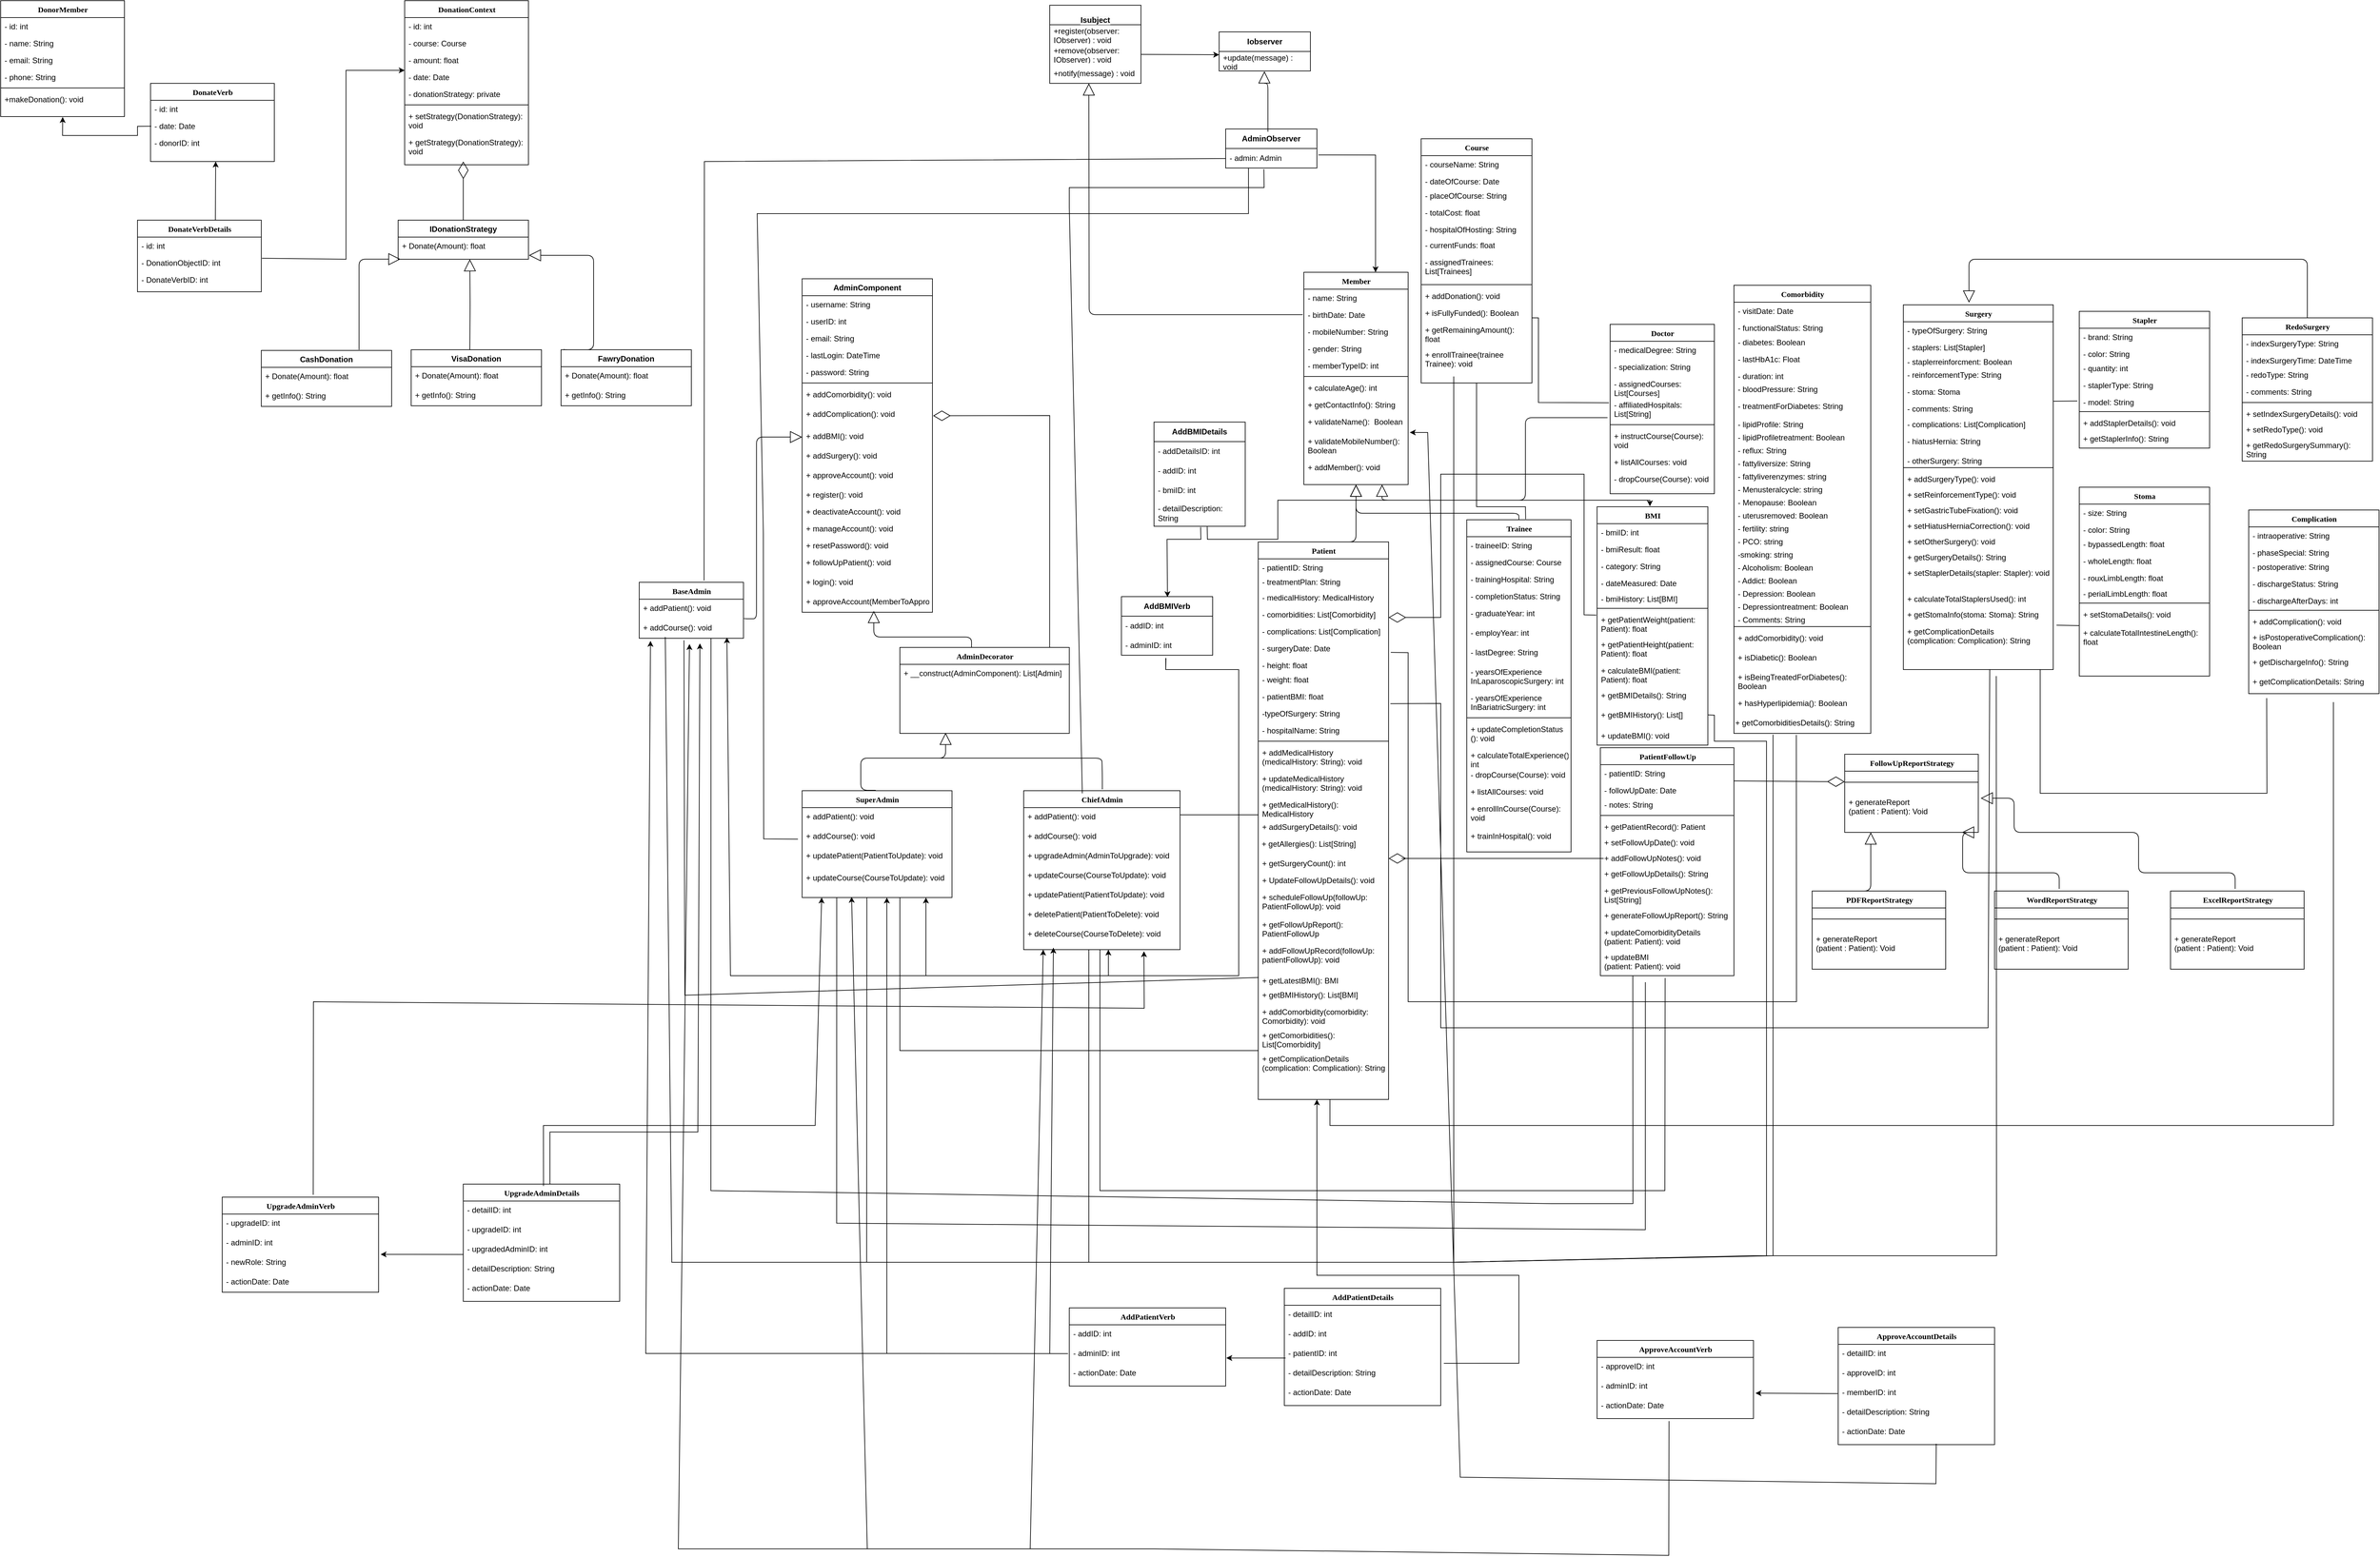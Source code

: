 <mxfile version="18.0.1" type="device"><diagram name="Page-1" id="9f46799a-70d6-7492-0946-bef42562c5a5"><mxGraphModel dx="2193" dy="1533" grid="1" gridSize="10" guides="1" tooltips="1" connect="0" arrows="1" fold="1" page="1" pageScale="1" pageWidth="1100" pageHeight="850" background="none" math="0" shadow="0"><root><mxCell id="0"/><mxCell id="1" parent="0"/><mxCell id="78961159f06e98e8-43" value="BaseAdmin" style="swimlane;html=1;fontStyle=1;align=center;verticalAlign=top;childLayout=stackLayout;horizontal=1;startSize=26;horizontalStack=0;resizeParent=1;resizeLast=0;collapsible=1;marginBottom=0;swimlaneFillColor=#ffffff;rounded=0;shadow=0;comic=0;labelBackgroundColor=none;strokeWidth=1;fillColor=none;fontFamily=Verdana;fontSize=12" parent="1" vertex="1"><mxGeometry x="480" y="536" width="160" height="86" as="geometry"/></mxCell><mxCell id="L81gvNP6htk4QRTGX1Mt-19" value="+ addPatient(): void" style="text;align=left;verticalAlign=top;rounded=0;spacingLeft=4;spacingRight=4;" parent="78961159f06e98e8-43" vertex="1"><mxGeometry y="26" width="160" height="30" as="geometry"/></mxCell><mxCell id="L81gvNP6htk4QRTGX1Mt-20" value="+ addCourse(): void" style="text;align=left;verticalAlign=top;rounded=0;spacingLeft=4;spacingRight=4;" parent="78961159f06e98e8-43" vertex="1"><mxGeometry y="56" width="160" height="30" as="geometry"/></mxCell><mxCell id="78961159f06e98e8-82" value="SuperAdmin" style="swimlane;html=1;fontStyle=1;align=center;verticalAlign=top;childLayout=stackLayout;horizontal=1;startSize=26;horizontalStack=0;resizeParent=1;resizeLast=0;collapsible=1;marginBottom=0;swimlaneFillColor=#ffffff;rounded=0;shadow=0;comic=0;labelBackgroundColor=none;strokeWidth=1;fillColor=none;fontFamily=Verdana;fontSize=12" parent="1" vertex="1"><mxGeometry x="730" y="856" width="230" height="164" as="geometry"/></mxCell><mxCell id="L81gvNP6htk4QRTGX1Mt-23" value="+ addPatient(): void" style="text;align=left;verticalAlign=top;rounded=0;spacingLeft=4;spacingRight=4;" parent="78961159f06e98e8-82" vertex="1"><mxGeometry y="26" width="230" height="30" as="geometry"/></mxCell><mxCell id="L81gvNP6htk4QRTGX1Mt-24" value="+ addCourse(): void" style="text;align=left;verticalAlign=top;rounded=0;spacingLeft=4;spacingRight=4;" parent="78961159f06e98e8-82" vertex="1"><mxGeometry y="56" width="230" height="30" as="geometry"/></mxCell><mxCell id="5Ewd-5cM2eOHaf23yUe5-27" value="+ updatePatient(&lt;span style=&quot;&quot;&gt;PatientToUpdate&lt;/span&gt;): void" style="text;html=1;strokeColor=none;fillColor=none;align=left;verticalAlign=top;spacingLeft=4;spacingRight=4;whiteSpace=wrap;overflow=hidden;rotatable=0;points=[[0,0.5],[1,0.5]];portConstraint=eastwest;" parent="78961159f06e98e8-82" vertex="1"><mxGeometry y="86" width="230" height="34" as="geometry"/></mxCell><mxCell id="L81gvNP6htk4QRTGX1Mt-27" value="+ updateCourse(CourseToUpdate): void" style="text;align=left;verticalAlign=top;rounded=0;spacingLeft=4;spacingRight=4;" parent="78961159f06e98e8-82" vertex="1"><mxGeometry y="120" width="230" height="30" as="geometry"/></mxCell><mxCell id="78961159f06e98e8-95" value="ChiefAdmin" style="swimlane;html=1;fontStyle=1;align=center;verticalAlign=top;childLayout=stackLayout;horizontal=1;startSize=26;horizontalStack=0;resizeParent=1;resizeLast=0;collapsible=1;marginBottom=0;swimlaneFillColor=#ffffff;rounded=0;shadow=0;comic=0;labelBackgroundColor=none;strokeWidth=1;fillColor=none;fontFamily=Verdana;fontSize=12" parent="1" vertex="1"><mxGeometry x="1070" y="856" width="240" height="244" as="geometry"/></mxCell><mxCell id="L81gvNP6htk4QRTGX1Mt-25" value="+ addPatient(): void" style="text;align=left;verticalAlign=top;rounded=0;spacingLeft=4;spacingRight=4;" parent="78961159f06e98e8-95" vertex="1"><mxGeometry y="26" width="240" height="30" as="geometry"/></mxCell><mxCell id="L81gvNP6htk4QRTGX1Mt-26" value="+ addCourse(): void" style="text;align=left;verticalAlign=top;rounded=0;spacingLeft=4;spacingRight=4;" parent="78961159f06e98e8-95" vertex="1"><mxGeometry y="56" width="240" height="30" as="geometry"/></mxCell><mxCell id="YE5Uu8lPEYbHITuM18m4-23" value="+ upgradeAdmin(AdminToUpgrade): void" style="text;strokeColor=none;fillColor=none;align=left;verticalAlign=top;spacingLeft=4;spacingRight=4;overflow=hidden;rotatable=0;points=[[0,0.5],[1,0.5]];portConstraint=eastwest;" parent="78961159f06e98e8-95" vertex="1"><mxGeometry y="86" width="240" height="30" as="geometry"/></mxCell><mxCell id="L81gvNP6htk4QRTGX1Mt-22" value="+ updateCourse(CourseToUpdate): void" style="text;align=left;verticalAlign=top;rounded=0;spacingLeft=4;spacingRight=4;" parent="78961159f06e98e8-95" vertex="1"><mxGeometry y="116" width="240" height="30" as="geometry"/></mxCell><mxCell id="pJPRYZWiQCuaHCTjto1M-49" value="+ updatePatient(PatientToUpdate): void" style="text;strokeColor=none;fillColor=none;align=left;verticalAlign=top;spacingLeft=4;spacingRight=4;overflow=hidden;rotatable=0;points=[[0,0.5],[1,0.5]];portConstraint=eastwest;" parent="78961159f06e98e8-95" vertex="1"><mxGeometry y="146" width="240" height="30" as="geometry"/></mxCell><mxCell id="YE5Uu8lPEYbHITuM18m4-22" value="+ deletePatient(PatientToDelete): void" style="text;strokeColor=none;fillColor=none;align=left;verticalAlign=top;spacingLeft=4;spacingRight=4;overflow=hidden;rotatable=0;points=[[0,0.5],[1,0.5]];portConstraint=eastwest;" parent="78961159f06e98e8-95" vertex="1"><mxGeometry y="176" width="240" height="30" as="geometry"/></mxCell><mxCell id="L81gvNP6htk4QRTGX1Mt-28" value="+ deleteCourse(CourseToDelete): void" style="text;strokeColor=none;fillColor=none;align=left;verticalAlign=top;spacingLeft=4;spacingRight=4;overflow=hidden;rotatable=0;points=[[0,0.5],[1,0.5]];portConstraint=eastwest;" parent="78961159f06e98e8-95" vertex="1"><mxGeometry y="206" width="240" height="30" as="geometry"/></mxCell><mxCell id="iIDNoRxbr_GFf8hfstsy-25" value="Member" style="swimlane;html=1;fontStyle=1;align=center;verticalAlign=top;childLayout=stackLayout;horizontal=1;startSize=26;horizontalStack=0;resizeParent=1;resizeLast=0;collapsible=1;marginBottom=0;swimlaneFillColor=#ffffff;rounded=0;shadow=0;comic=0;labelBackgroundColor=none;strokeWidth=1;fillColor=none;fontFamily=Verdana;fontSize=12" parent="1" vertex="1"><mxGeometry x="1500" y="60" width="160" height="326" as="geometry"/></mxCell><mxCell id="iIDNoRxbr_GFf8hfstsy-26" value="- name: String" style="text;html=1;strokeColor=none;fillColor=none;align=left;verticalAlign=top;spacingLeft=4;spacingRight=4;whiteSpace=wrap;overflow=hidden;rotatable=0;points=[[0,0.5],[1,0.5]];portConstraint=eastwest;" parent="iIDNoRxbr_GFf8hfstsy-25" vertex="1"><mxGeometry y="26" width="160" height="26" as="geometry"/></mxCell><mxCell id="iIDNoRxbr_GFf8hfstsy-28" value="- birthDate: Date" style="text;html=1;strokeColor=none;fillColor=none;align=left;verticalAlign=top;spacingLeft=4;spacingRight=4;whiteSpace=wrap;overflow=hidden;rotatable=0;points=[[0,0.5],[1,0.5]];portConstraint=eastwest;" parent="iIDNoRxbr_GFf8hfstsy-25" vertex="1"><mxGeometry y="52" width="160" height="26" as="geometry"/></mxCell><mxCell id="iIDNoRxbr_GFf8hfstsy-29" value="- mobileNumber: String" style="text;html=1;strokeColor=none;fillColor=none;align=left;verticalAlign=top;spacingLeft=4;spacingRight=4;whiteSpace=wrap;overflow=hidden;rotatable=0;points=[[0,0.5],[1,0.5]];portConstraint=eastwest;" parent="iIDNoRxbr_GFf8hfstsy-25" vertex="1"><mxGeometry y="78" width="160" height="26" as="geometry"/></mxCell><mxCell id="64_-WGtTt3AlHlOIAYS5-91" value="- gender: String" style="text;html=1;strokeColor=none;fillColor=none;align=left;verticalAlign=top;spacingLeft=4;spacingRight=4;whiteSpace=wrap;overflow=hidden;rotatable=0;points=[[0,0.5],[1,0.5]];portConstraint=eastwest;" vertex="1" parent="iIDNoRxbr_GFf8hfstsy-25"><mxGeometry y="104" width="160" height="26" as="geometry"/></mxCell><mxCell id="iIDNoRxbr_GFf8hfstsy-30" value="- memberTypeID: int&amp;nbsp;" style="text;html=1;strokeColor=none;fillColor=none;align=left;verticalAlign=top;spacingLeft=4;spacingRight=4;whiteSpace=wrap;overflow=hidden;rotatable=0;points=[[0,0.5],[1,0.5]];portConstraint=eastwest;" parent="iIDNoRxbr_GFf8hfstsy-25" vertex="1"><mxGeometry y="130" width="160" height="26" as="geometry"/></mxCell><mxCell id="iIDNoRxbr_GFf8hfstsy-31" value="" style="line;html=1;strokeWidth=1;fillColor=none;align=left;verticalAlign=middle;spacingTop=-1;spacingLeft=3;spacingRight=3;rotatable=0;labelPosition=right;points=[];portConstraint=eastwest;" parent="iIDNoRxbr_GFf8hfstsy-25" vertex="1"><mxGeometry y="156" width="160" height="8" as="geometry"/></mxCell><mxCell id="iIDNoRxbr_GFf8hfstsy-32" value="+&amp;nbsp;calculateAge(): int" style="text;html=1;strokeColor=none;fillColor=none;align=left;verticalAlign=top;spacingLeft=4;spacingRight=4;whiteSpace=wrap;overflow=hidden;rotatable=0;points=[[0,0.5],[1,0.5]];portConstraint=eastwest;" parent="iIDNoRxbr_GFf8hfstsy-25" vertex="1"><mxGeometry y="164" width="160" height="26" as="geometry"/></mxCell><mxCell id="iIDNoRxbr_GFf8hfstsy-33" value="+ getContactInfo(): String" style="text;html=1;strokeColor=none;fillColor=none;align=left;verticalAlign=top;spacingLeft=4;spacingRight=4;whiteSpace=wrap;overflow=hidden;rotatable=0;points=[[0,0.5],[1,0.5]];portConstraint=eastwest;" parent="iIDNoRxbr_GFf8hfstsy-25" vertex="1"><mxGeometry y="190" width="160" height="26" as="geometry"/></mxCell><mxCell id="5Ewd-5cM2eOHaf23yUe5-14" value="+&amp;nbsp;validateName():&amp;nbsp; Boolean" style="text;html=1;strokeColor=none;fillColor=none;align=left;verticalAlign=top;spacingLeft=4;spacingRight=4;whiteSpace=wrap;overflow=hidden;rotatable=0;points=[[0,0.5],[1,0.5]];portConstraint=eastwest;" parent="iIDNoRxbr_GFf8hfstsy-25" vertex="1"><mxGeometry y="216" width="160" height="30" as="geometry"/></mxCell><mxCell id="5Ewd-5cM2eOHaf23yUe5-15" value="+ validateMobileNumber():&lt;br&gt;Boolean" style="text;html=1;strokeColor=none;fillColor=none;align=left;verticalAlign=top;spacingLeft=4;spacingRight=4;whiteSpace=wrap;overflow=hidden;rotatable=0;points=[[0,0.5],[1,0.5]];portConstraint=eastwest;" parent="iIDNoRxbr_GFf8hfstsy-25" vertex="1"><mxGeometry y="246" width="160" height="40" as="geometry"/></mxCell><mxCell id="5Ewd-5cM2eOHaf23yUe5-18" value="+ addMember(): void" style="text;html=1;strokeColor=none;fillColor=none;align=left;verticalAlign=top;spacingLeft=4;spacingRight=4;whiteSpace=wrap;overflow=hidden;rotatable=0;points=[[0,0.5],[1,0.5]];portConstraint=eastwest;" parent="iIDNoRxbr_GFf8hfstsy-25" vertex="1"><mxGeometry y="286" width="160" height="40" as="geometry"/></mxCell><mxCell id="iIDNoRxbr_GFf8hfstsy-52" style="edgeStyle=orthogonalEdgeStyle;html=1;labelBackgroundColor=none;startFill=0;startSize=8;endArrow=block;endFill=0;endSize=16;fontFamily=Verdana;fontSize=12;exitX=0.5;exitY=0;exitDx=0;exitDy=0;" parent="1" source="iIDNoRxbr_GFf8hfstsy-53" target="iIDNoRxbr_GFf8hfstsy-25" edge="1"><mxGeometry relative="1" as="geometry"><Array as="points"><mxPoint x="1580" y="474"/></Array></mxGeometry></mxCell><mxCell id="iIDNoRxbr_GFf8hfstsy-53" value="Patient" style="swimlane;html=1;fontStyle=1;align=center;verticalAlign=top;childLayout=stackLayout;horizontal=1;startSize=26;horizontalStack=0;resizeParent=1;resizeLast=0;collapsible=1;marginBottom=0;swimlaneFillColor=#ffffff;rounded=0;shadow=0;comic=0;labelBackgroundColor=none;strokeWidth=1;fillColor=none;fontFamily=Verdana;fontSize=12" parent="1" vertex="1"><mxGeometry x="1430" y="474" width="200" height="856" as="geometry"/></mxCell><mxCell id="iIDNoRxbr_GFf8hfstsy-54" value="- patientID: String" style="text;html=1;strokeColor=none;fillColor=none;align=left;verticalAlign=top;spacingLeft=4;spacingRight=4;whiteSpace=wrap;overflow=hidden;rotatable=0;points=[[0,0.5],[1,0.5]];portConstraint=eastwest;" parent="iIDNoRxbr_GFf8hfstsy-53" vertex="1"><mxGeometry y="26" width="200" height="22" as="geometry"/></mxCell><mxCell id="iIDNoRxbr_GFf8hfstsy-55" value="- treatmentPlan: String" style="text;html=1;strokeColor=none;fillColor=none;align=left;verticalAlign=top;spacingLeft=4;spacingRight=4;whiteSpace=wrap;overflow=hidden;rotatable=0;points=[[0,0.5],[1,0.5]];portConstraint=eastwest;" parent="iIDNoRxbr_GFf8hfstsy-53" vertex="1"><mxGeometry y="48" width="200" height="24" as="geometry"/></mxCell><mxCell id="iIDNoRxbr_GFf8hfstsy-57" value="- medicalHistory: MedicalHistory" style="text;html=1;strokeColor=none;fillColor=none;align=left;verticalAlign=top;spacingLeft=4;spacingRight=4;whiteSpace=wrap;overflow=hidden;rotatable=0;points=[[0,0.5],[1,0.5]];portConstraint=eastwest;" parent="iIDNoRxbr_GFf8hfstsy-53" vertex="1"><mxGeometry y="72" width="200" height="26" as="geometry"/></mxCell><mxCell id="5Ewd-5cM2eOHaf23yUe5-242" value="- comorbidities: List[Comorbidity]" style="text;html=1;strokeColor=none;fillColor=none;align=left;verticalAlign=top;spacingLeft=4;spacingRight=4;whiteSpace=wrap;overflow=hidden;rotatable=0;points=[[0,0.5],[1,0.5]];portConstraint=eastwest;" parent="iIDNoRxbr_GFf8hfstsy-53" vertex="1"><mxGeometry y="98" width="200" height="26" as="geometry"/></mxCell><mxCell id="5Ewd-5cM2eOHaf23yUe5-256" value="- complications: List[Complication]" style="text;html=1;strokeColor=none;fillColor=none;align=left;verticalAlign=top;spacingLeft=4;spacingRight=4;whiteSpace=wrap;overflow=hidden;rotatable=0;points=[[0,0.5],[1,0.5]];portConstraint=eastwest;" parent="iIDNoRxbr_GFf8hfstsy-53" vertex="1"><mxGeometry y="124" width="200" height="26" as="geometry"/></mxCell><mxCell id="iIDNoRxbr_GFf8hfstsy-58" value="&lt;div style=&quot;text-align: center;&quot;&gt;- surgeryDate: Date&lt;/div&gt;" style="text;html=1;strokeColor=none;fillColor=none;align=left;verticalAlign=top;spacingLeft=4;spacingRight=4;whiteSpace=wrap;overflow=hidden;rotatable=0;points=[[0,0.5],[1,0.5]];portConstraint=eastwest;" parent="iIDNoRxbr_GFf8hfstsy-53" vertex="1"><mxGeometry y="150" width="200" height="26" as="geometry"/></mxCell><mxCell id="5Ewd-5cM2eOHaf23yUe5-79" value="-&amp;nbsp;height: float" style="text;html=1;strokeColor=none;fillColor=none;align=left;verticalAlign=top;spacingLeft=4;spacingRight=4;whiteSpace=wrap;overflow=hidden;rotatable=0;points=[[0,0.5],[1,0.5]];portConstraint=eastwest;" parent="iIDNoRxbr_GFf8hfstsy-53" vertex="1"><mxGeometry y="176" width="200" height="22" as="geometry"/></mxCell><mxCell id="5Ewd-5cM2eOHaf23yUe5-213" value="-&amp;nbsp;weight: float" style="text;html=1;strokeColor=none;fillColor=none;align=left;verticalAlign=top;spacingLeft=4;spacingRight=4;whiteSpace=wrap;overflow=hidden;rotatable=0;points=[[0,0.5],[1,0.5]];portConstraint=eastwest;" parent="iIDNoRxbr_GFf8hfstsy-53" vertex="1"><mxGeometry y="198" width="200" height="26" as="geometry"/></mxCell><mxCell id="5Ewd-5cM2eOHaf23yUe5-216" value="- patientBMI: float" style="text;html=1;strokeColor=none;fillColor=none;align=left;verticalAlign=top;spacingLeft=4;spacingRight=4;whiteSpace=wrap;overflow=hidden;rotatable=0;points=[[0,0.5],[1,0.5]];portConstraint=eastwest;" parent="iIDNoRxbr_GFf8hfstsy-53" vertex="1"><mxGeometry y="224" width="200" height="26" as="geometry"/></mxCell><mxCell id="5Ewd-5cM2eOHaf23yUe5-1" value="-typeOfSurgery: String" style="text;html=1;strokeColor=none;fillColor=none;align=left;verticalAlign=top;spacingLeft=4;spacingRight=4;whiteSpace=wrap;overflow=hidden;rotatable=0;points=[[0,0.5],[1,0.5]];portConstraint=eastwest;" parent="iIDNoRxbr_GFf8hfstsy-53" vertex="1"><mxGeometry y="250" width="200" height="26" as="geometry"/></mxCell><mxCell id="5Ewd-5cM2eOHaf23yUe5-13" value="- hospitalName: String" style="text;html=1;strokeColor=none;fillColor=none;align=left;verticalAlign=top;spacingLeft=4;spacingRight=4;whiteSpace=wrap;overflow=hidden;rotatable=0;points=[[0,0.5],[1,0.5]];portConstraint=eastwest;" parent="iIDNoRxbr_GFf8hfstsy-53" vertex="1"><mxGeometry y="276" width="200" height="26" as="geometry"/></mxCell><mxCell id="iIDNoRxbr_GFf8hfstsy-56" value="" style="line;html=1;strokeWidth=1;fillColor=none;align=left;verticalAlign=middle;spacingTop=-1;spacingLeft=3;spacingRight=3;rotatable=0;labelPosition=right;points=[];portConstraint=eastwest;" parent="iIDNoRxbr_GFf8hfstsy-53" vertex="1"><mxGeometry y="302" width="200" height="8" as="geometry"/></mxCell><mxCell id="5Ewd-5cM2eOHaf23yUe5-40" value="+ addMedicalHistory&lt;br&gt;(medicalHistory: String): void" style="text;html=1;strokeColor=none;fillColor=none;align=left;verticalAlign=top;spacingLeft=4;spacingRight=4;whiteSpace=wrap;overflow=hidden;rotatable=0;points=[[0,0.5],[1,0.5]];portConstraint=eastwest;" parent="iIDNoRxbr_GFf8hfstsy-53" vertex="1"><mxGeometry y="310" width="200" height="40" as="geometry"/></mxCell><mxCell id="5Ewd-5cM2eOHaf23yUe5-12" value="+ updateMedicalHistory&lt;br&gt;(medicalHistory: String): void" style="text;html=1;strokeColor=none;fillColor=none;align=left;verticalAlign=top;spacingLeft=4;spacingRight=4;whiteSpace=wrap;overflow=hidden;rotatable=0;points=[[0,0.5],[1,0.5]];portConstraint=eastwest;" parent="iIDNoRxbr_GFf8hfstsy-53" vertex="1"><mxGeometry y="350" width="200" height="40" as="geometry"/></mxCell><mxCell id="5Ewd-5cM2eOHaf23yUe5-182" value="+&amp;nbsp;&lt;span style=&quot;text-align: center;&quot;&gt;getMedicalHistory(): MedicalHistory&lt;/span&gt;" style="text;html=1;strokeColor=none;fillColor=none;align=left;verticalAlign=top;spacingLeft=4;spacingRight=4;whiteSpace=wrap;overflow=hidden;rotatable=0;points=[[0,0.5],[1,0.5]];portConstraint=eastwest;" parent="iIDNoRxbr_GFf8hfstsy-53" vertex="1"><mxGeometry y="390" width="200" height="34" as="geometry"/></mxCell><mxCell id="5Ewd-5cM2eOHaf23yUe5-17" value="+ addSurgeryDetails(): void" style="text;html=1;strokeColor=none;fillColor=none;align=left;verticalAlign=top;spacingLeft=4;spacingRight=4;whiteSpace=wrap;overflow=hidden;rotatable=0;points=[[0,0.5],[1,0.5]];portConstraint=eastwest;" parent="iIDNoRxbr_GFf8hfstsy-53" vertex="1"><mxGeometry y="424" width="200" height="26" as="geometry"/></mxCell><mxCell id="5Ewd-5cM2eOHaf23yUe5-183" value="&amp;nbsp;+ getAllergies(): List[String]" style="text;whiteSpace=wrap;html=1;" parent="iIDNoRxbr_GFf8hfstsy-53" vertex="1"><mxGeometry y="450" width="200" height="30" as="geometry"/></mxCell><mxCell id="5Ewd-5cM2eOHaf23yUe5-186" value="+ getSurgeryCount(): int" style="text;html=1;strokeColor=none;fillColor=none;align=left;verticalAlign=top;spacingLeft=4;spacingRight=4;whiteSpace=wrap;overflow=hidden;rotatable=0;points=[[0,0.5],[1,0.5]];portConstraint=eastwest;" parent="iIDNoRxbr_GFf8hfstsy-53" vertex="1"><mxGeometry y="480" width="200" height="26" as="geometry"/></mxCell><mxCell id="5Ewd-5cM2eOHaf23yUe5-11" value="+ UpdateFollowUpDetails(): void" style="text;html=1;strokeColor=none;fillColor=none;align=left;verticalAlign=top;spacingLeft=4;spacingRight=4;whiteSpace=wrap;overflow=hidden;rotatable=0;points=[[0,0.5],[1,0.5]];portConstraint=eastwest;" parent="iIDNoRxbr_GFf8hfstsy-53" vertex="1"><mxGeometry y="506" width="200" height="26" as="geometry"/></mxCell><mxCell id="5Ewd-5cM2eOHaf23yUe5-202" value="+ scheduleFollowUp(followUp: PatientFollowUp): void" style="text;html=1;strokeColor=none;fillColor=none;align=left;verticalAlign=top;spacingLeft=4;spacingRight=4;whiteSpace=wrap;overflow=hidden;rotatable=0;points=[[0,0.5],[1,0.5]];portConstraint=eastwest;" parent="iIDNoRxbr_GFf8hfstsy-53" vertex="1"><mxGeometry y="532" width="200" height="42" as="geometry"/></mxCell><mxCell id="5Ewd-5cM2eOHaf23yUe5-203" value="+ getFollowUpReport(): PatientFollowUp" style="text;html=1;strokeColor=none;fillColor=none;align=left;verticalAlign=top;spacingLeft=4;spacingRight=4;whiteSpace=wrap;overflow=hidden;rotatable=0;points=[[0,0.5],[1,0.5]];portConstraint=eastwest;" parent="iIDNoRxbr_GFf8hfstsy-53" vertex="1"><mxGeometry y="574" width="200" height="40" as="geometry"/></mxCell><mxCell id="5Ewd-5cM2eOHaf23yUe5-204" value="+ addFollowUpRecord(followUp: patientFollowUp): void" style="text;html=1;strokeColor=none;fillColor=none;align=left;verticalAlign=top;spacingLeft=4;spacingRight=4;whiteSpace=wrap;overflow=hidden;rotatable=0;points=[[0,0.5],[1,0.5]];portConstraint=eastwest;" parent="iIDNoRxbr_GFf8hfstsy-53" vertex="1"><mxGeometry y="614" width="200" height="46" as="geometry"/></mxCell><mxCell id="5Ewd-5cM2eOHaf23yUe5-211" value="+ getLatestBMI(): BMI" style="text;html=1;strokeColor=none;fillColor=none;align=left;verticalAlign=top;spacingLeft=4;spacingRight=4;whiteSpace=wrap;overflow=hidden;rotatable=0;points=[[0,0.5],[1,0.5]];portConstraint=eastwest;" parent="iIDNoRxbr_GFf8hfstsy-53" vertex="1"><mxGeometry y="660" width="200" height="22" as="geometry"/></mxCell><mxCell id="5Ewd-5cM2eOHaf23yUe5-233" value="+&amp;nbsp;getBMIHistory(): List[BMI]" style="text;html=1;strokeColor=none;fillColor=none;align=left;verticalAlign=top;spacingLeft=4;spacingRight=4;whiteSpace=wrap;overflow=hidden;rotatable=0;points=[[0,0.5],[1,0.5]];portConstraint=eastwest;" parent="iIDNoRxbr_GFf8hfstsy-53" vertex="1"><mxGeometry y="682" width="200" height="26" as="geometry"/></mxCell><mxCell id="5Ewd-5cM2eOHaf23yUe5-212" value="+ addComorbidity(comorbidity: Comorbidity): void" style="text;html=1;strokeColor=none;fillColor=none;align=left;verticalAlign=top;spacingLeft=4;spacingRight=4;whiteSpace=wrap;overflow=hidden;rotatable=0;points=[[0,0.5],[1,0.5]];portConstraint=eastwest;" parent="iIDNoRxbr_GFf8hfstsy-53" vertex="1"><mxGeometry y="708" width="200" height="36" as="geometry"/></mxCell><mxCell id="5Ewd-5cM2eOHaf23yUe5-260" value="+ getComorbidities(): List[Comorbidity]" style="text;html=1;strokeColor=none;fillColor=none;align=left;verticalAlign=top;spacingLeft=4;spacingRight=4;whiteSpace=wrap;overflow=hidden;rotatable=0;points=[[0,0.5],[1,0.5]];portConstraint=eastwest;" parent="iIDNoRxbr_GFf8hfstsy-53" vertex="1"><mxGeometry y="744" width="200" height="36" as="geometry"/></mxCell><mxCell id="5Ewd-5cM2eOHaf23yUe5-261" value="+ getComplicationDetails&lt;br&gt;(complication: Complication): String" style="text;html=1;strokeColor=none;fillColor=none;align=left;verticalAlign=top;spacingLeft=4;spacingRight=4;whiteSpace=wrap;overflow=hidden;rotatable=0;points=[[0,0.5],[1,0.5]];portConstraint=eastwest;" parent="iIDNoRxbr_GFf8hfstsy-53" vertex="1"><mxGeometry y="780" width="200" height="40" as="geometry"/></mxCell><mxCell id="iIDNoRxbr_GFf8hfstsy-59" style="edgeStyle=orthogonalEdgeStyle;html=1;labelBackgroundColor=none;startFill=0;startSize=8;endArrow=block;endFill=0;endSize=16;fontFamily=Verdana;fontSize=12;" parent="1" source="iIDNoRxbr_GFf8hfstsy-60" target="iIDNoRxbr_GFf8hfstsy-25" edge="1"><mxGeometry relative="1" as="geometry"><Array as="points"><mxPoint x="1830" y="430"/><mxPoint x="1580" y="430"/></Array></mxGeometry></mxCell><mxCell id="iIDNoRxbr_GFf8hfstsy-60" value="Trainee" style="swimlane;html=1;fontStyle=1;align=center;verticalAlign=top;childLayout=stackLayout;horizontal=1;startSize=26;horizontalStack=0;resizeParent=1;resizeLast=0;collapsible=1;marginBottom=0;swimlaneFillColor=#ffffff;rounded=0;shadow=0;comic=0;labelBackgroundColor=none;strokeWidth=1;fillColor=none;fontFamily=Verdana;fontSize=12" parent="1" vertex="1"><mxGeometry x="1750" y="440" width="160" height="510" as="geometry"/></mxCell><mxCell id="iIDNoRxbr_GFf8hfstsy-61" value="- traineeID: String" style="text;html=1;strokeColor=none;fillColor=none;align=left;verticalAlign=top;spacingLeft=4;spacingRight=4;whiteSpace=wrap;overflow=hidden;rotatable=0;points=[[0,0.5],[1,0.5]];portConstraint=eastwest;" parent="iIDNoRxbr_GFf8hfstsy-60" vertex="1"><mxGeometry y="26" width="160" height="26" as="geometry"/></mxCell><mxCell id="iIDNoRxbr_GFf8hfstsy-62" value="- assignedCourse: Course" style="text;html=1;strokeColor=none;fillColor=none;align=left;verticalAlign=top;spacingLeft=4;spacingRight=4;whiteSpace=wrap;overflow=hidden;rotatable=0;points=[[0,0.5],[1,0.5]];portConstraint=eastwest;" parent="iIDNoRxbr_GFf8hfstsy-60" vertex="1"><mxGeometry y="52" width="160" height="26" as="geometry"/></mxCell><mxCell id="5Ewd-5cM2eOHaf23yUe5-222" value="- trainingHospital: String" style="text;html=1;strokeColor=none;fillColor=none;align=left;verticalAlign=top;spacingLeft=4;spacingRight=4;whiteSpace=wrap;overflow=hidden;rotatable=0;points=[[0,0.5],[1,0.5]];portConstraint=eastwest;" parent="iIDNoRxbr_GFf8hfstsy-60" vertex="1"><mxGeometry y="78" width="160" height="26" as="geometry"/></mxCell><mxCell id="iIDNoRxbr_GFf8hfstsy-64" value="- completionStatus: String" style="text;html=1;strokeColor=none;fillColor=none;align=left;verticalAlign=top;spacingLeft=4;spacingRight=4;whiteSpace=wrap;overflow=hidden;rotatable=0;points=[[0,0.5],[1,0.5]];portConstraint=eastwest;" parent="iIDNoRxbr_GFf8hfstsy-60" vertex="1"><mxGeometry y="104" width="160" height="26" as="geometry"/></mxCell><mxCell id="5Ewd-5cM2eOHaf23yUe5-19" value="-&amp;nbsp;graduateYear: int" style="text;html=1;strokeColor=none;fillColor=none;align=left;verticalAlign=top;spacingLeft=4;spacingRight=4;whiteSpace=wrap;overflow=hidden;rotatable=0;points=[[0,0.5],[1,0.5]];portConstraint=eastwest;" parent="iIDNoRxbr_GFf8hfstsy-60" vertex="1"><mxGeometry y="130" width="160" height="30" as="geometry"/></mxCell><mxCell id="5Ewd-5cM2eOHaf23yUe5-20" value="- employYear: int" style="text;html=1;strokeColor=none;fillColor=none;align=left;verticalAlign=top;spacingLeft=4;spacingRight=4;whiteSpace=wrap;overflow=hidden;rotatable=0;points=[[0,0.5],[1,0.5]];portConstraint=eastwest;" parent="iIDNoRxbr_GFf8hfstsy-60" vertex="1"><mxGeometry y="160" width="160" height="30" as="geometry"/></mxCell><mxCell id="5Ewd-5cM2eOHaf23yUe5-21" value="-&amp;nbsp;lastDegree: String" style="text;html=1;strokeColor=none;fillColor=none;align=left;verticalAlign=top;spacingLeft=4;spacingRight=4;whiteSpace=wrap;overflow=hidden;rotatable=0;points=[[0,0.5],[1,0.5]];portConstraint=eastwest;" parent="iIDNoRxbr_GFf8hfstsy-60" vertex="1"><mxGeometry y="190" width="160" height="30" as="geometry"/></mxCell><mxCell id="5Ewd-5cM2eOHaf23yUe5-22" value="- yearsOfExperience&lt;br&gt;InLaparoscopicSurgery: int" style="text;html=1;strokeColor=none;fillColor=none;align=left;verticalAlign=top;spacingLeft=4;spacingRight=4;whiteSpace=wrap;overflow=hidden;rotatable=0;points=[[0,0.5],[1,0.5]];portConstraint=eastwest;" parent="iIDNoRxbr_GFf8hfstsy-60" vertex="1"><mxGeometry y="220" width="160" height="40" as="geometry"/></mxCell><mxCell id="5Ewd-5cM2eOHaf23yUe5-23" value="-&amp;nbsp;yearsOfExperience&lt;br&gt;InBariatricSurgery: int" style="text;html=1;strokeColor=none;fillColor=none;align=left;verticalAlign=top;spacingLeft=4;spacingRight=4;whiteSpace=wrap;overflow=hidden;rotatable=0;points=[[0,0.5],[1,0.5]];portConstraint=eastwest;" parent="iIDNoRxbr_GFf8hfstsy-60" vertex="1"><mxGeometry y="260" width="160" height="40" as="geometry"/></mxCell><mxCell id="iIDNoRxbr_GFf8hfstsy-63" value="" style="line;html=1;strokeWidth=1;fillColor=none;align=left;verticalAlign=middle;spacingTop=-1;spacingLeft=3;spacingRight=3;rotatable=0;labelPosition=right;points=[];portConstraint=eastwest;" parent="iIDNoRxbr_GFf8hfstsy-60" vertex="1"><mxGeometry y="300" width="160" height="8" as="geometry"/></mxCell><mxCell id="5Ewd-5cM2eOHaf23yUe5-9" value="+&amp;nbsp;updateCompletionStatus&lt;br&gt;(): void" style="text;html=1;strokeColor=none;fillColor=none;align=left;verticalAlign=top;spacingLeft=4;spacingRight=4;whiteSpace=wrap;overflow=hidden;rotatable=0;points=[[0,0.5],[1,0.5]];portConstraint=eastwest;" parent="iIDNoRxbr_GFf8hfstsy-60" vertex="1"><mxGeometry y="308" width="160" height="40" as="geometry"/></mxCell><mxCell id="5Ewd-5cM2eOHaf23yUe5-24" value="+&amp;nbsp;calculateTotalExperience(): int" style="text;html=1;strokeColor=none;fillColor=none;align=left;verticalAlign=top;spacingLeft=4;spacingRight=4;whiteSpace=wrap;overflow=hidden;rotatable=0;points=[[0,0.5],[1,0.5]];portConstraint=eastwest;" parent="iIDNoRxbr_GFf8hfstsy-60" vertex="1"><mxGeometry y="348" width="160" height="30" as="geometry"/></mxCell><mxCell id="64_-WGtTt3AlHlOIAYS5-85" value="- dropCourse(Course): void" style="text;html=1;strokeColor=none;fillColor=none;align=left;verticalAlign=top;spacingLeft=4;spacingRight=4;whiteSpace=wrap;overflow=hidden;rotatable=0;points=[[0,0.5],[1,0.5]];portConstraint=eastwest;" vertex="1" parent="iIDNoRxbr_GFf8hfstsy-60"><mxGeometry y="378" width="160" height="26" as="geometry"/></mxCell><mxCell id="64_-WGtTt3AlHlOIAYS5-84" value="+ listAllCourses: void" style="text;html=1;strokeColor=none;fillColor=none;align=left;verticalAlign=top;spacingLeft=4;spacingRight=4;whiteSpace=wrap;overflow=hidden;rotatable=0;points=[[0,0.5],[1,0.5]];portConstraint=eastwest;" vertex="1" parent="iIDNoRxbr_GFf8hfstsy-60"><mxGeometry y="404" width="160" height="26" as="geometry"/></mxCell><mxCell id="5Ewd-5cM2eOHaf23yUe5-2" value="+&amp;nbsp;enrollInCourse(Course): void" style="text;html=1;strokeColor=none;fillColor=none;align=left;verticalAlign=top;spacingLeft=4;spacingRight=4;whiteSpace=wrap;overflow=hidden;rotatable=0;points=[[0,0.5],[1,0.5]];portConstraint=eastwest;" parent="iIDNoRxbr_GFf8hfstsy-60" vertex="1"><mxGeometry y="430" width="160" height="42" as="geometry"/></mxCell><mxCell id="5Ewd-5cM2eOHaf23yUe5-220" value="+ trainInHospital(): void" style="text;html=1;strokeColor=none;fillColor=none;align=left;verticalAlign=top;spacingLeft=4;spacingRight=4;whiteSpace=wrap;overflow=hidden;rotatable=0;points=[[0,0.5],[1,0.5]];portConstraint=eastwest;" parent="iIDNoRxbr_GFf8hfstsy-60" vertex="1"><mxGeometry y="472" width="160" height="38" as="geometry"/></mxCell><mxCell id="5Ewd-5cM2eOHaf23yUe5-28" value="Course" style="swimlane;html=1;fontStyle=1;align=center;verticalAlign=top;childLayout=stackLayout;horizontal=1;startSize=26;horizontalStack=0;resizeParent=1;resizeLast=0;collapsible=1;marginBottom=0;swimlaneFillColor=#ffffff;rounded=0;shadow=0;comic=0;labelBackgroundColor=none;strokeWidth=1;fillColor=none;fontFamily=Verdana;fontSize=12" parent="1" vertex="1"><mxGeometry x="1680" y="-145" width="170" height="375" as="geometry"/></mxCell><mxCell id="5Ewd-5cM2eOHaf23yUe5-31" value="- courseName: String" style="text;html=1;strokeColor=none;fillColor=none;align=left;verticalAlign=top;spacingLeft=4;spacingRight=4;whiteSpace=wrap;overflow=hidden;rotatable=0;points=[[0,0.5],[1,0.5]];portConstraint=eastwest;" parent="5Ewd-5cM2eOHaf23yUe5-28" vertex="1"><mxGeometry y="26" width="170" height="26" as="geometry"/></mxCell><mxCell id="5Ewd-5cM2eOHaf23yUe5-33" value="-&amp;nbsp;dateOfCourse: Date" style="text;html=1;strokeColor=none;fillColor=none;align=left;verticalAlign=top;spacingLeft=4;spacingRight=4;whiteSpace=wrap;overflow=hidden;rotatable=0;points=[[0,0.5],[1,0.5]];portConstraint=eastwest;" parent="5Ewd-5cM2eOHaf23yUe5-28" vertex="1"><mxGeometry y="52" width="170" height="22" as="geometry"/></mxCell><mxCell id="5Ewd-5cM2eOHaf23yUe5-34" value="-&amp;nbsp;placeOfCourse: String" style="text;html=1;strokeColor=none;fillColor=none;align=left;verticalAlign=top;spacingLeft=4;spacingRight=4;whiteSpace=wrap;overflow=hidden;rotatable=0;points=[[0,0.5],[1,0.5]];portConstraint=eastwest;" parent="5Ewd-5cM2eOHaf23yUe5-28" vertex="1"><mxGeometry y="74" width="170" height="26" as="geometry"/></mxCell><mxCell id="5Ewd-5cM2eOHaf23yUe5-36" value="- totalCost: float" style="text;html=1;strokeColor=none;fillColor=none;align=left;verticalAlign=top;spacingLeft=4;spacingRight=4;whiteSpace=wrap;overflow=hidden;rotatable=0;points=[[0,0.5],[1,0.5]];portConstraint=eastwest;" parent="5Ewd-5cM2eOHaf23yUe5-28" vertex="1"><mxGeometry y="100" width="170" height="26" as="geometry"/></mxCell><mxCell id="5Ewd-5cM2eOHaf23yUe5-193" value="- hospitalOfHosting: String" style="text;html=1;strokeColor=none;fillColor=none;align=left;verticalAlign=top;spacingLeft=4;spacingRight=4;whiteSpace=wrap;overflow=hidden;rotatable=0;points=[[0,0.5],[1,0.5]];portConstraint=eastwest;" parent="5Ewd-5cM2eOHaf23yUe5-28" vertex="1"><mxGeometry y="126" width="170" height="24" as="geometry"/></mxCell><mxCell id="5Ewd-5cM2eOHaf23yUe5-37" value="-&amp;nbsp;currentFunds: float" style="text;html=1;strokeColor=none;fillColor=none;align=left;verticalAlign=top;spacingLeft=4;spacingRight=4;whiteSpace=wrap;overflow=hidden;rotatable=0;points=[[0,0.5],[1,0.5]];portConstraint=eastwest;" parent="5Ewd-5cM2eOHaf23yUe5-28" vertex="1"><mxGeometry y="150" width="170" height="26" as="geometry"/></mxCell><mxCell id="5Ewd-5cM2eOHaf23yUe5-225" value="- assignedTrainees: List[Trainees]" style="text;html=1;strokeColor=none;fillColor=none;align=left;verticalAlign=top;spacingLeft=4;spacingRight=4;whiteSpace=wrap;overflow=hidden;rotatable=0;points=[[0,0.5],[1,0.5]];portConstraint=eastwest;" parent="5Ewd-5cM2eOHaf23yUe5-28" vertex="1"><mxGeometry y="176" width="170" height="44" as="geometry"/></mxCell><mxCell id="5Ewd-5cM2eOHaf23yUe5-35" value="" style="line;html=1;strokeWidth=1;fillColor=none;align=left;verticalAlign=middle;spacingTop=-1;spacingLeft=3;spacingRight=3;rotatable=0;labelPosition=right;points=[];portConstraint=eastwest;" parent="5Ewd-5cM2eOHaf23yUe5-28" vertex="1"><mxGeometry y="220" width="170" height="8" as="geometry"/></mxCell><mxCell id="5Ewd-5cM2eOHaf23yUe5-38" value="+&amp;nbsp;addDonation(): void" style="text;html=1;strokeColor=none;fillColor=none;align=left;verticalAlign=top;spacingLeft=4;spacingRight=4;whiteSpace=wrap;overflow=hidden;rotatable=0;points=[[0,0.5],[1,0.5]];portConstraint=eastwest;" parent="5Ewd-5cM2eOHaf23yUe5-28" vertex="1"><mxGeometry y="228" width="170" height="26" as="geometry"/></mxCell><mxCell id="5Ewd-5cM2eOHaf23yUe5-39" value="+ isFullyFunded(): Boolean" style="text;html=1;strokeColor=none;fillColor=none;align=left;verticalAlign=top;spacingLeft=4;spacingRight=4;whiteSpace=wrap;overflow=hidden;rotatable=0;points=[[0,0.5],[1,0.5]];portConstraint=eastwest;" parent="5Ewd-5cM2eOHaf23yUe5-28" vertex="1"><mxGeometry y="254" width="170" height="26" as="geometry"/></mxCell><mxCell id="5Ewd-5cM2eOHaf23yUe5-65" value="&lt;span style=&quot;text-align: center;&quot;&gt;+ getRemainingAmount(): float&lt;/span&gt;" style="text;html=1;strokeColor=none;fillColor=none;align=left;verticalAlign=top;spacingLeft=4;spacingRight=4;whiteSpace=wrap;overflow=hidden;rotatable=0;points=[[0,0.5],[1,0.5]];portConstraint=eastwest;" parent="5Ewd-5cM2eOHaf23yUe5-28" vertex="1"><mxGeometry y="280" width="170" height="38" as="geometry"/></mxCell><mxCell id="5Ewd-5cM2eOHaf23yUe5-229" value="+ enrollTrainee(trainee Trainee): void" style="text;html=1;strokeColor=none;fillColor=none;align=left;verticalAlign=top;spacingLeft=4;spacingRight=4;whiteSpace=wrap;overflow=hidden;rotatable=0;points=[[0,0.5],[1,0.5]];portConstraint=eastwest;" parent="5Ewd-5cM2eOHaf23yUe5-28" vertex="1"><mxGeometry y="318" width="170" height="38" as="geometry"/></mxCell><mxCell id="5Ewd-5cM2eOHaf23yUe5-77" value="BMI" style="swimlane;html=1;fontStyle=1;align=center;verticalAlign=top;childLayout=stackLayout;horizontal=1;startSize=26;horizontalStack=0;resizeParent=1;resizeLast=0;collapsible=1;marginBottom=0;swimlaneFillColor=#ffffff;rounded=0;shadow=0;comic=0;labelBackgroundColor=none;strokeWidth=1;fillColor=none;fontFamily=Verdana;fontSize=12" parent="1" vertex="1"><mxGeometry x="1950" y="420" width="170" height="366" as="geometry"/></mxCell><mxCell id="5Ewd-5cM2eOHaf23yUe5-80" value="- bmiID: int" style="text;html=1;strokeColor=none;fillColor=none;align=left;verticalAlign=top;spacingLeft=4;spacingRight=4;whiteSpace=wrap;overflow=hidden;rotatable=0;points=[[0,0.5],[1,0.5]];portConstraint=eastwest;" parent="5Ewd-5cM2eOHaf23yUe5-77" vertex="1"><mxGeometry y="26" width="170" height="26" as="geometry"/></mxCell><mxCell id="64_-WGtTt3AlHlOIAYS5-108" value="-&amp;nbsp;bmiResult: float" style="text;html=1;strokeColor=none;fillColor=none;align=left;verticalAlign=top;spacingLeft=4;spacingRight=4;whiteSpace=wrap;overflow=hidden;rotatable=0;points=[[0,0.5],[1,0.5]];portConstraint=eastwest;" vertex="1" parent="5Ewd-5cM2eOHaf23yUe5-77"><mxGeometry y="52" width="170" height="26" as="geometry"/></mxCell><mxCell id="5Ewd-5cM2eOHaf23yUe5-81" value="-&amp;nbsp;category: String" style="text;html=1;strokeColor=none;fillColor=none;align=left;verticalAlign=top;spacingLeft=4;spacingRight=4;whiteSpace=wrap;overflow=hidden;rotatable=0;points=[[0,0.5],[1,0.5]];portConstraint=eastwest;" parent="5Ewd-5cM2eOHaf23yUe5-77" vertex="1"><mxGeometry y="78" width="170" height="26" as="geometry"/></mxCell><mxCell id="5Ewd-5cM2eOHaf23yUe5-83" value="-&amp;nbsp;dateMeasured: Date" style="text;html=1;strokeColor=none;fillColor=none;align=left;verticalAlign=top;spacingLeft=4;spacingRight=4;whiteSpace=wrap;overflow=hidden;rotatable=0;points=[[0,0.5],[1,0.5]];portConstraint=eastwest;" parent="5Ewd-5cM2eOHaf23yUe5-77" vertex="1"><mxGeometry y="104" width="170" height="24" as="geometry"/></mxCell><mxCell id="5Ewd-5cM2eOHaf23yUe5-84" value="- bmiHistory: List[BMI]" style="text;html=1;strokeColor=none;fillColor=none;align=left;verticalAlign=top;spacingLeft=4;spacingRight=4;whiteSpace=wrap;overflow=hidden;rotatable=0;points=[[0,0.5],[1,0.5]];portConstraint=eastwest;" parent="5Ewd-5cM2eOHaf23yUe5-77" vertex="1"><mxGeometry y="128" width="170" height="24" as="geometry"/></mxCell><mxCell id="5Ewd-5cM2eOHaf23yUe5-82" value="" style="line;html=1;strokeWidth=1;fillColor=none;align=left;verticalAlign=middle;spacingTop=-1;spacingLeft=3;spacingRight=3;rotatable=0;labelPosition=right;points=[];portConstraint=eastwest;" parent="5Ewd-5cM2eOHaf23yUe5-77" vertex="1"><mxGeometry y="152" width="170" height="8" as="geometry"/></mxCell><mxCell id="5Ewd-5cM2eOHaf23yUe5-214" value="&lt;div style=&quot;&quot;&gt;+ getPatientWeight(patient: Patient): float &lt;br&gt;&lt;/div&gt;" style="text;html=1;strokeColor=none;fillColor=none;align=left;verticalAlign=top;spacingLeft=4;spacingRight=4;whiteSpace=wrap;overflow=hidden;rotatable=0;points=[[0,0.5],[1,0.5]];portConstraint=eastwest;" parent="5Ewd-5cM2eOHaf23yUe5-77" vertex="1"><mxGeometry y="160" width="170" height="38" as="geometry"/></mxCell><mxCell id="5Ewd-5cM2eOHaf23yUe5-215" value="&lt;div style=&quot;&quot;&gt;+ getPatientHeight(patient: Patient): float&lt;br&gt;&lt;/div&gt;" style="text;html=1;strokeColor=none;fillColor=none;align=left;verticalAlign=top;spacingLeft=4;spacingRight=4;whiteSpace=wrap;overflow=hidden;rotatable=0;points=[[0,0.5],[1,0.5]];portConstraint=eastwest;" parent="5Ewd-5cM2eOHaf23yUe5-77" vertex="1"><mxGeometry y="198" width="170" height="40" as="geometry"/></mxCell><mxCell id="5Ewd-5cM2eOHaf23yUe5-86" value="&lt;div style=&quot;&quot;&gt;+ calculateBMI(patient: Patient): float &lt;br&gt;&lt;/div&gt;" style="text;html=1;strokeColor=none;fillColor=none;align=left;verticalAlign=top;spacingLeft=4;spacingRight=4;whiteSpace=wrap;overflow=hidden;rotatable=0;points=[[0,0.5],[1,0.5]];portConstraint=eastwest;" parent="5Ewd-5cM2eOHaf23yUe5-77" vertex="1"><mxGeometry y="238" width="170" height="38" as="geometry"/></mxCell><mxCell id="5Ewd-5cM2eOHaf23yUe5-85" value="+ getBMIDetails(): String" style="text;html=1;strokeColor=none;fillColor=none;align=left;verticalAlign=top;spacingLeft=4;spacingRight=4;whiteSpace=wrap;overflow=hidden;rotatable=0;points=[[0,0.5],[1,0.5]];portConstraint=eastwest;" parent="5Ewd-5cM2eOHaf23yUe5-77" vertex="1"><mxGeometry y="276" width="170" height="30" as="geometry"/></mxCell><mxCell id="5Ewd-5cM2eOHaf23yUe5-88" value="&lt;div style=&quot;text-align: center;&quot;&gt;&lt;span style=&quot;background-color: initial;&quot;&gt;+ getBMIHistory(): List[]&amp;nbsp;&lt;/span&gt;&lt;/div&gt;" style="text;html=1;strokeColor=none;fillColor=none;align=left;verticalAlign=top;spacingLeft=4;spacingRight=4;whiteSpace=wrap;overflow=hidden;rotatable=0;points=[[0,0.5],[1,0.5]];portConstraint=eastwest;" parent="5Ewd-5cM2eOHaf23yUe5-77" vertex="1"><mxGeometry y="306" width="170" height="32" as="geometry"/></mxCell><mxCell id="5Ewd-5cM2eOHaf23yUe5-87" value="+&amp;nbsp;updateBMI(): void&lt;div style=&quot;text-align: center;&quot;&gt;&lt;/div&gt;" style="text;html=1;strokeColor=none;fillColor=none;align=left;verticalAlign=top;spacingLeft=4;spacingRight=4;whiteSpace=wrap;overflow=hidden;rotatable=0;points=[[0,0.5],[1,0.5]];portConstraint=eastwest;" parent="5Ewd-5cM2eOHaf23yUe5-77" vertex="1"><mxGeometry y="338" width="170" height="28" as="geometry"/></mxCell><mxCell id="5Ewd-5cM2eOHaf23yUe5-89" value="Comorbidity" style="swimlane;html=1;fontStyle=1;align=center;verticalAlign=top;childLayout=stackLayout;horizontal=1;startSize=26;horizontalStack=0;resizeParent=1;resizeLast=0;collapsible=1;marginBottom=0;swimlaneFillColor=#ffffff;rounded=0;shadow=0;comic=0;labelBackgroundColor=none;strokeWidth=1;fillColor=none;fontFamily=Verdana;fontSize=12" parent="1" vertex="1"><mxGeometry x="2160" y="80" width="210" height="688" as="geometry"/></mxCell><mxCell id="5Ewd-5cM2eOHaf23yUe5-90" value="-&amp;nbsp;visitDate: Date" style="text;html=1;strokeColor=none;fillColor=none;align=left;verticalAlign=top;spacingLeft=4;spacingRight=4;whiteSpace=wrap;overflow=hidden;rotatable=0;points=[[0,0.5],[1,0.5]];portConstraint=eastwest;" parent="5Ewd-5cM2eOHaf23yUe5-89" vertex="1"><mxGeometry y="26" width="210" height="26" as="geometry"/></mxCell><mxCell id="5Ewd-5cM2eOHaf23yUe5-91" value="-&amp;nbsp;functionalStatus: String" style="text;html=1;strokeColor=none;fillColor=none;align=left;verticalAlign=top;spacingLeft=4;spacingRight=4;whiteSpace=wrap;overflow=hidden;rotatable=0;points=[[0,0.5],[1,0.5]];portConstraint=eastwest;" parent="5Ewd-5cM2eOHaf23yUe5-89" vertex="1"><mxGeometry y="52" width="210" height="22" as="geometry"/></mxCell><mxCell id="5Ewd-5cM2eOHaf23yUe5-92" value="-&amp;nbsp;diabetes: Boolean" style="text;html=1;strokeColor=none;fillColor=none;align=left;verticalAlign=top;spacingLeft=4;spacingRight=4;whiteSpace=wrap;overflow=hidden;rotatable=0;points=[[0,0.5],[1,0.5]];portConstraint=eastwest;" parent="5Ewd-5cM2eOHaf23yUe5-89" vertex="1"><mxGeometry y="74" width="210" height="26" as="geometry"/></mxCell><mxCell id="5Ewd-5cM2eOHaf23yUe5-93" value="-&amp;nbsp;lastHbA1c: Float" style="text;html=1;strokeColor=none;fillColor=none;align=left;verticalAlign=top;spacingLeft=4;spacingRight=4;whiteSpace=wrap;overflow=hidden;rotatable=0;points=[[0,0.5],[1,0.5]];portConstraint=eastwest;" parent="5Ewd-5cM2eOHaf23yUe5-89" vertex="1"><mxGeometry y="100" width="210" height="26" as="geometry"/></mxCell><mxCell id="8F12RmwdFevirgLaMmmn-3" value="&lt;div style=&quot;text-align: center;&quot;&gt;&lt;span style=&quot;background-color: initial;&quot;&gt;- duration: int&lt;/span&gt;&lt;/div&gt;" style="text;html=1;strokeColor=none;fillColor=none;align=left;verticalAlign=top;spacingLeft=4;spacingRight=4;whiteSpace=wrap;overflow=hidden;rotatable=0;points=[[0,0.5],[1,0.5]];portConstraint=eastwest;" parent="5Ewd-5cM2eOHaf23yUe5-89" vertex="1"><mxGeometry y="126" width="210" height="20" as="geometry"/></mxCell><mxCell id="5Ewd-5cM2eOHaf23yUe5-95" value="-&amp;nbsp;bloodPressure: String" style="text;html=1;strokeColor=none;fillColor=none;align=left;verticalAlign=top;spacingLeft=4;spacingRight=4;whiteSpace=wrap;overflow=hidden;rotatable=0;points=[[0,0.5],[1,0.5]];portConstraint=eastwest;" parent="5Ewd-5cM2eOHaf23yUe5-89" vertex="1"><mxGeometry y="146" width="210" height="26" as="geometry"/></mxCell><mxCell id="5Ewd-5cM2eOHaf23yUe5-96" value="-&amp;nbsp;treatmentForDiabetes: String" style="text;html=1;strokeColor=none;fillColor=none;align=left;verticalAlign=top;spacingLeft=4;spacingRight=4;whiteSpace=wrap;overflow=hidden;rotatable=0;points=[[0,0.5],[1,0.5]];portConstraint=eastwest;" parent="5Ewd-5cM2eOHaf23yUe5-89" vertex="1"><mxGeometry y="172" width="210" height="28" as="geometry"/></mxCell><mxCell id="5Ewd-5cM2eOHaf23yUe5-232" value="&lt;div style=&quot;text-align: center;&quot;&gt;&lt;span style=&quot;background-color: initial;&quot;&gt;- lipidProfile: String&lt;/span&gt;&lt;/div&gt;" style="text;html=1;strokeColor=none;fillColor=none;align=left;verticalAlign=top;spacingLeft=4;spacingRight=4;whiteSpace=wrap;overflow=hidden;rotatable=0;points=[[0,0.5],[1,0.5]];portConstraint=eastwest;" parent="5Ewd-5cM2eOHaf23yUe5-89" vertex="1"><mxGeometry y="200" width="210" height="20" as="geometry"/></mxCell><mxCell id="8F12RmwdFevirgLaMmmn-4" value="&lt;div style=&quot;text-align: center;&quot;&gt;&lt;span style=&quot;background-color: initial;&quot;&gt;- lipidProfiletreatment: Boolean&lt;/span&gt;&lt;/div&gt;" style="text;html=1;strokeColor=none;fillColor=none;align=left;verticalAlign=top;spacingLeft=4;spacingRight=4;whiteSpace=wrap;overflow=hidden;rotatable=0;points=[[0,0.5],[1,0.5]];portConstraint=eastwest;" parent="5Ewd-5cM2eOHaf23yUe5-89" vertex="1"><mxGeometry y="220" width="210" height="20" as="geometry"/></mxCell><mxCell id="8F12RmwdFevirgLaMmmn-21" value="&lt;div style=&quot;text-align: center;&quot;&gt;&lt;span style=&quot;background-color: initial;&quot;&gt;- reflux: String&lt;/span&gt;&lt;/div&gt;" style="text;html=1;strokeColor=none;fillColor=none;align=left;verticalAlign=top;spacingLeft=4;spacingRight=4;whiteSpace=wrap;overflow=hidden;rotatable=0;points=[[0,0.5],[1,0.5]];portConstraint=eastwest;" parent="5Ewd-5cM2eOHaf23yUe5-89" vertex="1"><mxGeometry y="240" width="210" height="20" as="geometry"/></mxCell><mxCell id="8F12RmwdFevirgLaMmmn-22" value="&lt;div style=&quot;text-align: center;&quot;&gt;&lt;span style=&quot;background-color: initial;&quot;&gt;- fattyliversize: String&lt;/span&gt;&lt;/div&gt;" style="text;html=1;strokeColor=none;fillColor=none;align=left;verticalAlign=top;spacingLeft=4;spacingRight=4;whiteSpace=wrap;overflow=hidden;rotatable=0;points=[[0,0.5],[1,0.5]];portConstraint=eastwest;" parent="5Ewd-5cM2eOHaf23yUe5-89" vertex="1"><mxGeometry y="260" width="210" height="20" as="geometry"/></mxCell><mxCell id="8F12RmwdFevirgLaMmmn-23" value="&lt;div style=&quot;text-align: center;&quot;&gt;&lt;span style=&quot;background-color: initial;&quot;&gt;- fattyliverenzymes: string&lt;/span&gt;&lt;/div&gt;" style="text;html=1;strokeColor=none;fillColor=none;align=left;verticalAlign=top;spacingLeft=4;spacingRight=4;whiteSpace=wrap;overflow=hidden;rotatable=0;points=[[0,0.5],[1,0.5]];portConstraint=eastwest;" parent="5Ewd-5cM2eOHaf23yUe5-89" vertex="1"><mxGeometry y="280" width="210" height="20" as="geometry"/></mxCell><mxCell id="8F12RmwdFevirgLaMmmn-24" value="&lt;div style=&quot;text-align: center;&quot;&gt;&lt;span style=&quot;background-color: initial;&quot;&gt;- Menusteralcycle: string&lt;/span&gt;&lt;/div&gt;" style="text;html=1;strokeColor=none;fillColor=none;align=left;verticalAlign=top;spacingLeft=4;spacingRight=4;whiteSpace=wrap;overflow=hidden;rotatable=0;points=[[0,0.5],[1,0.5]];portConstraint=eastwest;" parent="5Ewd-5cM2eOHaf23yUe5-89" vertex="1"><mxGeometry y="300" width="210" height="20" as="geometry"/></mxCell><mxCell id="8F12RmwdFevirgLaMmmn-25" value="&lt;div style=&quot;text-align: center;&quot;&gt;&lt;span style=&quot;background-color: initial;&quot;&gt;- Menopause: Boolean&lt;/span&gt;&lt;/div&gt;" style="text;html=1;strokeColor=none;fillColor=none;align=left;verticalAlign=top;spacingLeft=4;spacingRight=4;whiteSpace=wrap;overflow=hidden;rotatable=0;points=[[0,0.5],[1,0.5]];portConstraint=eastwest;" parent="5Ewd-5cM2eOHaf23yUe5-89" vertex="1"><mxGeometry y="320" width="210" height="20" as="geometry"/></mxCell><mxCell id="8F12RmwdFevirgLaMmmn-26" value="&lt;div style=&quot;text-align: center;&quot;&gt;&lt;span style=&quot;background-color: initial;&quot;&gt;- uterusremoved: Boolean&lt;/span&gt;&lt;/div&gt;" style="text;html=1;strokeColor=none;fillColor=none;align=left;verticalAlign=top;spacingLeft=4;spacingRight=4;whiteSpace=wrap;overflow=hidden;rotatable=0;points=[[0,0.5],[1,0.5]];portConstraint=eastwest;" parent="5Ewd-5cM2eOHaf23yUe5-89" vertex="1"><mxGeometry y="340" width="210" height="20" as="geometry"/></mxCell><mxCell id="8F12RmwdFevirgLaMmmn-27" value="&lt;div style=&quot;text-align: center;&quot;&gt;&lt;span style=&quot;background-color: initial;&quot;&gt;- fertility: string&lt;/span&gt;&lt;/div&gt;" style="text;html=1;strokeColor=none;fillColor=none;align=left;verticalAlign=top;spacingLeft=4;spacingRight=4;whiteSpace=wrap;overflow=hidden;rotatable=0;points=[[0,0.5],[1,0.5]];portConstraint=eastwest;" parent="5Ewd-5cM2eOHaf23yUe5-89" vertex="1"><mxGeometry y="360" width="210" height="20" as="geometry"/></mxCell><mxCell id="8F12RmwdFevirgLaMmmn-28" value="&lt;div style=&quot;text-align: center;&quot;&gt;&lt;span style=&quot;background-color: initial;&quot;&gt;- PCO: string&lt;/span&gt;&lt;/div&gt;" style="text;html=1;strokeColor=none;fillColor=none;align=left;verticalAlign=top;spacingLeft=4;spacingRight=4;whiteSpace=wrap;overflow=hidden;rotatable=0;points=[[0,0.5],[1,0.5]];portConstraint=eastwest;" parent="5Ewd-5cM2eOHaf23yUe5-89" vertex="1"><mxGeometry y="380" width="210" height="20" as="geometry"/></mxCell><mxCell id="8F12RmwdFevirgLaMmmn-29" value="&lt;div style=&quot;text-align: center;&quot;&gt;&lt;span style=&quot;background-color: initial;&quot;&gt;-smoking: string&lt;/span&gt;&lt;/div&gt;" style="text;html=1;strokeColor=none;fillColor=none;align=left;verticalAlign=top;spacingLeft=4;spacingRight=4;whiteSpace=wrap;overflow=hidden;rotatable=0;points=[[0,0.5],[1,0.5]];portConstraint=eastwest;" parent="5Ewd-5cM2eOHaf23yUe5-89" vertex="1"><mxGeometry y="400" width="210" height="20" as="geometry"/></mxCell><mxCell id="8F12RmwdFevirgLaMmmn-30" value="&lt;div style=&quot;text-align: center;&quot;&gt;&lt;span style=&quot;background-color: initial;&quot;&gt;- Alcoholism&lt;/span&gt;&lt;span style=&quot;color: rgba(0, 0, 0, 0); font-family: monospace; font-size: 0px; text-wrap: nowrap; background-color: initial; text-align: left;&quot;&gt;%3CmxGraphModel%3E%3Croot%3E%3CmxCell%20id%3D%220%22%2F%3E%3CmxCell%20id%3D%221%22%20parent%3D%220%22%2F%3E%3CmxCell%20id%3D%222%22%20value%3D%22%26lt%3Bdiv%20style%3D%26quot%3Btext-align%3A%20center%3B%26quot%3B%26gt%3B%26lt%3Bspan%20style%3D%26quot%3Bbackground-color%3A%20initial%3B%26quot%3B%26gt%3B-%20uterusremoved%3A%20Boolean%26lt%3B%2Fspan%26gt%3B%26lt%3B%2Fdiv%26gt%3B%22%20style%3D%22text%3Bhtml%3D1%3BstrokeColor%3Dnone%3BfillColor%3Dnone%3Balign%3Dleft%3BverticalAlign%3Dtop%3BspacingLeft%3D4%3BspacingRight%3D4%3BwhiteSpace%3Dwrap%3Boverflow%3Dhidden%3Brotatable%3D0%3Bpoints%3D%5B%5B0%2C0.5%5D%2C%5B1%2C0.5%5D%5D%3BportConstraint%3Deastwest%3B%22%20vertex%3D%221%22%20parent%3D%221%22%3E%3CmxGeometry%20x%3D%222160%22%20y%3D%22420%22%20width%3D%22210%22%20height%3D%2220%22%20as%3D%22geometry%22%2F%3E%3C%2FmxCell%3E%3C%2Froot%3E%3C%2FmxGraphModel%3E&lt;/span&gt;&lt;span style=&quot;background-color: initial;&quot;&gt;: Boolean&lt;/span&gt;&lt;/div&gt;" style="text;html=1;strokeColor=none;fillColor=none;align=left;verticalAlign=top;spacingLeft=4;spacingRight=4;whiteSpace=wrap;overflow=hidden;rotatable=0;points=[[0,0.5],[1,0.5]];portConstraint=eastwest;" parent="5Ewd-5cM2eOHaf23yUe5-89" vertex="1"><mxGeometry y="420" width="210" height="20" as="geometry"/></mxCell><mxCell id="8F12RmwdFevirgLaMmmn-31" value="&lt;div style=&quot;text-align: center;&quot;&gt;&lt;span style=&quot;background-color: initial;&quot;&gt;- Addict&lt;/span&gt;&lt;span style=&quot;color: rgba(0, 0, 0, 0); font-family: monospace; font-size: 0px; text-wrap: nowrap; background-color: initial; text-align: left;&quot;&gt;%3CmxGraphModel%3E%3Croot%3E%3CmxCell%20id%3D%220%22%2F%3E%3CmxCell%20id%3D%221%22%20parent%3D%220%22%2F%3E%3CmxCell%20id%3D%222%22%20value%3D%22%26lt%3Bdiv%20style%3D%26quot%3Btext-align%3A%20center%3B%26quot%3B%26gt%3B%26lt%3Bspan%20style%3D%26quot%3Bbackground-color%3A%20initial%3B%26quot%3B%26gt%3B-%20uterusremoved%3A%20Boolean%26lt%3B%2Fspan%26gt%3B%26lt%3B%2Fdiv%26gt%3B%22%20style%3D%22text%3Bhtml%3D1%3BstrokeColor%3Dnone%3BfillColor%3Dnone%3Balign%3Dleft%3BverticalAlign%3Dtop%3BspacingLeft%3D4%3BspacingRight%3D4%3BwhiteSpace%3Dwrap%3Boverflow%3Dhidden%3Brotatable%3D0%3Bpoints%3D%5B%5B0%2C0.5%5D%2C%5B1%2C0.5%5D%5D%3BportConstraint%3Deastwest%3B%22%20vertex%3D%221%22%20parent%3D%221%22%3E%3CmxGeometry%20x%3D%222160%22%20y%3D%22420%22%20width%3D%22210%22%20height%3D%2220%22%20as%3D%22geometry%22%2F%3E%3C%2FmxCell%3E%3C%2Froot%3E%3C%2FmxGraphModel%3E&lt;/span&gt;&lt;span style=&quot;background-color: initial;&quot;&gt;: Boolean&lt;/span&gt;&lt;/div&gt;" style="text;html=1;strokeColor=none;fillColor=none;align=left;verticalAlign=top;spacingLeft=4;spacingRight=4;whiteSpace=wrap;overflow=hidden;rotatable=0;points=[[0,0.5],[1,0.5]];portConstraint=eastwest;" parent="5Ewd-5cM2eOHaf23yUe5-89" vertex="1"><mxGeometry y="440" width="210" height="20" as="geometry"/></mxCell><mxCell id="8F12RmwdFevirgLaMmmn-32" value="&lt;div style=&quot;text-align: center;&quot;&gt;&lt;span style=&quot;background-color: initial;&quot;&gt;- Depression:&lt;/span&gt;&lt;span style=&quot;color: rgba(0, 0, 0, 0); font-family: monospace; font-size: 0px; text-wrap: nowrap; background-color: initial; text-align: left;&quot;&gt;%3CmxGraphModel%3E%3Croot%3E%3CmxCell%20id%3D%220%22%2F%3E%3CmxCell%20id%3D%221%22%20parent%3D%220%22%2F%3E%3CmxCell%20id%3D%222%22%20value%3D%22%26lt%3Bdiv%20style%3D%26quot%3Btext-align%3A%20center%3B%26quot%3B%26gt%3B%26lt%3Bspan%20style%3D%26quot%3Bbackground-color%3A%20initial%3B%26quot%3B%26gt%3B-%20Addict%26lt%3B%2Fspan%26gt%3B%26lt%3Bspan%20style%3D%26quot%3Bcolor%3A%20rgba(0%2C%200%2C%200%2C%200)%3B%20font-family%3A%20monospace%3B%20font-size%3A%200px%3B%20text-wrap%3A%20nowrap%3B%20background-color%3A%20initial%3B%20text-align%3A%20left%3B%26quot%3B%26gt%3B%253CmxGraphModel%253E%253Croot%253E%253CmxCell%2520id%253D%25220%2522%252F%253E%253CmxCell%2520id%253D%25221%2522%2520parent%253D%25220%2522%252F%253E%253CmxCell%2520id%253D%25222%2522%2520value%253D%2522%2526lt%253Bdiv%2520style%253D%2526quot%253Btext-align%253A%2520center%253B%2526quot%253B%2526gt%253B%2526lt%253Bspan%2520style%253D%2526quot%253Bbackground-color%253A%2520initial%253B%2526quot%253B%2526gt%253B-%2520uterusremoved%253A%2520Boolean%2526lt%253B%252Fspan%2526gt%253B%2526lt%253B%252Fdiv%2526gt%253B%2522%2520style%253D%2522text%253Bhtml%253D1%253BstrokeColor%253Dnone%253BfillColor%253Dnone%253Balign%253Dleft%253BverticalAlign%253Dtop%253BspacingLeft%253D4%253BspacingRight%253D4%253BwhiteSpace%253Dwrap%253Boverflow%253Dhidden%253Brotatable%253D0%253Bpoints%253D%255B%255B0%252C0.5%255D%252C%255B1%252C0.5%255D%255D%253BportConstraint%253Deastwest%253B%2522%2520vertex%253D%25221%2522%2520parent%253D%25221%2522%253E%253CmxGeometry%2520x%253D%25222160%2522%2520y%253D%2522420%2522%2520width%253D%2522210%2522%2520height%253D%252220%2522%2520as%253D%2522geometry%2522%252F%253E%253C%252FmxCell%253E%253C%252Froot%253E%253C%252FmxGraphModel%253E%26lt%3B%2Fspan%26gt%3B%26lt%3Bspan%20style%3D%26quot%3Bbackground-color%3A%20initial%3B%26quot%3B%26gt%3B%3A%20Boolean%26lt%3B%2Fspan%26gt%3B%26lt%3B%2Fdiv%26gt%3B%22%20style%3D%22text%3Bhtml%3D1%3BstrokeColor%3Dnone%3BfillColor%3Dnone%3Balign%3Dleft%3BverticalAlign%3Dtop%3BspacingLeft%3D4%3BspacingRight%3D4%3BwhiteSpace%3Dwrap%3Boverflow%3Dhidden%3Brotatable%3D0%3Bpoints%3D%5B%5B0%2C0.5%5D%2C%5B1%2C0.5%5D%5D%3BportConstraint%3Deastwest%3B%22%20vertex%3D%221%22%20parent%3D%221%22%3E%3CmxGeometry%20x%3D%222160%22%20y%3D%22520%22%20width%3D%22210%22%20height%3D%2220%22%20as%3D%22geometry%22%2F%3E%3C%2FmxCell%3E%3C%2Froot%3E%3C%2FmxGraphModel%3E&lt;/span&gt;&lt;span style=&quot;background-color: initial; text-wrap: nowrap; color: rgba(0, 0, 0, 0); font-family: monospace; font-size: 0px; text-align: left;&quot;&gt;%3CmxGraphModel%3E%3Croot%3E%3CmxCell%20id%3D%220%22%2F%3E%3CmxCell%20id%3D%221%22%20parent%3D%220%22%2F%3E%3CmxCell%20id%3D%222%22%20value%3D%22%26lt%3Bdiv%20style%3D%26quot%3Btext-align%3A%20center%3B%26quot%3B%26gt%3B%26lt%3Bspan%20style%3D%26quot%3Bbackground-color%3A%20initial%3B%26quot%3B%26gt%3B-%20uterusremoved%3A%20Boolean%26lt%3B%2Fspan%26gt%3B%26lt%3B%2Fdiv%26gt%3B%22%20style%3D%22text%3Bhtml%3D1%3BstrokeColor%3Dnone%3BfillColor%3Dnone%3Balign%3Dleft%3BverticalAlign%3Dtop%3BspacingLeft%3D4%3BspacingRight%3D4%3BwhiteSpace%3Dwrap%3Boverflow%3Dhidden%3Brotatable%3D0%3Bpoints%3D%5B%5B0%2C0.5%5D%2C%5B1%2C0.5%5D%5D%3BportConstraint%3Deastwest%3B%22%20vertex%3D%221%22%20parent%3D%221%22%3E%3CmxGeometry%20x%3D%222160%22%20y%3D%22420%22%20width%3D%22210%22%20height%3D%2220%22%20as%3D%22geometry%22%2F%3E%3C%2FmxCell%3E%3C%2Froot%3E%3C%2FmxGra&lt;/span&gt;&lt;span style=&quot;background-color: initial;&quot;&gt;&amp;nbsp;Boolean&lt;/span&gt;&lt;/div&gt;" style="text;html=1;strokeColor=none;fillColor=none;align=left;verticalAlign=top;spacingLeft=4;spacingRight=4;whiteSpace=wrap;overflow=hidden;rotatable=0;points=[[0,0.5],[1,0.5]];portConstraint=eastwest;" parent="5Ewd-5cM2eOHaf23yUe5-89" vertex="1"><mxGeometry y="460" width="210" height="20" as="geometry"/></mxCell><mxCell id="8F12RmwdFevirgLaMmmn-33" value="&lt;div style=&quot;text-align: center;&quot;&gt;&lt;span style=&quot;background-color: initial;&quot;&gt;- Depressiontreatment:&lt;/span&gt;&lt;span style=&quot;color: rgba(0, 0, 0, 0); font-family: monospace; font-size: 0px; text-wrap: nowrap; background-color: initial; text-align: left;&quot;&gt;%3CmxGraphModel%3E%3Croot%3E%3CmxCell%20id%3D%220%22%2F%3E%3CmxCell%20id%3D%221%22%20parent%3D%220%22%2F%3E%3CmxCell%20id%3D%222%22%20value%3D%22%26lt%3Bdiv%20style%3D%26quot%3Btext-align%3A%20center%3B%26quot%3B%26gt%3B%26lt%3Bspan%20style%3D%26quot%3Bbackground-color%3A%20initial%3B%26quot%3B%26gt%3B-%20Addict%26lt%3B%2Fspan%26gt%3B%26lt%3Bspan%20style%3D%26quot%3Bcolor%3A%20rgba(0%2C%200%2C%200%2C%200)%3B%20font-family%3A%20monospace%3B%20font-size%3A%200px%3B%20text-wrap%3A%20nowrap%3B%20background-color%3A%20initial%3B%20text-align%3A%20left%3B%26quot%3B%26gt%3B%253CmxGraphModel%253E%253Croot%253E%253CmxCell%2520id%253D%25220%2522%252F%253E%253CmxCell%2520id%253D%25221%2522%2520parent%253D%25220%2522%252F%253E%253CmxCell%2520id%253D%25222%2522%2520value%253D%2522%2526lt%253Bdiv%2520style%253D%2526quot%253Btext-align%253A%2520center%253B%2526quot%253B%2526gt%253B%2526lt%253Bspan%2520style%253D%2526quot%253Bbackground-color%253A%2520initial%253B%2526quot%253B%2526gt%253B-%2520uterusremoved%253A%2520Boolean%2526lt%253B%252Fspan%2526gt%253B%2526lt%253B%252Fdiv%2526gt%253B%2522%2520style%253D%2522text%253Bhtml%253D1%253BstrokeColor%253Dnone%253BfillColor%253Dnone%253Balign%253Dleft%253BverticalAlign%253Dtop%253BspacingLeft%253D4%253BspacingRight%253D4%253BwhiteSpace%253Dwrap%253Boverflow%253Dhidden%253Brotatable%253D0%253Bpoints%253D%255B%255B0%252C0.5%255D%252C%255B1%252C0.5%255D%255D%253BportConstraint%253Deastwest%253B%2522%2520vertex%253D%25221%2522%2520parent%253D%25221%2522%253E%253CmxGeometry%2520x%253D%25222160%2522%2520y%253D%2522420%2522%2520width%253D%2522210%2522%2520height%253D%252220%2522%2520as%253D%2522geometry%2522%252F%253E%253C%252FmxCell%253E%253C%252Froot%253E%253C%252FmxGraphModel%253E%26lt%3B%2Fspan%26gt%3B%26lt%3Bspan%20style%3D%26quot%3Bbackground-color%3A%20initial%3B%26quot%3B%26gt%3B%3A%20Boolean%26lt%3B%2Fspan%26gt%3B%26lt%3B%2Fdiv%26gt%3B%22%20style%3D%22text%3Bhtml%3D1%3BstrokeColor%3Dnone%3BfillColor%3Dnone%3Balign%3Dleft%3BverticalAlign%3Dtop%3BspacingLeft%3D4%3BspacingRight%3D4%3BwhiteSpace%3Dwrap%3Boverflow%3Dhidden%3Brotatable%3D0%3Bpoints%3D%5B%5B0%2C0.5%5D%2C%5B1%2C0.5%5D%5D%3BportConstraint%3Deastwest%3B%22%20vertex%3D%221%22%20parent%3D%221%22%3E%3CmxGeometry%20x%3D%222160%22%20y%3D%22520%22%20width%3D%22210%22%20height%3D%2220%22%20as%3D%22geometry%22%2F%3E%3C%2FmxCell%3E%3C%2Froot%3E%3C%2FmxGraphModel%3E&lt;/span&gt;&lt;span style=&quot;background-color: initial; text-wrap: nowrap; color: rgba(0, 0, 0, 0); font-family: monospace; font-size: 0px; text-align: left;&quot;&gt;%3CmxGraphModel%3E%3Croot%3E%3CmxCell%20id%3D%220%22%2F%3E%3CmxCell%20id%3D%221%22%20parent%3D%220%22%2F%3E%3CmxCell%20id%3D%222%22%20value%3D%22%26lt%3Bdiv%20style%3D%26quot%3Btext-align%3A%20center%3B%26quot%3B%26gt%3B%26lt%3Bspan%20style%3D%26quot%3Bbackground-color%3A%20initial%3B%26quot%3B%26gt%3B-%20uterusremoved%3A%20Boolean%26lt%3B%2Fspan%26gt%3B%26lt%3B%2Fdiv%26gt%3B%22%20style%3D%22text%3Bhtml%3D1%3BstrokeColor%3Dnone%3BfillColor%3Dnone%3Balign%3Dleft%3BverticalAlign%3Dtop%3BspacingLeft%3D4%3BspacingRight%3D4%3BwhiteSpace%3Dwrap%3Boverflow%3Dhidden%3Brotatable%3D0%3Bpoints%3D%5B%5B0%2C0.5%5D%2C%5B1%2C0.5%5D%5D%3BportConstraint%3Deastwest%3B%22%20vertex%3D%221%22%20parent%3D%221%22%3E%3CmxGeometry%20x%3D%222160%22%20y%3D%22420%22%20width%3D%22210%22%20height%3D%2220%22%20as%3D%22geometry%22%2F%3E%3C%2FmxCell%3E%3C%2Froot%3E%3C%2FmxGra&lt;/span&gt;&lt;span style=&quot;background-color: initial;&quot;&gt;&amp;nbsp;Boolean&lt;/span&gt;&lt;/div&gt;" style="text;html=1;strokeColor=none;fillColor=none;align=left;verticalAlign=top;spacingLeft=4;spacingRight=4;whiteSpace=wrap;overflow=hidden;rotatable=0;points=[[0,0.5],[1,0.5]];portConstraint=eastwest;" parent="5Ewd-5cM2eOHaf23yUe5-89" vertex="1"><mxGeometry y="480" width="210" height="20" as="geometry"/></mxCell><mxCell id="8F12RmwdFevirgLaMmmn-34" value="&lt;div style=&quot;text-align: center;&quot;&gt;&lt;span style=&quot;background-color: initial;&quot;&gt;- Comments:&lt;/span&gt;&lt;span style=&quot;color: rgba(0, 0, 0, 0); font-family: monospace; font-size: 0px; text-wrap: nowrap; background-color: initial; text-align: left;&quot;&gt;%3CmxGraphModel%3E%3Croot%3E%3CmxCell%20id%3D%220%22%2F%3E%3CmxCell%20id%3D%221%22%20parent%3D%220%22%2F%3E%3CmxCell%20id%3D%222%22%20value%3D%22%26lt%3Bdiv%20style%3D%26quot%3Btext-align%3A%20center%3B%26quot%3B%26gt%3B%26lt%3Bspan%20style%3D%26quot%3Bbackground-color%3A%20initial%3B%26quot%3B%26gt%3B-%20Addict%26lt%3B%2Fspan%26gt%3B%26lt%3Bspan%20style%3D%26quot%3Bcolor%3A%20rgba(0%2C%200%2C%200%2C%200)%3B%20font-family%3A%20monospace%3B%20font-size%3A%200px%3B%20text-wrap%3A%20nowrap%3B%20background-color%3A%20initial%3B%20text-align%3A%20left%3B%26quot%3B%26gt%3B%253CmxGraphModel%253E%253Croot%253E%253CmxCell%2520id%253D%25220%2522%252F%253E%253CmxCell%2520id%253D%25221%2522%2520parent%253D%25220%2522%252F%253E%253CmxCell%2520id%253D%25222%2522%2520value%253D%2522%2526lt%253Bdiv%2520style%253D%2526quot%253Btext-align%253A%2520center%253B%2526quot%253B%2526gt%253B%2526lt%253Bspan%2520style%253D%2526quot%253Bbackground-color%253A%2520initial%253B%2526quot%253B%2526gt%253B-%2520uterusremoved%253A%2520Boolean%2526lt%253B%252Fspan%2526gt%253B%2526lt%253B%252Fdiv%2526gt%253B%2522%2520style%253D%2522text%253Bhtml%253D1%253BstrokeColor%253Dnone%253BfillColor%253Dnone%253Balign%253Dleft%253BverticalAlign%253Dtop%253BspacingLeft%253D4%253BspacingRight%253D4%253BwhiteSpace%253Dwrap%253Boverflow%253Dhidden%253Brotatable%253D0%253Bpoints%253D%255B%255B0%252C0.5%255D%252C%255B1%252C0.5%255D%255D%253BportConstraint%253Deastwest%253B%2522%2520vertex%253D%25221%2522%2520parent%253D%25221%2522%253E%253CmxGeometry%2520x%253D%25222160%2522%2520y%253D%2522420%2522%2520width%253D%2522210%2522%2520height%253D%252220%2522%2520as%253D%2522geometry%2522%252F%253E%253C%252FmxCell%253E%253C%252Froot%253E%253C%252FmxGraphModel%253E%26lt%3B%2Fspan%26gt%3B%26lt%3Bspan%20style%3D%26quot%3Bbackground-color%3A%20initial%3B%26quot%3B%26gt%3B%3A%20Boolean%26lt%3B%2Fspan%26gt%3B%26lt%3B%2Fdiv%26gt%3B%22%20style%3D%22text%3Bhtml%3D1%3BstrokeColor%3Dnone%3BfillColor%3Dnone%3Balign%3Dleft%3BverticalAlign%3Dtop%3BspacingLeft%3D4%3BspacingRight%3D4%3BwhiteSpace%3Dwrap%3Boverflow%3Dhidden%3Brotatable%3D0%3Bpoints%3D%5B%5B0%2C0.5%5D%2C%5B1%2C0.5%5D%5D%3BportConstraint%3Deastwest%3B%22%20vertex%3D%221%22%20parent%3D%221%22%3E%3CmxGeometry%20x%3D%222160%22%20y%3D%22520%22%20width%3D%22210%22%20height%3D%2220%22%20as%3D%22geometry%22%2F%3E%3C%2FmxCell%3E%3C%2Froot%3E%3C%2FmxGraphModel%3E&lt;/span&gt;&lt;span style=&quot;background-color: initial; text-wrap: nowrap; color: rgba(0, 0, 0, 0); font-family: monospace; font-size: 0px; text-align: left;&quot;&gt;%3CmxGraphModel%3E%3Croot%3E%3CmxCell%20id%3D%220%22%2F%3E%3CmxCell%20id%3D%221%22%20parent%3D%220%22%2F%3E%3CmxCell%20id%3D%222%22%20value%3D%22%26lt%3Bdiv%20style%3D%26quot%3Btext-align%3A%20center%3B%26quot%3B%26gt%3B%26lt%3Bspan%20style%3D%26quot%3Bbackground-color%3A%20initial%3B%26quot%3B%26gt%3B-%20uterusremoved%3A%20Boolean%26lt%3B%2Fspan%26gt%3B%26lt%3B%2Fdiv%26gt%3B%22%20style%3D%22text%3Bhtml%3D1%3BstrokeColor%3Dnone%3BfillColor%3Dnone%3Balign%3Dleft%3BverticalAlign%3Dtop%3BspacingLeft%3D4%3BspacingRight%3D4%3BwhiteSpace%3Dwrap%3Boverflow%3Dhidden%3Brotatable%3D0%3Bpoints%3D%5B%5B0%2C0.5%5D%2C%5B1%2C0.5%5D%5D%3BportConstraint%3Deastwest%3B%22%20vertex%3D%221%22%20parent%3D%221%22%3E%3CmxGeometry%20x%3D%222160%22%20y%3D%22420%22%20width%3D%22210%22%20height%3D%2220%22%20as%3D%22geometry%22%2F%3E%3C%2FmxCell%3E%3C%2Froot%3E%3C%2FmxGra&lt;/span&gt;&lt;span style=&quot;background-color: initial;&quot;&gt;&amp;nbsp;String&lt;/span&gt;&lt;/div&gt;" style="text;html=1;strokeColor=none;fillColor=none;align=left;verticalAlign=top;spacingLeft=4;spacingRight=4;whiteSpace=wrap;overflow=hidden;rotatable=0;points=[[0,0.5],[1,0.5]];portConstraint=eastwest;" parent="5Ewd-5cM2eOHaf23yUe5-89" vertex="1"><mxGeometry y="500" width="210" height="20" as="geometry"/></mxCell><mxCell id="5Ewd-5cM2eOHaf23yUe5-94" value="" style="line;html=1;strokeWidth=1;fillColor=none;align=left;verticalAlign=middle;spacingTop=-1;spacingLeft=3;spacingRight=3;rotatable=0;labelPosition=right;points=[];portConstraint=eastwest;" parent="5Ewd-5cM2eOHaf23yUe5-89" vertex="1"><mxGeometry y="520" width="210" height="8" as="geometry"/></mxCell><mxCell id="5Ewd-5cM2eOHaf23yUe5-101" value="&lt;div style=&quot;text-align: center;&quot;&gt;&lt;span style=&quot;background-color: initial;&quot;&gt;+ addComorbidity(): void&lt;/span&gt;&lt;/div&gt;" style="text;html=1;strokeColor=none;fillColor=none;align=left;verticalAlign=top;spacingLeft=4;spacingRight=4;whiteSpace=wrap;overflow=hidden;rotatable=0;points=[[0,0.5],[1,0.5]];portConstraint=eastwest;" parent="5Ewd-5cM2eOHaf23yUe5-89" vertex="1"><mxGeometry y="528" width="210" height="30" as="geometry"/></mxCell><mxCell id="5Ewd-5cM2eOHaf23yUe5-100" value="+&amp;nbsp;isDiabetic(): Boolean" style="text;html=1;strokeColor=none;fillColor=none;align=left;verticalAlign=top;spacingLeft=4;spacingRight=4;whiteSpace=wrap;overflow=hidden;rotatable=0;points=[[0,0.5],[1,0.5]];portConstraint=eastwest;" parent="5Ewd-5cM2eOHaf23yUe5-89" vertex="1"><mxGeometry y="558" width="210" height="30" as="geometry"/></mxCell><mxCell id="5Ewd-5cM2eOHaf23yUe5-99" value="+&amp;nbsp;isBeingTreatedForDiabetes(): Boolean" style="text;html=1;strokeColor=none;fillColor=none;align=left;verticalAlign=top;spacingLeft=4;spacingRight=4;whiteSpace=wrap;overflow=hidden;rotatable=0;points=[[0,0.5],[1,0.5]];portConstraint=eastwest;" parent="5Ewd-5cM2eOHaf23yUe5-89" vertex="1"><mxGeometry y="588" width="210" height="40" as="geometry"/></mxCell><mxCell id="5Ewd-5cM2eOHaf23yUe5-102" value="+&amp;nbsp;hasHyperlipidemia(): Boolean" style="text;html=1;strokeColor=none;fillColor=none;align=left;verticalAlign=top;spacingLeft=4;spacingRight=4;whiteSpace=wrap;overflow=hidden;rotatable=0;points=[[0,0.5],[1,0.5]];portConstraint=eastwest;" parent="5Ewd-5cM2eOHaf23yUe5-89" vertex="1"><mxGeometry y="628" width="210" height="30" as="geometry"/></mxCell><mxCell id="5Ewd-5cM2eOHaf23yUe5-103" value="+&amp;nbsp;getComorbiditiesDetails(): String" style="text;whiteSpace=wrap;html=1;" parent="5Ewd-5cM2eOHaf23yUe5-89" vertex="1"><mxGeometry y="658" width="210" height="30" as="geometry"/></mxCell><mxCell id="5Ewd-5cM2eOHaf23yUe5-104" value="Complication" style="swimlane;html=1;fontStyle=1;align=center;verticalAlign=top;childLayout=stackLayout;horizontal=1;startSize=26;horizontalStack=0;resizeParent=1;resizeLast=0;collapsible=1;marginBottom=0;swimlaneFillColor=#ffffff;rounded=0;shadow=0;comic=0;labelBackgroundColor=none;strokeWidth=1;fillColor=none;fontFamily=Verdana;fontSize=12" parent="1" vertex="1"><mxGeometry x="2950" y="425" width="200" height="282" as="geometry"/></mxCell><mxCell id="5Ewd-5cM2eOHaf23yUe5-105" value="-&amp;nbsp;intraoperative: String" style="text;html=1;strokeColor=none;fillColor=none;align=left;verticalAlign=top;spacingLeft=4;spacingRight=4;whiteSpace=wrap;overflow=hidden;rotatable=0;points=[[0,0.5],[1,0.5]];portConstraint=eastwest;" parent="5Ewd-5cM2eOHaf23yUe5-104" vertex="1"><mxGeometry y="26" width="200" height="26" as="geometry"/></mxCell><mxCell id="5Ewd-5cM2eOHaf23yUe5-106" value="-&amp;nbsp;phaseSpecial: String" style="text;html=1;strokeColor=none;fillColor=none;align=left;verticalAlign=top;spacingLeft=4;spacingRight=4;whiteSpace=wrap;overflow=hidden;rotatable=0;points=[[0,0.5],[1,0.5]];portConstraint=eastwest;" parent="5Ewd-5cM2eOHaf23yUe5-104" vertex="1"><mxGeometry y="52" width="200" height="22" as="geometry"/></mxCell><mxCell id="5Ewd-5cM2eOHaf23yUe5-107" value="-&amp;nbsp;postoperative: String" style="text;html=1;strokeColor=none;fillColor=none;align=left;verticalAlign=top;spacingLeft=4;spacingRight=4;whiteSpace=wrap;overflow=hidden;rotatable=0;points=[[0,0.5],[1,0.5]];portConstraint=eastwest;" parent="5Ewd-5cM2eOHaf23yUe5-104" vertex="1"><mxGeometry y="74" width="200" height="26" as="geometry"/></mxCell><mxCell id="5Ewd-5cM2eOHaf23yUe5-108" value="-&amp;nbsp;dischargeStatus: String" style="text;html=1;strokeColor=none;fillColor=none;align=left;verticalAlign=top;spacingLeft=4;spacingRight=4;whiteSpace=wrap;overflow=hidden;rotatable=0;points=[[0,0.5],[1,0.5]];portConstraint=eastwest;" parent="5Ewd-5cM2eOHaf23yUe5-104" vertex="1"><mxGeometry y="100" width="200" height="26" as="geometry"/></mxCell><mxCell id="5Ewd-5cM2eOHaf23yUe5-109" value="-&amp;nbsp;dischargeAfterDays: int" style="text;html=1;strokeColor=none;fillColor=none;align=left;verticalAlign=top;spacingLeft=4;spacingRight=4;whiteSpace=wrap;overflow=hidden;rotatable=0;points=[[0,0.5],[1,0.5]];portConstraint=eastwest;" parent="5Ewd-5cM2eOHaf23yUe5-104" vertex="1"><mxGeometry y="126" width="200" height="24" as="geometry"/></mxCell><mxCell id="5Ewd-5cM2eOHaf23yUe5-111" value="" style="line;html=1;strokeWidth=1;fillColor=none;align=left;verticalAlign=middle;spacingTop=-1;spacingLeft=3;spacingRight=3;rotatable=0;labelPosition=right;points=[];portConstraint=eastwest;" parent="5Ewd-5cM2eOHaf23yUe5-104" vertex="1"><mxGeometry y="150" width="200" height="8" as="geometry"/></mxCell><mxCell id="5Ewd-5cM2eOHaf23yUe5-110" value="+&amp;nbsp;addComplication(): void" style="text;html=1;strokeColor=none;fillColor=none;align=left;verticalAlign=top;spacingLeft=4;spacingRight=4;whiteSpace=wrap;overflow=hidden;rotatable=0;points=[[0,0.5],[1,0.5]];portConstraint=eastwest;" parent="5Ewd-5cM2eOHaf23yUe5-104" vertex="1"><mxGeometry y="158" width="200" height="24" as="geometry"/></mxCell><mxCell id="5Ewd-5cM2eOHaf23yUe5-112" value="&lt;div style=&quot;&quot;&gt;+&amp;nbsp;isPostoperativeComplication(): Boolean&lt;br&gt;&lt;/div&gt;" style="text;html=1;strokeColor=none;fillColor=none;align=left;verticalAlign=top;spacingLeft=4;spacingRight=4;whiteSpace=wrap;overflow=hidden;rotatable=0;points=[[0,0.5],[1,0.5]];portConstraint=eastwest;" parent="5Ewd-5cM2eOHaf23yUe5-104" vertex="1"><mxGeometry y="182" width="200" height="38" as="geometry"/></mxCell><mxCell id="5Ewd-5cM2eOHaf23yUe5-113" value="+&amp;nbsp;getDischargeInfo(): String" style="text;html=1;strokeColor=none;fillColor=none;align=left;verticalAlign=top;spacingLeft=4;spacingRight=4;whiteSpace=wrap;overflow=hidden;rotatable=0;points=[[0,0.5],[1,0.5]];portConstraint=eastwest;" parent="5Ewd-5cM2eOHaf23yUe5-104" vertex="1"><mxGeometry y="220" width="200" height="30" as="geometry"/></mxCell><mxCell id="5Ewd-5cM2eOHaf23yUe5-114" value="+ getComplicationDetails: String&lt;div style=&quot;text-align: center;&quot;&gt;&lt;/div&gt;" style="text;html=1;strokeColor=none;fillColor=none;align=left;verticalAlign=top;spacingLeft=4;spacingRight=4;whiteSpace=wrap;overflow=hidden;rotatable=0;points=[[0,0.5],[1,0.5]];portConstraint=eastwest;" parent="5Ewd-5cM2eOHaf23yUe5-104" vertex="1"><mxGeometry y="250" width="200" height="32" as="geometry"/></mxCell><mxCell id="5Ewd-5cM2eOHaf23yUe5-116" value="Surgery" style="swimlane;html=1;fontStyle=1;align=center;verticalAlign=top;childLayout=stackLayout;horizontal=1;startSize=26;horizontalStack=0;resizeParent=1;resizeLast=0;collapsible=1;marginBottom=0;swimlaneFillColor=#ffffff;rounded=0;shadow=0;comic=0;labelBackgroundColor=none;strokeWidth=1;fillColor=none;fontFamily=Verdana;fontSize=12" parent="1" vertex="1"><mxGeometry x="2420" y="110" width="230" height="560" as="geometry"/></mxCell><mxCell id="5Ewd-5cM2eOHaf23yUe5-117" value="- typeOfSurgery: String" style="text;html=1;strokeColor=none;fillColor=none;align=left;verticalAlign=top;spacingLeft=4;spacingRight=4;whiteSpace=wrap;overflow=hidden;rotatable=0;points=[[0,0.5],[1,0.5]];portConstraint=eastwest;" parent="5Ewd-5cM2eOHaf23yUe5-116" vertex="1"><mxGeometry y="26" width="230" height="26" as="geometry"/></mxCell><mxCell id="5Ewd-5cM2eOHaf23yUe5-118" value="-&amp;nbsp;staplers: List[Stapler]" style="text;html=1;strokeColor=none;fillColor=none;align=left;verticalAlign=top;spacingLeft=4;spacingRight=4;whiteSpace=wrap;overflow=hidden;rotatable=0;points=[[0,0.5],[1,0.5]];portConstraint=eastwest;" parent="5Ewd-5cM2eOHaf23yUe5-116" vertex="1"><mxGeometry y="52" width="230" height="22" as="geometry"/></mxCell><mxCell id="5Ewd-5cM2eOHaf23yUe5-125" value="- staplerreinforcment: Boolean" style="text;html=1;strokeColor=none;fillColor=none;align=left;verticalAlign=top;spacingLeft=4;spacingRight=4;whiteSpace=wrap;overflow=hidden;rotatable=0;points=[[0,0.5],[1,0.5]];portConstraint=eastwest;" parent="5Ewd-5cM2eOHaf23yUe5-116" vertex="1"><mxGeometry y="74" width="230" height="20" as="geometry"/></mxCell><mxCell id="5Ewd-5cM2eOHaf23yUe5-119" value="- reinforcementType: String" style="text;html=1;strokeColor=none;fillColor=none;align=left;verticalAlign=top;spacingLeft=4;spacingRight=4;whiteSpace=wrap;overflow=hidden;rotatable=0;points=[[0,0.5],[1,0.5]];portConstraint=eastwest;" parent="5Ewd-5cM2eOHaf23yUe5-116" vertex="1"><mxGeometry y="94" width="230" height="26" as="geometry"/></mxCell><mxCell id="5Ewd-5cM2eOHaf23yUe5-120" value="- stoma: Stoma" style="text;html=1;strokeColor=none;fillColor=none;align=left;verticalAlign=top;spacingLeft=4;spacingRight=4;whiteSpace=wrap;overflow=hidden;rotatable=0;points=[[0,0.5],[1,0.5]];portConstraint=eastwest;" parent="5Ewd-5cM2eOHaf23yUe5-116" vertex="1"><mxGeometry y="120" width="230" height="26" as="geometry"/></mxCell><mxCell id="5Ewd-5cM2eOHaf23yUe5-121" value="- comments: String" style="text;html=1;strokeColor=none;fillColor=none;align=left;verticalAlign=top;spacingLeft=4;spacingRight=4;whiteSpace=wrap;overflow=hidden;rotatable=0;points=[[0,0.5],[1,0.5]];portConstraint=eastwest;" parent="5Ewd-5cM2eOHaf23yUe5-116" vertex="1"><mxGeometry y="146" width="230" height="24" as="geometry"/></mxCell><mxCell id="5Ewd-5cM2eOHaf23yUe5-255" value="- complications: List[Complication]" style="text;html=1;strokeColor=none;fillColor=none;align=left;verticalAlign=top;spacingLeft=4;spacingRight=4;whiteSpace=wrap;overflow=hidden;rotatable=0;points=[[0,0.5],[1,0.5]];portConstraint=eastwest;" parent="5Ewd-5cM2eOHaf23yUe5-116" vertex="1"><mxGeometry y="170" width="230" height="26" as="geometry"/></mxCell><mxCell id="5Ewd-5cM2eOHaf23yUe5-126" value="-&amp;nbsp;hiatusHernia: String&lt;div style=&quot;text-align: center;&quot;&gt;&lt;/div&gt;" style="text;html=1;strokeColor=none;fillColor=none;align=left;verticalAlign=top;spacingLeft=4;spacingRight=4;whiteSpace=wrap;overflow=hidden;rotatable=0;points=[[0,0.5],[1,0.5]];portConstraint=eastwest;" parent="5Ewd-5cM2eOHaf23yUe5-116" vertex="1"><mxGeometry y="196" width="230" height="30" as="geometry"/></mxCell><mxCell id="8F12RmwdFevirgLaMmmn-2" value="-&amp;nbsp;otherSurgery: String" style="text;html=1;strokeColor=none;fillColor=none;align=left;verticalAlign=top;spacingLeft=4;spacingRight=4;whiteSpace=wrap;overflow=hidden;rotatable=0;points=[[0,0.5],[1,0.5]];portConstraint=eastwest;" parent="5Ewd-5cM2eOHaf23yUe5-116" vertex="1"><mxGeometry y="226" width="230" height="20" as="geometry"/></mxCell><mxCell id="5Ewd-5cM2eOHaf23yUe5-122" value="" style="line;html=1;strokeWidth=1;fillColor=none;align=left;verticalAlign=middle;spacingTop=-1;spacingLeft=3;spacingRight=3;rotatable=0;labelPosition=right;points=[];portConstraint=eastwest;" parent="5Ewd-5cM2eOHaf23yUe5-116" vertex="1"><mxGeometry y="246" width="230" height="8" as="geometry"/></mxCell><mxCell id="5Ewd-5cM2eOHaf23yUe5-123" value="+&amp;nbsp;addSurgeryType(): void" style="text;html=1;strokeColor=none;fillColor=none;align=left;verticalAlign=top;spacingLeft=4;spacingRight=4;whiteSpace=wrap;overflow=hidden;rotatable=0;points=[[0,0.5],[1,0.5]];portConstraint=eastwest;" parent="5Ewd-5cM2eOHaf23yUe5-116" vertex="1"><mxGeometry y="254" width="230" height="24" as="geometry"/></mxCell><mxCell id="5Ewd-5cM2eOHaf23yUe5-127" value="+ setReinforcementType(): void" style="text;html=1;strokeColor=none;fillColor=none;align=left;verticalAlign=top;spacingLeft=4;spacingRight=4;whiteSpace=wrap;overflow=hidden;rotatable=0;points=[[0,0.5],[1,0.5]];portConstraint=eastwest;" parent="5Ewd-5cM2eOHaf23yUe5-116" vertex="1"><mxGeometry y="278" width="230" height="24" as="geometry"/></mxCell><mxCell id="5Ewd-5cM2eOHaf23yUe5-128" value="+&amp;nbsp;setGastricTubeFixation(): void" style="text;html=1;strokeColor=none;fillColor=none;align=left;verticalAlign=top;spacingLeft=4;spacingRight=4;whiteSpace=wrap;overflow=hidden;rotatable=0;points=[[0,0.5],[1,0.5]];portConstraint=eastwest;" parent="5Ewd-5cM2eOHaf23yUe5-116" vertex="1"><mxGeometry y="302" width="230" height="24" as="geometry"/></mxCell><mxCell id="5Ewd-5cM2eOHaf23yUe5-130" value="+ setHiatusHerniaCorrection(): void" style="text;html=1;strokeColor=none;fillColor=none;align=left;verticalAlign=top;spacingLeft=4;spacingRight=4;whiteSpace=wrap;overflow=hidden;rotatable=0;points=[[0,0.5],[1,0.5]];portConstraint=eastwest;" parent="5Ewd-5cM2eOHaf23yUe5-116" vertex="1"><mxGeometry y="326" width="230" height="24" as="geometry"/></mxCell><mxCell id="5Ewd-5cM2eOHaf23yUe5-129" value="+&amp;nbsp;setOtherSurgery(): void" style="text;html=1;strokeColor=none;fillColor=none;align=left;verticalAlign=top;spacingLeft=4;spacingRight=4;whiteSpace=wrap;overflow=hidden;rotatable=0;points=[[0,0.5],[1,0.5]];portConstraint=eastwest;" parent="5Ewd-5cM2eOHaf23yUe5-116" vertex="1"><mxGeometry y="350" width="230" height="24" as="geometry"/></mxCell><mxCell id="5Ewd-5cM2eOHaf23yUe5-131" value="+&amp;nbsp;getSurgeryDetails(): String" style="text;html=1;strokeColor=none;fillColor=none;align=left;verticalAlign=top;spacingLeft=4;spacingRight=4;whiteSpace=wrap;overflow=hidden;rotatable=0;points=[[0,0.5],[1,0.5]];portConstraint=eastwest;" parent="5Ewd-5cM2eOHaf23yUe5-116" vertex="1"><mxGeometry y="374" width="230" height="24" as="geometry"/></mxCell><mxCell id="5Ewd-5cM2eOHaf23yUe5-248" value="+&amp;nbsp;setStaplerDetails(stapler: Stapler): void" style="text;html=1;strokeColor=none;fillColor=none;align=left;verticalAlign=top;spacingLeft=4;spacingRight=4;whiteSpace=wrap;overflow=hidden;rotatable=0;points=[[0,0.5],[1,0.5]];portConstraint=eastwest;" parent="5Ewd-5cM2eOHaf23yUe5-116" vertex="1"><mxGeometry y="398" width="230" height="40" as="geometry"/></mxCell><mxCell id="5Ewd-5cM2eOHaf23yUe5-244" value="+&amp;nbsp;calculateTotalStaplersUsed(): int" style="text;html=1;strokeColor=none;fillColor=none;align=left;verticalAlign=top;spacingLeft=4;spacingRight=4;whiteSpace=wrap;overflow=hidden;rotatable=0;points=[[0,0.5],[1,0.5]];portConstraint=eastwest;" parent="5Ewd-5cM2eOHaf23yUe5-116" vertex="1"><mxGeometry y="438" width="230" height="24" as="geometry"/></mxCell><mxCell id="5Ewd-5cM2eOHaf23yUe5-246" value="+&amp;nbsp;getStomaInfo(stoma: Stoma): String" style="text;html=1;strokeColor=none;fillColor=none;align=left;verticalAlign=top;spacingLeft=4;spacingRight=4;whiteSpace=wrap;overflow=hidden;rotatable=0;points=[[0,0.5],[1,0.5]];portConstraint=eastwest;" parent="5Ewd-5cM2eOHaf23yUe5-116" vertex="1"><mxGeometry y="462" width="230" height="26" as="geometry"/></mxCell><mxCell id="5Ewd-5cM2eOHaf23yUe5-250" value="+ getComplicationDetails&lt;br&gt;(complication: Complication): String" style="text;html=1;strokeColor=none;fillColor=none;align=left;verticalAlign=top;spacingLeft=4;spacingRight=4;whiteSpace=wrap;overflow=hidden;rotatable=0;points=[[0,0.5],[1,0.5]];portConstraint=eastwest;" parent="5Ewd-5cM2eOHaf23yUe5-116" vertex="1"><mxGeometry y="488" width="230" height="44" as="geometry"/></mxCell><mxCell id="5Ewd-5cM2eOHaf23yUe5-132" value="Stapler" style="swimlane;html=1;fontStyle=1;align=center;verticalAlign=top;childLayout=stackLayout;horizontal=1;startSize=26;horizontalStack=0;resizeParent=1;resizeLast=0;collapsible=1;marginBottom=0;swimlaneFillColor=#ffffff;rounded=0;shadow=0;comic=0;labelBackgroundColor=none;strokeWidth=1;fillColor=none;fontFamily=Verdana;fontSize=12" parent="1" vertex="1"><mxGeometry x="2690" y="120" width="200" height="210" as="geometry"/></mxCell><mxCell id="5Ewd-5cM2eOHaf23yUe5-133" value="-&amp;nbsp;brand: String" style="text;html=1;strokeColor=none;fillColor=none;align=left;verticalAlign=top;spacingLeft=4;spacingRight=4;whiteSpace=wrap;overflow=hidden;rotatable=0;points=[[0,0.5],[1,0.5]];portConstraint=eastwest;" parent="5Ewd-5cM2eOHaf23yUe5-132" vertex="1"><mxGeometry y="26" width="200" height="26" as="geometry"/></mxCell><mxCell id="5Ewd-5cM2eOHaf23yUe5-134" value="-&amp;nbsp;color: String" style="text;html=1;strokeColor=none;fillColor=none;align=left;verticalAlign=top;spacingLeft=4;spacingRight=4;whiteSpace=wrap;overflow=hidden;rotatable=0;points=[[0,0.5],[1,0.5]];portConstraint=eastwest;" parent="5Ewd-5cM2eOHaf23yUe5-132" vertex="1"><mxGeometry y="52" width="200" height="22" as="geometry"/></mxCell><mxCell id="5Ewd-5cM2eOHaf23yUe5-135" value="-&amp;nbsp;quantity: int" style="text;html=1;strokeColor=none;fillColor=none;align=left;verticalAlign=top;spacingLeft=4;spacingRight=4;whiteSpace=wrap;overflow=hidden;rotatable=0;points=[[0,0.5],[1,0.5]];portConstraint=eastwest;" parent="5Ewd-5cM2eOHaf23yUe5-132" vertex="1"><mxGeometry y="74" width="200" height="26" as="geometry"/></mxCell><mxCell id="5Ewd-5cM2eOHaf23yUe5-136" value="-&amp;nbsp;staplerType: String" style="text;html=1;strokeColor=none;fillColor=none;align=left;verticalAlign=top;spacingLeft=4;spacingRight=4;whiteSpace=wrap;overflow=hidden;rotatable=0;points=[[0,0.5],[1,0.5]];portConstraint=eastwest;" parent="5Ewd-5cM2eOHaf23yUe5-132" vertex="1"><mxGeometry y="100" width="200" height="26" as="geometry"/></mxCell><mxCell id="5Ewd-5cM2eOHaf23yUe5-137" value="-&amp;nbsp;model: String" style="text;html=1;strokeColor=none;fillColor=none;align=left;verticalAlign=top;spacingLeft=4;spacingRight=4;whiteSpace=wrap;overflow=hidden;rotatable=0;points=[[0,0.5],[1,0.5]];portConstraint=eastwest;" parent="5Ewd-5cM2eOHaf23yUe5-132" vertex="1"><mxGeometry y="126" width="200" height="24" as="geometry"/></mxCell><mxCell id="5Ewd-5cM2eOHaf23yUe5-138" value="" style="line;html=1;strokeWidth=1;fillColor=none;align=left;verticalAlign=middle;spacingTop=-1;spacingLeft=3;spacingRight=3;rotatable=0;labelPosition=right;points=[];portConstraint=eastwest;" parent="5Ewd-5cM2eOHaf23yUe5-132" vertex="1"><mxGeometry y="150" width="200" height="8" as="geometry"/></mxCell><mxCell id="5Ewd-5cM2eOHaf23yUe5-139" value="+&amp;nbsp;addStaplerDetails(): void" style="text;html=1;strokeColor=none;fillColor=none;align=left;verticalAlign=top;spacingLeft=4;spacingRight=4;whiteSpace=wrap;overflow=hidden;rotatable=0;points=[[0,0.5],[1,0.5]];portConstraint=eastwest;" parent="5Ewd-5cM2eOHaf23yUe5-132" vertex="1"><mxGeometry y="158" width="200" height="24" as="geometry"/></mxCell><mxCell id="5Ewd-5cM2eOHaf23yUe5-140" value="&lt;div style=&quot;&quot;&gt;+&amp;nbsp;getStaplerInfo(): String&lt;br&gt;&lt;/div&gt;" style="text;html=1;strokeColor=none;fillColor=none;align=left;verticalAlign=top;spacingLeft=4;spacingRight=4;whiteSpace=wrap;overflow=hidden;rotatable=0;points=[[0,0.5],[1,0.5]];portConstraint=eastwest;" parent="5Ewd-5cM2eOHaf23yUe5-132" vertex="1"><mxGeometry y="182" width="200" height="28" as="geometry"/></mxCell><mxCell id="5Ewd-5cM2eOHaf23yUe5-143" value="Stoma" style="swimlane;html=1;fontStyle=1;align=center;verticalAlign=top;childLayout=stackLayout;horizontal=1;startSize=26;horizontalStack=0;resizeParent=1;resizeLast=0;collapsible=1;marginBottom=0;swimlaneFillColor=#ffffff;rounded=0;shadow=0;comic=0;labelBackgroundColor=none;strokeWidth=1;fillColor=none;fontFamily=Verdana;fontSize=12" parent="1" vertex="1"><mxGeometry x="2690" y="390" width="200" height="290" as="geometry"/></mxCell><mxCell id="5Ewd-5cM2eOHaf23yUe5-144" value="- size: String" style="text;html=1;strokeColor=none;fillColor=none;align=left;verticalAlign=top;spacingLeft=4;spacingRight=4;whiteSpace=wrap;overflow=hidden;rotatable=0;points=[[0,0.5],[1,0.5]];portConstraint=eastwest;" parent="5Ewd-5cM2eOHaf23yUe5-143" vertex="1"><mxGeometry y="26" width="200" height="26" as="geometry"/></mxCell><mxCell id="5Ewd-5cM2eOHaf23yUe5-145" value="-&amp;nbsp;color: String" style="text;html=1;strokeColor=none;fillColor=none;align=left;verticalAlign=top;spacingLeft=4;spacingRight=4;whiteSpace=wrap;overflow=hidden;rotatable=0;points=[[0,0.5],[1,0.5]];portConstraint=eastwest;" parent="5Ewd-5cM2eOHaf23yUe5-143" vertex="1"><mxGeometry y="52" width="200" height="22" as="geometry"/></mxCell><mxCell id="5Ewd-5cM2eOHaf23yUe5-146" value="-&amp;nbsp;bypassedLength: float" style="text;html=1;strokeColor=none;fillColor=none;align=left;verticalAlign=top;spacingLeft=4;spacingRight=4;whiteSpace=wrap;overflow=hidden;rotatable=0;points=[[0,0.5],[1,0.5]];portConstraint=eastwest;" parent="5Ewd-5cM2eOHaf23yUe5-143" vertex="1"><mxGeometry y="74" width="200" height="26" as="geometry"/></mxCell><mxCell id="5Ewd-5cM2eOHaf23yUe5-147" value="-&amp;nbsp;wholeLength: float" style="text;html=1;strokeColor=none;fillColor=none;align=left;verticalAlign=top;spacingLeft=4;spacingRight=4;whiteSpace=wrap;overflow=hidden;rotatable=0;points=[[0,0.5],[1,0.5]];portConstraint=eastwest;" parent="5Ewd-5cM2eOHaf23yUe5-143" vertex="1"><mxGeometry y="100" width="200" height="26" as="geometry"/></mxCell><mxCell id="5Ewd-5cM2eOHaf23yUe5-148" value="-&amp;nbsp;rouxLimbLength: float" style="text;html=1;strokeColor=none;fillColor=none;align=left;verticalAlign=top;spacingLeft=4;spacingRight=4;whiteSpace=wrap;overflow=hidden;rotatable=0;points=[[0,0.5],[1,0.5]];portConstraint=eastwest;" parent="5Ewd-5cM2eOHaf23yUe5-143" vertex="1"><mxGeometry y="126" width="200" height="24" as="geometry"/></mxCell><mxCell id="5Ewd-5cM2eOHaf23yUe5-150" value="-&amp;nbsp;perialLimbLength: float" style="text;html=1;strokeColor=none;fillColor=none;align=left;verticalAlign=top;spacingLeft=4;spacingRight=4;whiteSpace=wrap;overflow=hidden;rotatable=0;points=[[0,0.5],[1,0.5]];portConstraint=eastwest;" parent="5Ewd-5cM2eOHaf23yUe5-143" vertex="1"><mxGeometry y="150" width="200" height="24" as="geometry"/></mxCell><mxCell id="5Ewd-5cM2eOHaf23yUe5-149" value="" style="line;html=1;strokeWidth=1;fillColor=none;align=left;verticalAlign=middle;spacingTop=-1;spacingLeft=3;spacingRight=3;rotatable=0;labelPosition=right;points=[];portConstraint=eastwest;" parent="5Ewd-5cM2eOHaf23yUe5-143" vertex="1"><mxGeometry y="174" width="200" height="8" as="geometry"/></mxCell><mxCell id="5Ewd-5cM2eOHaf23yUe5-152" value="+&amp;nbsp;setStomaDetails(): void" style="text;html=1;strokeColor=none;fillColor=none;align=left;verticalAlign=top;spacingLeft=4;spacingRight=4;whiteSpace=wrap;overflow=hidden;rotatable=0;points=[[0,0.5],[1,0.5]];portConstraint=eastwest;" parent="5Ewd-5cM2eOHaf23yUe5-143" vertex="1"><mxGeometry y="182" width="200" height="28" as="geometry"/></mxCell><mxCell id="5Ewd-5cM2eOHaf23yUe5-153" value="&lt;div style=&quot;&quot;&gt;+&amp;nbsp;calculateTotalIntestineLength(): float&lt;br&gt;&lt;/div&gt;" style="text;html=1;strokeColor=none;fillColor=none;align=left;verticalAlign=top;spacingLeft=4;spacingRight=4;whiteSpace=wrap;overflow=hidden;rotatable=0;points=[[0,0.5],[1,0.5]];portConstraint=eastwest;" parent="5Ewd-5cM2eOHaf23yUe5-143" vertex="1"><mxGeometry y="210" width="200" height="40" as="geometry"/></mxCell><mxCell id="5Ewd-5cM2eOHaf23yUe5-154" value="RedoSurgery" style="swimlane;html=1;fontStyle=1;align=center;verticalAlign=top;childLayout=stackLayout;horizontal=1;startSize=26;horizontalStack=0;resizeParent=1;resizeLast=0;collapsible=1;marginBottom=0;swimlaneFillColor=#ffffff;rounded=0;shadow=0;comic=0;labelBackgroundColor=none;strokeWidth=1;fillColor=none;fontFamily=Verdana;fontSize=12" parent="1" vertex="1"><mxGeometry x="2940" y="130" width="200" height="220" as="geometry"/></mxCell><mxCell id="5Ewd-5cM2eOHaf23yUe5-155" value="-&amp;nbsp;indexSurgeryType: String" style="text;html=1;strokeColor=none;fillColor=none;align=left;verticalAlign=top;spacingLeft=4;spacingRight=4;whiteSpace=wrap;overflow=hidden;rotatable=0;points=[[0,0.5],[1,0.5]];portConstraint=eastwest;" parent="5Ewd-5cM2eOHaf23yUe5-154" vertex="1"><mxGeometry y="26" width="200" height="26" as="geometry"/></mxCell><mxCell id="5Ewd-5cM2eOHaf23yUe5-156" value="-&amp;nbsp;indexSurgeryTime: DateTime" style="text;html=1;strokeColor=none;fillColor=none;align=left;verticalAlign=top;spacingLeft=4;spacingRight=4;whiteSpace=wrap;overflow=hidden;rotatable=0;points=[[0,0.5],[1,0.5]];portConstraint=eastwest;" parent="5Ewd-5cM2eOHaf23yUe5-154" vertex="1"><mxGeometry y="52" width="200" height="22" as="geometry"/></mxCell><mxCell id="5Ewd-5cM2eOHaf23yUe5-157" value="-&amp;nbsp;redoType: String" style="text;html=1;strokeColor=none;fillColor=none;align=left;verticalAlign=top;spacingLeft=4;spacingRight=4;whiteSpace=wrap;overflow=hidden;rotatable=0;points=[[0,0.5],[1,0.5]];portConstraint=eastwest;" parent="5Ewd-5cM2eOHaf23yUe5-154" vertex="1"><mxGeometry y="74" width="200" height="26" as="geometry"/></mxCell><mxCell id="5Ewd-5cM2eOHaf23yUe5-158" value="-&amp;nbsp;comments: String" style="text;html=1;strokeColor=none;fillColor=none;align=left;verticalAlign=top;spacingLeft=4;spacingRight=4;whiteSpace=wrap;overflow=hidden;rotatable=0;points=[[0,0.5],[1,0.5]];portConstraint=eastwest;" parent="5Ewd-5cM2eOHaf23yUe5-154" vertex="1"><mxGeometry y="100" width="200" height="26" as="geometry"/></mxCell><mxCell id="5Ewd-5cM2eOHaf23yUe5-160" value="" style="line;html=1;strokeWidth=1;fillColor=none;align=left;verticalAlign=middle;spacingTop=-1;spacingLeft=3;spacingRight=3;rotatable=0;labelPosition=right;points=[];portConstraint=eastwest;" parent="5Ewd-5cM2eOHaf23yUe5-154" vertex="1"><mxGeometry y="126" width="200" height="8" as="geometry"/></mxCell><mxCell id="5Ewd-5cM2eOHaf23yUe5-159" value="+&amp;nbsp;setIndexSurgeryDetails(): void" style="text;html=1;strokeColor=none;fillColor=none;align=left;verticalAlign=top;spacingLeft=4;spacingRight=4;whiteSpace=wrap;overflow=hidden;rotatable=0;points=[[0,0.5],[1,0.5]];portConstraint=eastwest;" parent="5Ewd-5cM2eOHaf23yUe5-154" vertex="1"><mxGeometry y="134" width="200" height="24" as="geometry"/></mxCell><mxCell id="5Ewd-5cM2eOHaf23yUe5-161" value="+&amp;nbsp;setRedoType(): void" style="text;html=1;strokeColor=none;fillColor=none;align=left;verticalAlign=top;spacingLeft=4;spacingRight=4;whiteSpace=wrap;overflow=hidden;rotatable=0;points=[[0,0.5],[1,0.5]];portConstraint=eastwest;" parent="5Ewd-5cM2eOHaf23yUe5-154" vertex="1"><mxGeometry y="158" width="200" height="24" as="geometry"/></mxCell><mxCell id="5Ewd-5cM2eOHaf23yUe5-162" value="&lt;div style=&quot;&quot;&gt;+&amp;nbsp;getRedoSurgerySummary(): String&lt;br&gt;&lt;/div&gt;" style="text;html=1;strokeColor=none;fillColor=none;align=left;verticalAlign=top;spacingLeft=4;spacingRight=4;whiteSpace=wrap;overflow=hidden;rotatable=0;points=[[0,0.5],[1,0.5]];portConstraint=eastwest;" parent="5Ewd-5cM2eOHaf23yUe5-154" vertex="1"><mxGeometry y="182" width="200" height="38" as="geometry"/></mxCell><mxCell id="5Ewd-5cM2eOHaf23yUe5-164" style="edgeStyle=orthogonalEdgeStyle;html=1;labelBackgroundColor=none;startFill=0;startSize=8;endArrow=block;endFill=0;endSize=16;fontFamily=Verdana;fontSize=12;exitX=0.5;exitY=0;exitDx=0;exitDy=0;entryX=0.438;entryY=-0.006;entryDx=0;entryDy=0;entryPerimeter=0;" parent="1" source="5Ewd-5cM2eOHaf23yUe5-154" target="5Ewd-5cM2eOHaf23yUe5-116" edge="1"><mxGeometry relative="1" as="geometry"><Array as="points"><mxPoint x="3040" y="40"/><mxPoint x="2521" y="40"/></Array><mxPoint x="3120" y="146" as="sourcePoint"/><mxPoint x="2520" y="100" as="targetPoint"/></mxGeometry></mxCell><mxCell id="5Ewd-5cM2eOHaf23yUe5-165" value="PatientFollowUp" style="swimlane;html=1;fontStyle=1;align=center;verticalAlign=top;childLayout=stackLayout;horizontal=1;startSize=26;horizontalStack=0;resizeParent=1;resizeLast=0;collapsible=1;marginBottom=0;swimlaneFillColor=#ffffff;rounded=0;shadow=0;comic=0;labelBackgroundColor=none;strokeWidth=1;fillColor=none;fontFamily=Verdana;fontSize=12" parent="1" vertex="1"><mxGeometry x="1955" y="790" width="205" height="350" as="geometry"/></mxCell><mxCell id="5Ewd-5cM2eOHaf23yUe5-166" value="-&amp;nbsp;patientID: String" style="text;html=1;strokeColor=none;fillColor=none;align=left;verticalAlign=top;spacingLeft=4;spacingRight=4;whiteSpace=wrap;overflow=hidden;rotatable=0;points=[[0,0.5],[1,0.5]];portConstraint=eastwest;" parent="5Ewd-5cM2eOHaf23yUe5-165" vertex="1"><mxGeometry y="26" width="205" height="26" as="geometry"/></mxCell><mxCell id="5Ewd-5cM2eOHaf23yUe5-167" value="-&amp;nbsp;followUpDate: Date" style="text;html=1;strokeColor=none;fillColor=none;align=left;verticalAlign=top;spacingLeft=4;spacingRight=4;whiteSpace=wrap;overflow=hidden;rotatable=0;points=[[0,0.5],[1,0.5]];portConstraint=eastwest;" parent="5Ewd-5cM2eOHaf23yUe5-165" vertex="1"><mxGeometry y="52" width="205" height="22" as="geometry"/></mxCell><mxCell id="5Ewd-5cM2eOHaf23yUe5-168" value="-&amp;nbsp;notes: String" style="text;html=1;strokeColor=none;fillColor=none;align=left;verticalAlign=top;spacingLeft=4;spacingRight=4;whiteSpace=wrap;overflow=hidden;rotatable=0;points=[[0,0.5],[1,0.5]];portConstraint=eastwest;" parent="5Ewd-5cM2eOHaf23yUe5-165" vertex="1"><mxGeometry y="74" width="205" height="26" as="geometry"/></mxCell><mxCell id="5Ewd-5cM2eOHaf23yUe5-170" value="" style="line;html=1;strokeWidth=1;fillColor=none;align=left;verticalAlign=middle;spacingTop=-1;spacingLeft=3;spacingRight=3;rotatable=0;labelPosition=right;points=[];portConstraint=eastwest;" parent="5Ewd-5cM2eOHaf23yUe5-165" vertex="1"><mxGeometry y="100" width="205" height="8" as="geometry"/></mxCell><mxCell id="5Ewd-5cM2eOHaf23yUe5-171" value="+ getPatientRecord():&amp;nbsp;Patient" style="text;html=1;strokeColor=none;fillColor=none;align=left;verticalAlign=top;spacingLeft=4;spacingRight=4;whiteSpace=wrap;overflow=hidden;rotatable=0;points=[[0,0.5],[1,0.5]];portConstraint=eastwest;" parent="5Ewd-5cM2eOHaf23yUe5-165" vertex="1"><mxGeometry y="108" width="205" height="24" as="geometry"/></mxCell><mxCell id="5Ewd-5cM2eOHaf23yUe5-172" value="+&amp;nbsp;setFollowUpDate(): void" style="text;html=1;strokeColor=none;fillColor=none;align=left;verticalAlign=top;spacingLeft=4;spacingRight=4;whiteSpace=wrap;overflow=hidden;rotatable=0;points=[[0,0.5],[1,0.5]];portConstraint=eastwest;" parent="5Ewd-5cM2eOHaf23yUe5-165" vertex="1"><mxGeometry y="132" width="205" height="24" as="geometry"/></mxCell><mxCell id="5Ewd-5cM2eOHaf23yUe5-173" value="&lt;div style=&quot;&quot;&gt;+&amp;nbsp;addFollowUpNotes(): void&lt;br&gt;&lt;/div&gt;" style="text;html=1;strokeColor=none;fillColor=none;align=left;verticalAlign=top;spacingLeft=4;spacingRight=4;whiteSpace=wrap;overflow=hidden;rotatable=0;points=[[0,0.5],[1,0.5]];portConstraint=eastwest;" parent="5Ewd-5cM2eOHaf23yUe5-165" vertex="1"><mxGeometry y="156" width="205" height="24" as="geometry"/></mxCell><mxCell id="5Ewd-5cM2eOHaf23yUe5-174" value="&lt;div style=&quot;&quot;&gt;+&amp;nbsp;getFollowUpDetails(): String&lt;br&gt;&lt;/div&gt;" style="text;html=1;strokeColor=none;fillColor=none;align=left;verticalAlign=top;spacingLeft=4;spacingRight=4;whiteSpace=wrap;overflow=hidden;rotatable=0;points=[[0,0.5],[1,0.5]];portConstraint=eastwest;" parent="5Ewd-5cM2eOHaf23yUe5-165" vertex="1"><mxGeometry y="180" width="205" height="26" as="geometry"/></mxCell><mxCell id="5Ewd-5cM2eOHaf23yUe5-206" value="&lt;div style=&quot;&quot;&gt;+ getPreviousFollowUpNotes(): List[String]&lt;br&gt;&lt;/div&gt;" style="text;html=1;strokeColor=none;fillColor=none;align=left;verticalAlign=top;spacingLeft=4;spacingRight=4;whiteSpace=wrap;overflow=hidden;rotatable=0;points=[[0,0.5],[1,0.5]];portConstraint=eastwest;" parent="5Ewd-5cM2eOHaf23yUe5-165" vertex="1"><mxGeometry y="206" width="205" height="38" as="geometry"/></mxCell><mxCell id="5Ewd-5cM2eOHaf23yUe5-208" value="+ generateFollowUpReport(): String&lt;div style=&quot;&quot;&gt;&lt;/div&gt;" style="text;html=1;strokeColor=none;fillColor=none;align=left;verticalAlign=top;spacingLeft=4;spacingRight=4;whiteSpace=wrap;overflow=hidden;rotatable=0;points=[[0,0.5],[1,0.5]];portConstraint=eastwest;" parent="5Ewd-5cM2eOHaf23yUe5-165" vertex="1"><mxGeometry y="244" width="205" height="26" as="geometry"/></mxCell><mxCell id="5Ewd-5cM2eOHaf23yUe5-240" value="+ updateComorbidityDetails&lt;br&gt;(patient: Patient): void&lt;div style=&quot;&quot;&gt;&lt;/div&gt;" style="text;html=1;strokeColor=none;fillColor=none;align=left;verticalAlign=top;spacingLeft=4;spacingRight=4;whiteSpace=wrap;overflow=hidden;rotatable=0;points=[[0,0.5],[1,0.5]];portConstraint=eastwest;" parent="5Ewd-5cM2eOHaf23yUe5-165" vertex="1"><mxGeometry y="270" width="205" height="38" as="geometry"/></mxCell><mxCell id="5Ewd-5cM2eOHaf23yUe5-243" value="+ updateBMI&lt;br&gt;(patient: Patient): void&lt;div style=&quot;&quot;&gt;&lt;/div&gt;" style="text;html=1;strokeColor=none;fillColor=none;align=left;verticalAlign=top;spacingLeft=4;spacingRight=4;whiteSpace=wrap;overflow=hidden;rotatable=0;points=[[0,0.5],[1,0.5]];portConstraint=eastwest;" parent="5Ewd-5cM2eOHaf23yUe5-165" vertex="1"><mxGeometry y="308" width="205" height="38" as="geometry"/></mxCell><mxCell id="5Ewd-5cM2eOHaf23yUe5-200" value="" style="endArrow=none;html=1;rounded=0;exitX=1.014;exitY=-0.063;exitDx=0;exitDy=0;exitPerimeter=0;" parent="1" source="5Ewd-5cM2eOHaf23yUe5-1" edge="1"><mxGeometry relative="1" as="geometry"><mxPoint x="1640" y="721.176" as="sourcePoint"/><mxPoint x="2552.6" y="670" as="targetPoint"/><Array as="points"><mxPoint x="1710" y="722"/><mxPoint x="1710" y="1220"/><mxPoint x="2550" y="1220"/></Array></mxGeometry></mxCell><mxCell id="5Ewd-5cM2eOHaf23yUe5-210" value="" style="endArrow=diamondThin;endFill=0;endSize=24;html=1;rounded=0;exitX=0.025;exitY=0.583;exitDx=0;exitDy=0;exitPerimeter=0;" parent="1" source="5Ewd-5cM2eOHaf23yUe5-173" edge="1"><mxGeometry width="160" relative="1" as="geometry"><mxPoint x="1950" y="960" as="sourcePoint"/><mxPoint x="1630" y="960" as="targetPoint"/><Array as="points"><mxPoint x="1650" y="960"/><mxPoint x="1670" y="960"/></Array></mxGeometry></mxCell><mxCell id="5Ewd-5cM2eOHaf23yUe5-217" value="" style="endArrow=diamondThin;endFill=0;endSize=24;html=1;rounded=0;exitX=-0.007;exitY=0.167;exitDx=0;exitDy=0;exitPerimeter=0;" parent="1" source="5Ewd-5cM2eOHaf23yUe5-214" edge="1"><mxGeometry width="160" relative="1" as="geometry"><mxPoint x="1720" y="580" as="sourcePoint"/><mxPoint x="1630" y="590" as="targetPoint"/><Array as="points"><mxPoint x="1930" y="586"/><mxPoint x="1930" y="370"/><mxPoint x="1710" y="370"/><mxPoint x="1710" y="590"/></Array></mxGeometry></mxCell><mxCell id="5Ewd-5cM2eOHaf23yUe5-218" value="" style="endArrow=none;html=1;rounded=0;" parent="1" edge="1"><mxGeometry width="50" height="50" relative="1" as="geometry"><mxPoint x="1310" y="893" as="sourcePoint"/><mxPoint x="1430" y="893" as="targetPoint"/></mxGeometry></mxCell><mxCell id="5Ewd-5cM2eOHaf23yUe5-219" value="" style="endArrow=none;html=1;rounded=0;" parent="1" edge="1"><mxGeometry width="50" height="50" relative="1" as="geometry"><mxPoint x="880" y="1020" as="sourcePoint"/><mxPoint x="1430" y="1255" as="targetPoint"/><Array as="points"><mxPoint x="880" y="1255"/></Array></mxGeometry></mxCell><mxCell id="5Ewd-5cM2eOHaf23yUe5-223" value="" style="endArrow=none;html=1;rounded=0;exitX=0.565;exitY=-0.002;exitDx=0;exitDy=0;exitPerimeter=0;" parent="1" source="iIDNoRxbr_GFf8hfstsy-60" edge="1"><mxGeometry width="50" height="50" relative="1" as="geometry"><mxPoint x="1550" y="380" as="sourcePoint"/><mxPoint x="1765" y="230" as="targetPoint"/><Array as="points"><mxPoint x="1840" y="420"/><mxPoint x="1765" y="420"/></Array></mxGeometry></mxCell><mxCell id="5Ewd-5cM2eOHaf23yUe5-252" value="" style="endArrow=none;html=1;rounded=0;entryX=-0.015;entryY=0.486;entryDx=0;entryDy=0;entryPerimeter=0;" parent="1" target="5Ewd-5cM2eOHaf23yUe5-137" edge="1"><mxGeometry width="50" height="50" relative="1" as="geometry"><mxPoint x="2650" y="258" as="sourcePoint"/><mxPoint x="2560" y="410" as="targetPoint"/></mxGeometry></mxCell><mxCell id="5Ewd-5cM2eOHaf23yUe5-253" value="" style="endArrow=none;html=1;rounded=0;entryX=-0.003;entryY=1.091;entryDx=0;entryDy=0;entryPerimeter=0;exitX=1.022;exitY=-0.113;exitDx=0;exitDy=0;exitPerimeter=0;" parent="1" target="5Ewd-5cM2eOHaf23yUe5-152" edge="1"><mxGeometry width="50" height="50" relative="1" as="geometry"><mxPoint x="2655.06" y="601.932" as="sourcePoint"/><mxPoint x="2590" y="540" as="targetPoint"/></mxGeometry></mxCell><mxCell id="5Ewd-5cM2eOHaf23yUe5-254" value="" style="endArrow=none;html=1;rounded=0;entryX=0.138;entryY=1.215;entryDx=0;entryDy=0;entryPerimeter=0;" parent="1" target="5Ewd-5cM2eOHaf23yUe5-114" edge="1"><mxGeometry width="50" height="50" relative="1" as="geometry"><mxPoint x="2630" y="670" as="sourcePoint"/><mxPoint x="3000" y="460" as="targetPoint"/><Array as="points"><mxPoint x="2630" y="860"/><mxPoint x="2978" y="860"/></Array></mxGeometry></mxCell><mxCell id="5Ewd-5cM2eOHaf23yUe5-259" value="&lt;span style=&quot;color: rgba(0, 0, 0, 0); font-family: monospace; font-size: 0px; text-align: start;&quot;&gt;%3CmxGraphModel%3E%3Croot%3E%3CmxCell%20id%3D%220%22%2F%3E%3CmxCell%20id%3D%221%22%20parent%3D%220%22%2F%3E%3CmxCell%20id%3D%222%22%20value%3D%22%2B%20getComplicationDetails%26lt%3Bbr%26gt%3B(complication%3A%20Complication)%3A%20String%22%20style%3D%22text%3Bhtml%3D1%3BstrokeColor%3Dnone%3BfillColor%3Dnone%3Balign%3Dleft%3BverticalAlign%3Dtop%3BspacingLeft%3D4%3BspacingRight%3D4%3BwhiteSpace%3Dwrap%3Boverflow%3Dhidden%3Brotatable%3D0%3Bpoints%3D%5B%5B0%2C0.5%5D%2C%5B1%2C0.5%5D%5D%3BportConstraint%3Deastwest%3B%22%20vertex%3D%221%22%20parent%3D%221%22%3E%3CmxGeometry%20x%3D%222420%22%20y%3D%22606%22%20width%3D%22230%22%20height%3D%2244%22%20as%3D%22geometry%22%2F%3E%3C%2FmxCell%3E%3C%2Froot%3E%3C%2FmxGraphModel%3E&lt;/span&gt;" style="text;html=1;strokeColor=none;fillColor=none;align=center;verticalAlign=middle;whiteSpace=wrap;rounded=0;" parent="1" vertex="1"><mxGeometry x="1330" y="900" width="60" height="30" as="geometry"/></mxCell><mxCell id="8F12RmwdFevirgLaMmmn-36" value="" style="endArrow=none;html=1;rounded=0;" parent="1" edge="1"><mxGeometry width="50" height="50" relative="1" as="geometry"><mxPoint x="1540" y="1330" as="sourcePoint"/><mxPoint x="3080" y="720.004" as="targetPoint"/><Array as="points"><mxPoint x="1540" y="1370"/><mxPoint x="3080" y="1370"/></Array></mxGeometry></mxCell><mxCell id="pJPRYZWiQCuaHCTjto1M-24" value="AdminComponent" style="swimlane;fontStyle=1;childLayout=stackLayout;horizontal=1;startSize=26;fillColor=none;horizontalStack=0;resizeParent=1;resizeParentMax=0;resizeLast=0;collapsible=1;marginBottom=0;" parent="1" vertex="1"><mxGeometry x="730" y="70" width="200" height="512" as="geometry"/></mxCell><mxCell id="L81gvNP6htk4QRTGX1Mt-7" value="- username: String" style="text;html=1;strokeColor=none;fillColor=none;align=left;verticalAlign=top;spacingLeft=4;spacingRight=4;whiteSpace=wrap;overflow=hidden;rotatable=0;points=[[0,0.5],[1,0.5]];portConstraint=eastwest;" parent="pJPRYZWiQCuaHCTjto1M-24" vertex="1"><mxGeometry y="26" width="200" height="26" as="geometry"/></mxCell><mxCell id="L81gvNP6htk4QRTGX1Mt-10" value="- userID: int" style="text;html=1;strokeColor=none;fillColor=none;align=left;verticalAlign=top;spacingLeft=4;spacingRight=4;whiteSpace=wrap;overflow=hidden;rotatable=0;points=[[0,0.5],[1,0.5]];portConstraint=eastwest;" parent="pJPRYZWiQCuaHCTjto1M-24" vertex="1"><mxGeometry y="52" width="200" height="26" as="geometry"/></mxCell><mxCell id="L81gvNP6htk4QRTGX1Mt-9" value="- email: String" style="text;html=1;strokeColor=none;fillColor=none;align=left;verticalAlign=top;spacingLeft=4;spacingRight=4;whiteSpace=wrap;overflow=hidden;rotatable=0;points=[[0,0.5],[1,0.5]];portConstraint=eastwest;" parent="pJPRYZWiQCuaHCTjto1M-24" vertex="1"><mxGeometry y="78" width="200" height="26" as="geometry"/></mxCell><mxCell id="L81gvNP6htk4QRTGX1Mt-12" value="- lastLogin: DateTime" style="text;html=1;strokeColor=none;fillColor=none;align=left;verticalAlign=top;spacingLeft=4;spacingRight=4;whiteSpace=wrap;overflow=hidden;rotatable=0;points=[[0,0.5],[1,0.5]];portConstraint=eastwest;" parent="pJPRYZWiQCuaHCTjto1M-24" vertex="1"><mxGeometry y="104" width="200" height="26" as="geometry"/></mxCell><mxCell id="L81gvNP6htk4QRTGX1Mt-8" value="- password: String" style="text;html=1;strokeColor=none;fillColor=none;align=left;verticalAlign=top;spacingLeft=4;spacingRight=4;whiteSpace=wrap;overflow=hidden;rotatable=0;points=[[0,0.5],[1,0.5]];portConstraint=eastwest;" parent="pJPRYZWiQCuaHCTjto1M-24" vertex="1"><mxGeometry y="130" width="200" height="26" as="geometry"/></mxCell><mxCell id="L81gvNP6htk4QRTGX1Mt-11" value="" style="line;html=1;strokeWidth=1;fillColor=none;align=left;verticalAlign=middle;spacingTop=-1;spacingLeft=3;spacingRight=3;rotatable=0;labelPosition=right;points=[];portConstraint=eastwest;" parent="pJPRYZWiQCuaHCTjto1M-24" vertex="1"><mxGeometry y="156" width="200" height="8" as="geometry"/></mxCell><mxCell id="YE5Uu8lPEYbHITuM18m4-13" value="+ addComorbidity(): void" style="text;align=left;verticalAlign=top;rounded=0;spacingLeft=4;spacingRight=4;" parent="pJPRYZWiQCuaHCTjto1M-24" vertex="1"><mxGeometry y="164" width="200" height="30" as="geometry"/></mxCell><mxCell id="pJPRYZWiQCuaHCTjto1M-25" value="+ addComplication(): void" style="text;strokeColor=none;fillColor=none;align=left;verticalAlign=top;spacingLeft=4;spacingRight=4;overflow=hidden;rotatable=0;points=[[0,0.5],[1,0.5]];portConstraint=eastwest;" parent="pJPRYZWiQCuaHCTjto1M-24" vertex="1"><mxGeometry y="194" width="200" height="34" as="geometry"/></mxCell><mxCell id="pJPRYZWiQCuaHCTjto1M-29" value="+ addBMI(): void" style="text;strokeColor=none;fillColor=none;align=left;verticalAlign=top;spacingLeft=4;spacingRight=4;overflow=hidden;rotatable=0;points=[[0,0.5],[1,0.5]];portConstraint=eastwest;" parent="pJPRYZWiQCuaHCTjto1M-24" vertex="1"><mxGeometry y="228" width="200" height="30" as="geometry"/></mxCell><mxCell id="YE5Uu8lPEYbHITuM18m4-14" value="+ addSurgery(): void" style="text;align=left;verticalAlign=top;rounded=0;spacingLeft=4;spacingRight=4;" parent="pJPRYZWiQCuaHCTjto1M-24" vertex="1"><mxGeometry y="258" width="200" height="30" as="geometry"/></mxCell><mxCell id="YE5Uu8lPEYbHITuM18m4-15" value="+ approveAccount(): void" style="text;align=left;verticalAlign=top;rounded=0;spacingLeft=4;spacingRight=4;" parent="pJPRYZWiQCuaHCTjto1M-24" vertex="1"><mxGeometry y="288" width="200" height="30" as="geometry"/></mxCell><mxCell id="L81gvNP6htk4QRTGX1Mt-13" value="+ register(): void" style="text;html=1;strokeColor=none;fillColor=none;align=left;verticalAlign=top;spacingLeft=4;spacingRight=4;whiteSpace=wrap;overflow=hidden;rotatable=0;points=[[0,0.5],[1,0.5]];portConstraint=eastwest;" parent="pJPRYZWiQCuaHCTjto1M-24" vertex="1"><mxGeometry y="318" width="200" height="26" as="geometry"/></mxCell><mxCell id="L81gvNP6htk4QRTGX1Mt-16" value="+ deactivateAccount(): void" style="text;html=1;strokeColor=none;fillColor=none;align=left;verticalAlign=top;spacingLeft=4;spacingRight=4;whiteSpace=wrap;overflow=hidden;rotatable=0;points=[[0,0.5],[1,0.5]];portConstraint=eastwest;" parent="pJPRYZWiQCuaHCTjto1M-24" vertex="1"><mxGeometry y="344" width="200" height="26" as="geometry"/></mxCell><mxCell id="L81gvNP6htk4QRTGX1Mt-15" value="+ manageAccount(): void" style="text;html=1;strokeColor=none;fillColor=none;align=left;verticalAlign=top;spacingLeft=4;spacingRight=4;whiteSpace=wrap;overflow=hidden;rotatable=0;points=[[0,0.5],[1,0.5]];portConstraint=eastwest;" parent="pJPRYZWiQCuaHCTjto1M-24" vertex="1"><mxGeometry y="370" width="200" height="26" as="geometry"/></mxCell><mxCell id="L81gvNP6htk4QRTGX1Mt-14" value="+ resetPassword(): void" style="text;html=1;strokeColor=none;fillColor=none;align=left;verticalAlign=top;spacingLeft=4;spacingRight=4;whiteSpace=wrap;overflow=hidden;rotatable=0;points=[[0,0.5],[1,0.5]];portConstraint=eastwest;" parent="pJPRYZWiQCuaHCTjto1M-24" vertex="1"><mxGeometry y="396" width="200" height="26" as="geometry"/></mxCell><mxCell id="YE5Uu8lPEYbHITuM18m4-17" value="+ followUpPatient(): void" style="text;align=left;verticalAlign=top;rounded=0;spacingLeft=4;spacingRight=4;" parent="pJPRYZWiQCuaHCTjto1M-24" vertex="1"><mxGeometry y="422" width="200" height="30" as="geometry"/></mxCell><mxCell id="L81gvNP6htk4QRTGX1Mt-1" value="+ login(): void" style="text;align=left;verticalAlign=top;rounded=0;spacingLeft=4;spacingRight=4;" parent="pJPRYZWiQCuaHCTjto1M-24" vertex="1"><mxGeometry y="452" width="200" height="30" as="geometry"/></mxCell><mxCell id="64_-WGtTt3AlHlOIAYS5-2" value="+ approveAccount(MemberToApprove): void" style="text;strokeColor=none;fillColor=none;align=left;verticalAlign=top;spacingLeft=4;spacingRight=4;overflow=hidden;rotatable=0;points=[[0,0.5],[1,0.5]];portConstraint=eastwest;" vertex="1" parent="pJPRYZWiQCuaHCTjto1M-24"><mxGeometry y="482" width="200" height="30" as="geometry"/></mxCell><mxCell id="pJPRYZWiQCuaHCTjto1M-30" style="edgeStyle=orthogonalEdgeStyle;html=1;labelBackgroundColor=none;startFill=0;startSize=8;endArrow=block;endFill=0;endSize=16;fontFamily=Verdana;fontSize=12;" parent="1" target="pJPRYZWiQCuaHCTjto1M-29" edge="1"><mxGeometry relative="1" as="geometry"><Array as="points"><mxPoint x="640" y="590"/><mxPoint x="640" y="592"/><mxPoint x="660" y="592"/><mxPoint x="660" y="408"/></Array><mxPoint x="640" y="592" as="sourcePoint"/><mxPoint x="660" y="310" as="targetPoint"/></mxGeometry></mxCell><mxCell id="pJPRYZWiQCuaHCTjto1M-31" style="edgeStyle=orthogonalEdgeStyle;html=1;labelBackgroundColor=none;startFill=0;startSize=8;endArrow=block;endFill=0;endSize=16;fontFamily=Verdana;fontSize=12;exitX=0.491;exitY=-0.004;exitDx=0;exitDy=0;exitPerimeter=0;entryX=0.501;entryY=1.1;entryDx=0;entryDy=0;entryPerimeter=0;" parent="1" source="78961159f06e98e8-82" edge="1"><mxGeometry relative="1" as="geometry"><Array as="points"><mxPoint x="820" y="855"/><mxPoint x="820" y="806"/><mxPoint x="950" y="806"/></Array><mxPoint x="798.45" y="833.002" as="sourcePoint"/><mxPoint x="950.16" y="767" as="targetPoint"/></mxGeometry></mxCell><mxCell id="pJPRYZWiQCuaHCTjto1M-32" value="AdminDecorator" style="swimlane;html=1;fontStyle=1;align=center;verticalAlign=top;childLayout=stackLayout;horizontal=1;startSize=26;horizontalStack=0;resizeParent=1;resizeLast=0;collapsible=1;marginBottom=0;swimlaneFillColor=#ffffff;rounded=0;shadow=0;comic=0;labelBackgroundColor=none;strokeWidth=1;fillColor=none;fontFamily=Verdana;fontSize=12" parent="1" vertex="1"><mxGeometry x="880" y="636" width="260" height="132" as="geometry"/></mxCell><mxCell id="pJPRYZWiQCuaHCTjto1M-39" value="+ __construct(AdminComponent): List[Admin] " style="text;strokeColor=none;fillColor=none;align=left;verticalAlign=top;spacingLeft=4;spacingRight=4;overflow=hidden;rotatable=0;points=[[0,0.5],[1,0.5]];portConstraint=eastwest;" parent="pJPRYZWiQCuaHCTjto1M-32" vertex="1"><mxGeometry y="26" width="260" height="60" as="geometry"/></mxCell><mxCell id="pJPRYZWiQCuaHCTjto1M-37" style="edgeStyle=orthogonalEdgeStyle;html=1;labelBackgroundColor=none;startFill=0;startSize=8;endArrow=none;endFill=0;endSize=16;fontFamily=Verdana;fontSize=12;exitX=0.503;exitY=-0.008;exitDx=0;exitDy=0;exitPerimeter=0;" parent="1" source="78961159f06e98e8-95" edge="1"><mxGeometry relative="1" as="geometry"><Array as="points"><mxPoint x="1191" y="828"/><mxPoint x="1190" y="828"/><mxPoint x="1190" y="806"/></Array><mxPoint x="1000" y="827.77" as="sourcePoint"/><mxPoint x="940" y="806" as="targetPoint"/></mxGeometry></mxCell><mxCell id="YE5Uu8lPEYbHITuM18m4-25" style="edgeStyle=orthogonalEdgeStyle;html=1;labelBackgroundColor=none;startFill=0;startSize=8;endArrow=block;endFill=0;endSize=16;fontFamily=Verdana;fontSize=12;" parent="1" source="pJPRYZWiQCuaHCTjto1M-32" edge="1"><mxGeometry relative="1" as="geometry"><Array as="points"><mxPoint x="990" y="620"/><mxPoint x="840" y="620"/></Array><mxPoint x="990" y="660" as="sourcePoint"/><mxPoint x="840" y="580" as="targetPoint"/></mxGeometry></mxCell><mxCell id="YE5Uu8lPEYbHITuM18m4-35" value="IDonationStrategy" style="swimlane;fontStyle=1;childLayout=stackLayout;horizontal=1;startSize=26;fillColor=none;horizontalStack=0;resizeParent=1;resizeParentMax=0;resizeLast=0;collapsible=1;marginBottom=0;" parent="1" vertex="1"><mxGeometry x="110" y="-20" width="200" height="60" as="geometry"/></mxCell><mxCell id="YE5Uu8lPEYbHITuM18m4-36" value="+ Donate(Amount): float" style="text;strokeColor=none;fillColor=none;align=left;verticalAlign=top;spacingLeft=4;spacingRight=4;overflow=hidden;rotatable=0;points=[[0,0.5],[1,0.5]];portConstraint=eastwest;" parent="YE5Uu8lPEYbHITuM18m4-35" vertex="1"><mxGeometry y="26" width="200" height="34" as="geometry"/></mxCell><mxCell id="YE5Uu8lPEYbHITuM18m4-44" value="CashDonation" style="swimlane;fontStyle=1;childLayout=stackLayout;horizontal=1;startSize=26;fillColor=none;horizontalStack=0;resizeParent=1;resizeParentMax=0;resizeLast=0;collapsible=1;marginBottom=0;" parent="1" vertex="1"><mxGeometry x="-100" y="180" width="200" height="86" as="geometry"/></mxCell><mxCell id="YE5Uu8lPEYbHITuM18m4-46" value="+ Donate(Amount): float" style="text;align=left;verticalAlign=top;rounded=0;spacingLeft=4;spacingRight=4;" parent="YE5Uu8lPEYbHITuM18m4-44" vertex="1"><mxGeometry y="26" width="200" height="30" as="geometry"/></mxCell><mxCell id="YE5Uu8lPEYbHITuM18m4-47" value="+ getInfo(): String" style="text;align=left;verticalAlign=top;rounded=0;spacingLeft=4;spacingRight=4;" parent="YE5Uu8lPEYbHITuM18m4-44" vertex="1"><mxGeometry y="56" width="200" height="30" as="geometry"/></mxCell><mxCell id="YE5Uu8lPEYbHITuM18m4-71" value="DonationContext" style="swimlane;html=1;fontStyle=1;align=center;verticalAlign=top;childLayout=stackLayout;horizontal=1;startSize=26;horizontalStack=0;resizeParent=1;resizeLast=0;collapsible=1;marginBottom=0;swimlaneFillColor=#ffffff;rounded=0;shadow=0;comic=0;labelBackgroundColor=none;strokeWidth=1;fillColor=none;fontFamily=Verdana;fontSize=12" parent="1" vertex="1"><mxGeometry x="120" y="-357" width="190" height="252" as="geometry"/></mxCell><mxCell id="64_-WGtTt3AlHlOIAYS5-13" value="- id: int" style="text;html=1;strokeColor=none;fillColor=none;align=left;verticalAlign=top;spacingLeft=4;spacingRight=4;whiteSpace=wrap;overflow=hidden;rotatable=0;points=[[0,0.5],[1,0.5]];portConstraint=eastwest;" vertex="1" parent="YE5Uu8lPEYbHITuM18m4-71"><mxGeometry y="26" width="190" height="26" as="geometry"/></mxCell><mxCell id="64_-WGtTt3AlHlOIAYS5-15" value="- course: Course" style="text;html=1;strokeColor=none;fillColor=none;align=left;verticalAlign=top;spacingLeft=4;spacingRight=4;whiteSpace=wrap;overflow=hidden;rotatable=0;points=[[0,0.5],[1,0.5]];portConstraint=eastwest;" vertex="1" parent="YE5Uu8lPEYbHITuM18m4-71"><mxGeometry y="52" width="190" height="26" as="geometry"/></mxCell><mxCell id="64_-WGtTt3AlHlOIAYS5-16" value="- amount: float" style="text;html=1;strokeColor=none;fillColor=none;align=left;verticalAlign=top;spacingLeft=4;spacingRight=4;whiteSpace=wrap;overflow=hidden;rotatable=0;points=[[0,0.5],[1,0.5]];portConstraint=eastwest;" vertex="1" parent="YE5Uu8lPEYbHITuM18m4-71"><mxGeometry y="78" width="190" height="26" as="geometry"/></mxCell><mxCell id="64_-WGtTt3AlHlOIAYS5-17" value="- date: Date" style="text;html=1;strokeColor=none;fillColor=none;align=left;verticalAlign=top;spacingLeft=4;spacingRight=4;whiteSpace=wrap;overflow=hidden;rotatable=0;points=[[0,0.5],[1,0.5]];portConstraint=eastwest;" vertex="1" parent="YE5Uu8lPEYbHITuM18m4-71"><mxGeometry y="104" width="190" height="26" as="geometry"/></mxCell><mxCell id="YE5Uu8lPEYbHITuM18m4-72" value="- donationStrategy: private" style="text;html=1;strokeColor=none;fillColor=none;align=left;verticalAlign=top;spacingLeft=4;spacingRight=4;whiteSpace=wrap;overflow=hidden;rotatable=0;points=[[0,0.5],[1,0.5]];portConstraint=eastwest;" parent="YE5Uu8lPEYbHITuM18m4-71" vertex="1"><mxGeometry y="130" width="190" height="26" as="geometry"/></mxCell><mxCell id="YE5Uu8lPEYbHITuM18m4-77" value="" style="line;html=1;strokeWidth=1;fillColor=none;align=left;verticalAlign=middle;spacingTop=-1;spacingLeft=3;spacingRight=3;rotatable=0;labelPosition=right;points=[];portConstraint=eastwest;" parent="YE5Uu8lPEYbHITuM18m4-71" vertex="1"><mxGeometry y="156" width="190" height="8" as="geometry"/></mxCell><mxCell id="YE5Uu8lPEYbHITuM18m4-78" value="+ setStrategy(DonationStrategy): void" style="text;html=1;strokeColor=none;fillColor=none;align=left;verticalAlign=top;spacingLeft=4;spacingRight=4;whiteSpace=wrap;overflow=hidden;rotatable=0;points=[[0,0.5],[1,0.5]];portConstraint=eastwest;" parent="YE5Uu8lPEYbHITuM18m4-71" vertex="1"><mxGeometry y="164" width="190" height="40" as="geometry"/></mxCell><mxCell id="64_-WGtTt3AlHlOIAYS5-18" value="+ getStrategy(DonationStrategy): void" style="text;html=1;strokeColor=none;fillColor=none;align=left;verticalAlign=top;spacingLeft=4;spacingRight=4;whiteSpace=wrap;overflow=hidden;rotatable=0;points=[[0,0.5],[1,0.5]];portConstraint=eastwest;" vertex="1" parent="YE5Uu8lPEYbHITuM18m4-71"><mxGeometry y="204" width="190" height="40" as="geometry"/></mxCell><mxCell id="YE5Uu8lPEYbHITuM18m4-85" value="VisaDonation" style="swimlane;fontStyle=1;childLayout=stackLayout;horizontal=1;startSize=26;fillColor=none;horizontalStack=0;resizeParent=1;resizeParentMax=0;resizeLast=0;collapsible=1;marginBottom=0;" parent="1" vertex="1"><mxGeometry x="130" y="179" width="200" height="86" as="geometry"/></mxCell><mxCell id="YE5Uu8lPEYbHITuM18m4-86" value="+ Donate(Amount): float" style="text;align=left;verticalAlign=top;rounded=0;spacingLeft=4;spacingRight=4;" parent="YE5Uu8lPEYbHITuM18m4-85" vertex="1"><mxGeometry y="26" width="200" height="30" as="geometry"/></mxCell><mxCell id="YE5Uu8lPEYbHITuM18m4-87" value="+ getInfo(): String" style="text;align=left;verticalAlign=top;rounded=0;spacingLeft=4;spacingRight=4;" parent="YE5Uu8lPEYbHITuM18m4-85" vertex="1"><mxGeometry y="56" width="200" height="30" as="geometry"/></mxCell><mxCell id="YE5Uu8lPEYbHITuM18m4-88" value="FawryDonation" style="swimlane;fontStyle=1;childLayout=stackLayout;horizontal=1;startSize=26;fillColor=none;horizontalStack=0;resizeParent=1;resizeParentMax=0;resizeLast=0;collapsible=1;marginBottom=0;" parent="1" vertex="1"><mxGeometry x="360" y="179" width="200" height="86" as="geometry"/></mxCell><mxCell id="YE5Uu8lPEYbHITuM18m4-89" value="+ Donate(Amount): float" style="text;align=left;verticalAlign=top;rounded=0;spacingLeft=4;spacingRight=4;" parent="YE5Uu8lPEYbHITuM18m4-88" vertex="1"><mxGeometry y="26" width="200" height="30" as="geometry"/></mxCell><mxCell id="YE5Uu8lPEYbHITuM18m4-90" value="+ getInfo(): String" style="text;align=left;verticalAlign=top;rounded=0;spacingLeft=4;spacingRight=4;" parent="YE5Uu8lPEYbHITuM18m4-88" vertex="1"><mxGeometry y="56" width="200" height="30" as="geometry"/></mxCell><mxCell id="YE5Uu8lPEYbHITuM18m4-91" value="" style="endArrow=diamondThin;endFill=0;endSize=24;html=1;rounded=0;" parent="1" edge="1"><mxGeometry width="160" relative="1" as="geometry"><mxPoint x="210" y="-20" as="sourcePoint"/><mxPoint x="210" y="-110" as="targetPoint"/><Array as="points"/></mxGeometry></mxCell><mxCell id="YE5Uu8lPEYbHITuM18m4-93" style="edgeStyle=orthogonalEdgeStyle;html=1;labelBackgroundColor=none;startFill=0;startSize=8;endArrow=block;endFill=0;endSize=16;fontFamily=Verdana;fontSize=12;entryX=0.55;entryY=1;entryDx=0;entryDy=0;entryPerimeter=0;" parent="1" target="YE5Uu8lPEYbHITuM18m4-36" edge="1"><mxGeometry relative="1" as="geometry"><Array as="points"/><mxPoint x="220" y="179" as="sourcePoint"/><mxPoint x="220" y="59" as="targetPoint"/></mxGeometry></mxCell><mxCell id="YE5Uu8lPEYbHITuM18m4-94" style="edgeStyle=orthogonalEdgeStyle;html=1;labelBackgroundColor=none;startFill=0;startSize=8;endArrow=block;endFill=0;endSize=16;fontFamily=Verdana;fontSize=12;entryX=0.018;entryY=0.998;entryDx=0;entryDy=0;entryPerimeter=0;" parent="1" target="YE5Uu8lPEYbHITuM18m4-36" edge="1"><mxGeometry relative="1" as="geometry"><Array as="points"><mxPoint x="50" y="40"/></Array><mxPoint x="50" y="179" as="sourcePoint"/><mxPoint x="50" y="40" as="targetPoint"/></mxGeometry></mxCell><mxCell id="YE5Uu8lPEYbHITuM18m4-95" style="edgeStyle=orthogonalEdgeStyle;html=1;labelBackgroundColor=none;startFill=0;startSize=8;endArrow=block;endFill=0;endSize=16;fontFamily=Verdana;fontSize=12;entryX=1.003;entryY=0.81;entryDx=0;entryDy=0;entryPerimeter=0;" parent="1" edge="1" target="YE5Uu8lPEYbHITuM18m4-36"><mxGeometry relative="1" as="geometry"><Array as="points"><mxPoint x="410" y="179"/><mxPoint x="410" y="34"/><mxPoint x="311" y="34"/></Array><mxPoint x="364.45" y="178" as="sourcePoint"/><mxPoint x="320" y="50" as="targetPoint"/></mxGeometry></mxCell><mxCell id="YE5Uu8lPEYbHITuM18m4-96" value="" style="endArrow=diamondThin;endFill=0;endSize=24;html=1;rounded=0;exitX=0.884;exitY=-0.003;exitDx=0;exitDy=0;exitPerimeter=0;entryX=1.005;entryY=0.48;entryDx=0;entryDy=0;entryPerimeter=0;" parent="1" source="pJPRYZWiQCuaHCTjto1M-32" target="pJPRYZWiQCuaHCTjto1M-25" edge="1"><mxGeometry width="160" relative="1" as="geometry"><mxPoint x="1020" y="367" as="sourcePoint"/><mxPoint x="1020.429" y="287" as="targetPoint"/><Array as="points"><mxPoint x="1110" y="280"/></Array></mxGeometry></mxCell><mxCell id="1pvvJEzWg_MuiGufLDCr-1" value="&lt;b&gt;&lt;br&gt;&lt;span style=&quot;color: rgb(0, 0, 0); font-family: Helvetica; font-size: 12px; font-style: normal; font-variant-ligatures: normal; font-variant-caps: normal; letter-spacing: normal; orphans: 2; text-align: center; text-indent: 0px; text-transform: none; widows: 2; word-spacing: 0px; -webkit-text-stroke-width: 0px; white-space: nowrap; background-color: rgb(251, 251, 251); text-decoration-thickness: initial; text-decoration-style: initial; text-decoration-color: initial; float: none; display: inline !important;&quot;&gt;Isubject&lt;/span&gt;&lt;br&gt;&lt;/b&gt;" style="swimlane;fontStyle=0;childLayout=stackLayout;horizontal=1;startSize=30;horizontalStack=0;resizeParent=1;resizeParentMax=0;resizeLast=0;collapsible=1;marginBottom=0;whiteSpace=wrap;html=1;" parent="1" vertex="1"><mxGeometry x="1110" y="-350" width="140" height="120" as="geometry"/></mxCell><mxCell id="1pvvJEzWg_MuiGufLDCr-2" value="+register(observer: IObserver) : void" style="text;strokeColor=none;fillColor=none;align=left;verticalAlign=middle;spacingLeft=4;spacingRight=4;overflow=hidden;points=[[0,0.5],[1,0.5]];portConstraint=eastwest;rotatable=0;whiteSpace=wrap;html=1;" parent="1pvvJEzWg_MuiGufLDCr-1" vertex="1"><mxGeometry y="30" width="140" height="30" as="geometry"/></mxCell><mxCell id="1pvvJEzWg_MuiGufLDCr-3" value="+remove(observer: IObserver) : void" style="text;strokeColor=none;fillColor=none;align=left;verticalAlign=middle;spacingLeft=4;spacingRight=4;overflow=hidden;points=[[0,0.5],[1,0.5]];portConstraint=eastwest;rotatable=0;whiteSpace=wrap;html=1;" parent="1pvvJEzWg_MuiGufLDCr-1" vertex="1"><mxGeometry y="60" width="140" height="30" as="geometry"/></mxCell><mxCell id="1pvvJEzWg_MuiGufLDCr-4" value="+notify(message) : void" style="text;strokeColor=none;fillColor=none;align=left;verticalAlign=middle;spacingLeft=4;spacingRight=4;overflow=hidden;points=[[0,0.5],[1,0.5]];portConstraint=eastwest;rotatable=0;whiteSpace=wrap;html=1;" parent="1pvvJEzWg_MuiGufLDCr-1" vertex="1"><mxGeometry y="90" width="140" height="30" as="geometry"/></mxCell><mxCell id="1pvvJEzWg_MuiGufLDCr-5" value="&lt;b&gt;Iobserver&lt;/b&gt;" style="swimlane;fontStyle=0;childLayout=stackLayout;horizontal=1;startSize=30;horizontalStack=0;resizeParent=1;resizeParentMax=0;resizeLast=0;collapsible=1;marginBottom=0;whiteSpace=wrap;html=1;" parent="1" vertex="1"><mxGeometry x="1370" y="-309" width="140" height="60" as="geometry"/></mxCell><mxCell id="1pvvJEzWg_MuiGufLDCr-6" value="+update(message) : void" style="text;strokeColor=none;fillColor=none;align=left;verticalAlign=middle;spacingLeft=4;spacingRight=4;overflow=hidden;points=[[0,0.5],[1,0.5]];portConstraint=eastwest;rotatable=0;whiteSpace=wrap;html=1;" parent="1pvvJEzWg_MuiGufLDCr-5" vertex="1"><mxGeometry y="30" width="140" height="30" as="geometry"/></mxCell><mxCell id="1pvvJEzWg_MuiGufLDCr-7" value="&lt;b&gt;AdminObserver&lt;/b&gt;" style="swimlane;fontStyle=0;childLayout=stackLayout;horizontal=1;startSize=30;horizontalStack=0;resizeParent=1;resizeParentMax=0;resizeLast=0;collapsible=1;marginBottom=0;whiteSpace=wrap;html=1;" parent="1" vertex="1"><mxGeometry x="1380" y="-160" width="140" height="60" as="geometry"/></mxCell><mxCell id="1pvvJEzWg_MuiGufLDCr-8" value="- admin: Admin" style="text;strokeColor=none;fillColor=none;align=left;verticalAlign=middle;spacingLeft=4;spacingRight=4;overflow=hidden;points=[[0,0.5],[1,0.5]];portConstraint=eastwest;rotatable=0;whiteSpace=wrap;html=1;" parent="1pvvJEzWg_MuiGufLDCr-7" vertex="1"><mxGeometry y="30" width="140" height="30" as="geometry"/></mxCell><mxCell id="1pvvJEzWg_MuiGufLDCr-9" style="edgeStyle=orthogonalEdgeStyle;html=1;labelBackgroundColor=none;startFill=0;startSize=8;endArrow=block;endFill=0;endSize=16;fontFamily=Verdana;fontSize=12;entryX=0.55;entryY=1;entryDx=0;entryDy=0;entryPerimeter=0;exitX=0.463;exitY=0.07;exitDx=0;exitDy=0;exitPerimeter=0;" parent="1" source="1pvvJEzWg_MuiGufLDCr-7" edge="1"><mxGeometry relative="1" as="geometry"><Array as="points"><mxPoint x="1445" y="-230"/><mxPoint x="1439" y="-230"/></Array><mxPoint x="1439" y="-179" as="sourcePoint"/><mxPoint x="1439.44" y="-248.5" as="targetPoint"/></mxGeometry></mxCell><mxCell id="1pvvJEzWg_MuiGufLDCr-12" style="edgeStyle=orthogonalEdgeStyle;html=1;labelBackgroundColor=none;startFill=0;startSize=8;endArrow=block;endFill=0;endSize=16;fontFamily=Verdana;fontSize=12;exitX=-0.011;exitY=0.504;exitDx=0;exitDy=0;exitPerimeter=0;" parent="1" source="iIDNoRxbr_GFf8hfstsy-28" edge="1"><mxGeometry relative="1" as="geometry"><mxPoint x="1266.53" y="-32" as="sourcePoint"/><mxPoint x="1170" y="-230" as="targetPoint"/></mxGeometry></mxCell><mxCell id="_M2W06Recm3SNjJ17SIL-1" value="FollowUpReportStrategy" style="swimlane;html=1;fontStyle=1;align=center;verticalAlign=top;childLayout=stackLayout;horizontal=1;startSize=26;horizontalStack=0;resizeParent=1;resizeLast=0;collapsible=1;marginBottom=0;swimlaneFillColor=#ffffff;rounded=0;shadow=0;comic=0;labelBackgroundColor=none;strokeWidth=1;fillColor=none;fontFamily=Verdana;fontSize=12" parent="1" vertex="1"><mxGeometry x="2330" y="800" width="205" height="120" as="geometry"/></mxCell><mxCell id="_M2W06Recm3SNjJ17SIL-5" value="" style="line;html=1;strokeWidth=1;fillColor=none;align=left;verticalAlign=middle;spacingTop=-1;spacingLeft=3;spacingRight=3;rotatable=0;labelPosition=right;points=[];portConstraint=eastwest;" parent="_M2W06Recm3SNjJ17SIL-1" vertex="1"><mxGeometry y="26" width="205" height="34" as="geometry"/></mxCell><mxCell id="_M2W06Recm3SNjJ17SIL-6" value="+ generateReport&lt;div&gt;(patient : Patient):&amp;nbsp;Void&lt;/div&gt;" style="text;html=1;strokeColor=none;fillColor=none;align=left;verticalAlign=top;spacingLeft=4;spacingRight=4;whiteSpace=wrap;overflow=hidden;rotatable=0;points=[[0,0.5],[1,0.5]];portConstraint=eastwest;" parent="_M2W06Recm3SNjJ17SIL-1" vertex="1"><mxGeometry y="60" width="205" height="40" as="geometry"/></mxCell><mxCell id="_M2W06Recm3SNjJ17SIL-15" value="" style="endArrow=diamondThin;endFill=0;endSize=24;html=1;rounded=0;exitX=1;exitY=-0.046;exitDx=0;exitDy=0;exitPerimeter=0;" parent="1" source="5Ewd-5cM2eOHaf23yUe5-167" target="_M2W06Recm3SNjJ17SIL-5" edge="1"><mxGeometry width="160" relative="1" as="geometry"><mxPoint x="2230" y="810" as="sourcePoint"/><mxPoint x="2220" y="810" as="targetPoint"/><Array as="points"/></mxGeometry></mxCell><mxCell id="_M2W06Recm3SNjJ17SIL-16" value="PDFReportStrategy" style="swimlane;html=1;fontStyle=1;align=center;verticalAlign=top;childLayout=stackLayout;horizontal=1;startSize=26;horizontalStack=0;resizeParent=1;resizeLast=0;collapsible=1;marginBottom=0;swimlaneFillColor=#ffffff;rounded=0;shadow=0;comic=0;labelBackgroundColor=none;strokeWidth=1;fillColor=none;fontFamily=Verdana;fontSize=12" parent="1" vertex="1"><mxGeometry x="2280" y="1010" width="205" height="120" as="geometry"/></mxCell><mxCell id="_M2W06Recm3SNjJ17SIL-17" value="" style="line;html=1;strokeWidth=1;fillColor=none;align=left;verticalAlign=middle;spacingTop=-1;spacingLeft=3;spacingRight=3;rotatable=0;labelPosition=right;points=[];portConstraint=eastwest;" parent="_M2W06Recm3SNjJ17SIL-16" vertex="1"><mxGeometry y="26" width="205" height="34" as="geometry"/></mxCell><mxCell id="_M2W06Recm3SNjJ17SIL-18" value="+ generateReport&lt;div&gt;(patient : Patient):&amp;nbsp;Void&lt;/div&gt;" style="text;html=1;strokeColor=none;fillColor=none;align=left;verticalAlign=top;spacingLeft=4;spacingRight=4;whiteSpace=wrap;overflow=hidden;rotatable=0;points=[[0,0.5],[1,0.5]];portConstraint=eastwest;" parent="_M2W06Recm3SNjJ17SIL-16" vertex="1"><mxGeometry y="60" width="205" height="40" as="geometry"/></mxCell><mxCell id="_M2W06Recm3SNjJ17SIL-19" value="WordReportStrategy" style="swimlane;html=1;fontStyle=1;align=center;verticalAlign=top;childLayout=stackLayout;horizontal=1;startSize=26;horizontalStack=0;resizeParent=1;resizeLast=0;collapsible=1;marginBottom=0;swimlaneFillColor=#ffffff;rounded=0;shadow=0;comic=0;labelBackgroundColor=none;strokeWidth=1;fillColor=none;fontFamily=Verdana;fontSize=12" parent="1" vertex="1"><mxGeometry x="2560" y="1010" width="205" height="120" as="geometry"/></mxCell><mxCell id="_M2W06Recm3SNjJ17SIL-20" value="" style="line;html=1;strokeWidth=1;fillColor=none;align=left;verticalAlign=middle;spacingTop=-1;spacingLeft=3;spacingRight=3;rotatable=0;labelPosition=right;points=[];portConstraint=eastwest;" parent="_M2W06Recm3SNjJ17SIL-19" vertex="1"><mxGeometry y="26" width="205" height="34" as="geometry"/></mxCell><mxCell id="_M2W06Recm3SNjJ17SIL-21" value="+ generateReport&lt;div&gt;(patient : Patient):&amp;nbsp;Void&lt;/div&gt;" style="text;html=1;strokeColor=none;fillColor=none;align=left;verticalAlign=top;spacingLeft=4;spacingRight=4;whiteSpace=wrap;overflow=hidden;rotatable=0;points=[[0,0.5],[1,0.5]];portConstraint=eastwest;" parent="_M2W06Recm3SNjJ17SIL-19" vertex="1"><mxGeometry y="60" width="205" height="40" as="geometry"/></mxCell><mxCell id="_M2W06Recm3SNjJ17SIL-23" style="edgeStyle=orthogonalEdgeStyle;html=1;labelBackgroundColor=none;startFill=0;startSize=8;endArrow=block;endFill=0;endSize=16;fontFamily=Verdana;fontSize=12;exitX=0.341;exitY=0;exitDx=0;exitDy=0;exitPerimeter=0;" parent="1" source="_M2W06Recm3SNjJ17SIL-16" edge="1"><mxGeometry relative="1" as="geometry"><Array as="points"><mxPoint x="2370" y="1010"/></Array><mxPoint x="2340" y="1034.28" as="sourcePoint"/><mxPoint x="2370" y="920" as="targetPoint"/></mxGeometry></mxCell><mxCell id="_M2W06Recm3SNjJ17SIL-24" style="edgeStyle=orthogonalEdgeStyle;html=1;labelBackgroundColor=none;startFill=0;startSize=8;endArrow=block;endFill=0;endSize=16;fontFamily=Verdana;fontSize=12;exitX=0.484;exitY=-0.027;exitDx=0;exitDy=0;exitPerimeter=0;" parent="1" source="_M2W06Recm3SNjJ17SIL-19" edge="1"><mxGeometry relative="1" as="geometry"><Array as="points"><mxPoint x="2659" y="982"/><mxPoint x="2511" y="982"/><mxPoint x="2511" y="920"/></Array><mxPoint x="2640" y="981" as="sourcePoint"/><mxPoint x="2510" y="920" as="targetPoint"/></mxGeometry></mxCell><mxCell id="_M2W06Recm3SNjJ17SIL-25" value="ExcelReportStrategy" style="swimlane;html=1;fontStyle=1;align=center;verticalAlign=top;childLayout=stackLayout;horizontal=1;startSize=26;horizontalStack=0;resizeParent=1;resizeLast=0;collapsible=1;marginBottom=0;swimlaneFillColor=#ffffff;rounded=0;shadow=0;comic=0;labelBackgroundColor=none;strokeWidth=1;fillColor=none;fontFamily=Verdana;fontSize=12" parent="1" vertex="1"><mxGeometry x="2830" y="1010" width="205" height="120" as="geometry"/></mxCell><mxCell id="_M2W06Recm3SNjJ17SIL-26" value="" style="line;html=1;strokeWidth=1;fillColor=none;align=left;verticalAlign=middle;spacingTop=-1;spacingLeft=3;spacingRight=3;rotatable=0;labelPosition=right;points=[];portConstraint=eastwest;" parent="_M2W06Recm3SNjJ17SIL-25" vertex="1"><mxGeometry y="26" width="205" height="34" as="geometry"/></mxCell><mxCell id="_M2W06Recm3SNjJ17SIL-27" value="+ generateReport&lt;div&gt;(patient : Patient):&amp;nbsp;Void&lt;/div&gt;" style="text;html=1;strokeColor=none;fillColor=none;align=left;verticalAlign=top;spacingLeft=4;spacingRight=4;whiteSpace=wrap;overflow=hidden;rotatable=0;points=[[0,0.5],[1,0.5]];portConstraint=eastwest;" parent="_M2W06Recm3SNjJ17SIL-25" vertex="1"><mxGeometry y="60" width="205" height="40" as="geometry"/></mxCell><mxCell id="_M2W06Recm3SNjJ17SIL-28" style="edgeStyle=orthogonalEdgeStyle;html=1;labelBackgroundColor=none;startFill=0;startSize=8;endArrow=block;endFill=0;endSize=16;fontFamily=Verdana;fontSize=12;exitX=0.484;exitY=-0.027;exitDx=0;exitDy=0;exitPerimeter=0;entryX=1.018;entryY=0.188;entryDx=0;entryDy=0;entryPerimeter=0;" parent="1" source="_M2W06Recm3SNjJ17SIL-25" target="_M2W06Recm3SNjJ17SIL-6" edge="1"><mxGeometry relative="1" as="geometry"><Array as="points"><mxPoint x="2929" y="982"/><mxPoint x="2781" y="982"/><mxPoint x="2781" y="920"/><mxPoint x="2590" y="920"/><mxPoint x="2590" y="868"/></Array><mxPoint x="2910" y="981" as="sourcePoint"/><mxPoint x="2600" y="860" as="targetPoint"/></mxGeometry></mxCell><mxCell id="_M2W06Recm3SNjJ17SIL-29" value="" style="endArrow=classic;html=1;rounded=0;exitX=0.999;exitY=0.517;exitDx=0;exitDy=0;exitPerimeter=0;" parent="1" source="1pvvJEzWg_MuiGufLDCr-3" edge="1"><mxGeometry width="50" height="50" relative="1" as="geometry"><mxPoint x="1300" y="-210" as="sourcePoint"/><mxPoint x="1370" y="-274" as="targetPoint"/></mxGeometry></mxCell><mxCell id="_M2W06Recm3SNjJ17SIL-30" value="" style="endArrow=classic;html=1;rounded=0;exitX=1.016;exitY=0.329;exitDx=0;exitDy=0;exitPerimeter=0;" parent="1" source="1pvvJEzWg_MuiGufLDCr-8" edge="1"><mxGeometry width="50" height="50" relative="1" as="geometry"><mxPoint x="1550" y="-120" as="sourcePoint"/><mxPoint x="1610" y="60" as="targetPoint"/><Array as="points"><mxPoint x="1610" y="-120"/><mxPoint x="1610" y="-30"/></Array></mxGeometry></mxCell><mxCell id="L81gvNP6htk4QRTGX1Mt-29" value="" style="endArrow=none;html=1;rounded=0;entryX=0.003;entryY=0.399;entryDx=0;entryDy=0;entryPerimeter=0;exitX=0.429;exitY=1.1;exitDx=0;exitDy=0;exitPerimeter=0;" parent="1" target="5Ewd-5cM2eOHaf23yUe5-211" edge="1" source="L81gvNP6htk4QRTGX1Mt-20"><mxGeometry width="50" height="50" relative="1" as="geometry"><mxPoint x="550" y="640" as="sourcePoint"/><mxPoint x="1160" y="1250" as="targetPoint"/><Array as="points"><mxPoint x="550" y="1170"/></Array></mxGeometry></mxCell><mxCell id="64_-WGtTt3AlHlOIAYS5-3" value="DonorMember" style="swimlane;html=1;fontStyle=1;align=center;verticalAlign=top;childLayout=stackLayout;horizontal=1;startSize=26;horizontalStack=0;resizeParent=1;resizeLast=0;collapsible=1;marginBottom=0;swimlaneFillColor=#ffffff;rounded=0;shadow=0;comic=0;labelBackgroundColor=none;strokeWidth=1;fillColor=none;fontFamily=Verdana;fontSize=12" vertex="1" parent="1"><mxGeometry x="-500" y="-357" width="190" height="178" as="geometry"/></mxCell><mxCell id="64_-WGtTt3AlHlOIAYS5-10" value="- id: int" style="text;html=1;strokeColor=none;fillColor=none;align=left;verticalAlign=top;spacingLeft=4;spacingRight=4;whiteSpace=wrap;overflow=hidden;rotatable=0;points=[[0,0.5],[1,0.5]];portConstraint=eastwest;" vertex="1" parent="64_-WGtTt3AlHlOIAYS5-3"><mxGeometry y="26" width="190" height="26" as="geometry"/></mxCell><mxCell id="64_-WGtTt3AlHlOIAYS5-11" value="- name: String" style="text;html=1;strokeColor=none;fillColor=none;align=left;verticalAlign=top;spacingLeft=4;spacingRight=4;whiteSpace=wrap;overflow=hidden;rotatable=0;points=[[0,0.5],[1,0.5]];portConstraint=eastwest;" vertex="1" parent="64_-WGtTt3AlHlOIAYS5-3"><mxGeometry y="52" width="190" height="26" as="geometry"/></mxCell><mxCell id="64_-WGtTt3AlHlOIAYS5-12" value="- email: String" style="text;html=1;strokeColor=none;fillColor=none;align=left;verticalAlign=top;spacingLeft=4;spacingRight=4;whiteSpace=wrap;overflow=hidden;rotatable=0;points=[[0,0.5],[1,0.5]];portConstraint=eastwest;" vertex="1" parent="64_-WGtTt3AlHlOIAYS5-3"><mxGeometry y="78" width="190" height="26" as="geometry"/></mxCell><mxCell id="64_-WGtTt3AlHlOIAYS5-4" value="- phone: String" style="text;html=1;strokeColor=none;fillColor=none;align=left;verticalAlign=top;spacingLeft=4;spacingRight=4;whiteSpace=wrap;overflow=hidden;rotatable=0;points=[[0,0.5],[1,0.5]];portConstraint=eastwest;" vertex="1" parent="64_-WGtTt3AlHlOIAYS5-3"><mxGeometry y="104" width="190" height="26" as="geometry"/></mxCell><mxCell id="64_-WGtTt3AlHlOIAYS5-5" value="" style="line;html=1;strokeWidth=1;fillColor=none;align=left;verticalAlign=middle;spacingTop=-1;spacingLeft=3;spacingRight=3;rotatable=0;labelPosition=right;points=[];portConstraint=eastwest;" vertex="1" parent="64_-WGtTt3AlHlOIAYS5-3"><mxGeometry y="130" width="190" height="8" as="geometry"/></mxCell><mxCell id="64_-WGtTt3AlHlOIAYS5-6" value="+makeDonation(): void" style="text;html=1;strokeColor=none;fillColor=none;align=left;verticalAlign=top;spacingLeft=4;spacingRight=4;whiteSpace=wrap;overflow=hidden;rotatable=0;points=[[0,0.5],[1,0.5]];portConstraint=eastwest;" vertex="1" parent="64_-WGtTt3AlHlOIAYS5-3"><mxGeometry y="138" width="190" height="40" as="geometry"/></mxCell><mxCell id="64_-WGtTt3AlHlOIAYS5-20" value="DonateVerb" style="swimlane;html=1;fontStyle=1;align=center;verticalAlign=top;childLayout=stackLayout;horizontal=1;startSize=26;horizontalStack=0;resizeParent=1;resizeLast=0;collapsible=1;marginBottom=0;swimlaneFillColor=#ffffff;rounded=0;shadow=0;comic=0;labelBackgroundColor=none;strokeWidth=1;fillColor=none;fontFamily=Verdana;fontSize=12" vertex="1" parent="1"><mxGeometry x="-270" y="-230" width="190" height="120" as="geometry"/></mxCell><mxCell id="64_-WGtTt3AlHlOIAYS5-21" value="- id: int" style="text;html=1;strokeColor=none;fillColor=none;align=left;verticalAlign=top;spacingLeft=4;spacingRight=4;whiteSpace=wrap;overflow=hidden;rotatable=0;points=[[0,0.5],[1,0.5]];portConstraint=eastwest;" vertex="1" parent="64_-WGtTt3AlHlOIAYS5-20"><mxGeometry y="26" width="190" height="26" as="geometry"/></mxCell><mxCell id="64_-WGtTt3AlHlOIAYS5-22" value="- date: Date" style="text;html=1;strokeColor=none;fillColor=none;align=left;verticalAlign=top;spacingLeft=4;spacingRight=4;whiteSpace=wrap;overflow=hidden;rotatable=0;points=[[0,0.5],[1,0.5]];portConstraint=eastwest;" vertex="1" parent="64_-WGtTt3AlHlOIAYS5-20"><mxGeometry y="52" width="190" height="26" as="geometry"/></mxCell><mxCell id="64_-WGtTt3AlHlOIAYS5-23" value="- donorID: int" style="text;html=1;strokeColor=none;fillColor=none;align=left;verticalAlign=top;spacingLeft=4;spacingRight=4;whiteSpace=wrap;overflow=hidden;rotatable=0;points=[[0,0.5],[1,0.5]];portConstraint=eastwest;" vertex="1" parent="64_-WGtTt3AlHlOIAYS5-20"><mxGeometry y="78" width="190" height="26" as="geometry"/></mxCell><mxCell id="64_-WGtTt3AlHlOIAYS5-27" value="DonateVerbDetails" style="swimlane;html=1;fontStyle=1;align=center;verticalAlign=top;childLayout=stackLayout;horizontal=1;startSize=26;horizontalStack=0;resizeParent=1;resizeLast=0;collapsible=1;marginBottom=0;swimlaneFillColor=#ffffff;rounded=0;shadow=0;comic=0;labelBackgroundColor=none;strokeWidth=1;fillColor=none;fontFamily=Verdana;fontSize=12" vertex="1" parent="1"><mxGeometry x="-290" y="-20" width="190" height="110" as="geometry"/></mxCell><mxCell id="64_-WGtTt3AlHlOIAYS5-28" value="- id: int" style="text;html=1;strokeColor=none;fillColor=none;align=left;verticalAlign=top;spacingLeft=4;spacingRight=4;whiteSpace=wrap;overflow=hidden;rotatable=0;points=[[0,0.5],[1,0.5]];portConstraint=eastwest;" vertex="1" parent="64_-WGtTt3AlHlOIAYS5-27"><mxGeometry y="26" width="190" height="26" as="geometry"/></mxCell><mxCell id="64_-WGtTt3AlHlOIAYS5-29" value="- DonationObjectID: int" style="text;html=1;strokeColor=none;fillColor=none;align=left;verticalAlign=top;spacingLeft=4;spacingRight=4;whiteSpace=wrap;overflow=hidden;rotatable=0;points=[[0,0.5],[1,0.5]];portConstraint=eastwest;" vertex="1" parent="64_-WGtTt3AlHlOIAYS5-27"><mxGeometry y="52" width="190" height="26" as="geometry"/></mxCell><mxCell id="64_-WGtTt3AlHlOIAYS5-30" value="- DonateVerbID: int" style="text;html=1;strokeColor=none;fillColor=none;align=left;verticalAlign=top;spacingLeft=4;spacingRight=4;whiteSpace=wrap;overflow=hidden;rotatable=0;points=[[0,0.5],[1,0.5]];portConstraint=eastwest;" vertex="1" parent="64_-WGtTt3AlHlOIAYS5-27"><mxGeometry y="78" width="190" height="24" as="geometry"/></mxCell><mxCell id="64_-WGtTt3AlHlOIAYS5-35" value="" style="endArrow=classic;html=1;rounded=0;exitX=1.005;exitY=0.25;exitDx=0;exitDy=0;exitPerimeter=0;" edge="1" parent="1" source="64_-WGtTt3AlHlOIAYS5-29"><mxGeometry width="50" height="50" relative="1" as="geometry"><mxPoint x="-80" y="-90" as="sourcePoint"/><mxPoint x="120" y="-250" as="targetPoint"/><Array as="points"><mxPoint x="30" y="40"/><mxPoint x="30" y="-250"/></Array></mxGeometry></mxCell><mxCell id="64_-WGtTt3AlHlOIAYS5-37" value="" style="endArrow=classic;html=1;rounded=0;exitX=0.629;exitY=0.003;exitDx=0;exitDy=0;exitPerimeter=0;" edge="1" parent="1" source="64_-WGtTt3AlHlOIAYS5-27"><mxGeometry width="50" height="50" relative="1" as="geometry"><mxPoint x="-80" y="-90" as="sourcePoint"/><mxPoint x="-170" y="-110" as="targetPoint"/></mxGeometry></mxCell><mxCell id="64_-WGtTt3AlHlOIAYS5-38" value="" style="endArrow=classic;html=1;rounded=0;entryX=0.501;entryY=1.016;entryDx=0;entryDy=0;entryPerimeter=0;exitX=0.006;exitY=0.528;exitDx=0;exitDy=0;exitPerimeter=0;" edge="1" parent="1" source="64_-WGtTt3AlHlOIAYS5-22" target="64_-WGtTt3AlHlOIAYS5-6"><mxGeometry width="50" height="50" relative="1" as="geometry"><mxPoint x="-370" y="-130" as="sourcePoint"/><mxPoint x="-320" y="-180" as="targetPoint"/><Array as="points"><mxPoint x="-290" y="-164"/><mxPoint x="-290" y="-150"/><mxPoint x="-405" y="-150"/></Array></mxGeometry></mxCell><mxCell id="64_-WGtTt3AlHlOIAYS5-39" value="" style="endArrow=none;html=1;rounded=0;exitX=0.622;exitY=-0.032;exitDx=0;exitDy=0;exitPerimeter=0;" edge="1" parent="1" source="78961159f06e98e8-43" target="1pvvJEzWg_MuiGufLDCr-8"><mxGeometry width="50" height="50" relative="1" as="geometry"><mxPoint x="630" y="30" as="sourcePoint"/><mxPoint x="1180" y="460" as="targetPoint"/><Array as="points"><mxPoint x="580" y="-110"/></Array></mxGeometry></mxCell><mxCell id="64_-WGtTt3AlHlOIAYS5-40" value="" style="endArrow=none;html=1;rounded=0;entryX=0.419;entryY=1.064;entryDx=0;entryDy=0;entryPerimeter=0;" edge="1" parent="1" target="1pvvJEzWg_MuiGufLDCr-8"><mxGeometry width="50" height="50" relative="1" as="geometry"><mxPoint x="1160" y="860" as="sourcePoint"/><mxPoint x="1450" y="-70" as="targetPoint"/><Array as="points"><mxPoint x="1140" y="-40"/><mxPoint x="1140" y="-70"/><mxPoint x="1439" y="-70"/></Array></mxGeometry></mxCell><mxCell id="64_-WGtTt3AlHlOIAYS5-41" value="" style="endArrow=none;html=1;rounded=0;exitX=-0.028;exitY=0.612;exitDx=0;exitDy=0;exitPerimeter=0;entryX=0.25;entryY=1;entryDx=0;entryDy=0;entryPerimeter=0;" edge="1" parent="1" source="L81gvNP6htk4QRTGX1Mt-24" target="1pvvJEzWg_MuiGufLDCr-8"><mxGeometry width="50" height="50" relative="1" as="geometry"><mxPoint x="681" y="920" as="sourcePoint"/><mxPoint x="1410" y="-100" as="targetPoint"/><Array as="points"><mxPoint x="671" y="930"/><mxPoint x="670.5" y="460.96"/><mxPoint x="661" y="-30"/><mxPoint x="1415" y="-30"/></Array></mxGeometry></mxCell><mxCell id="64_-WGtTt3AlHlOIAYS5-42" value="" style="endArrow=none;html=1;rounded=0;exitX=1.017;exitY=-0.288;exitDx=0;exitDy=0;exitPerimeter=0;entryX=0.456;entryY=1.079;entryDx=0;entryDy=0;entryPerimeter=0;" edge="1" parent="1" source="5Ewd-5cM2eOHaf23yUe5-79" target="5Ewd-5cM2eOHaf23yUe5-103"><mxGeometry width="50" height="50" relative="1" as="geometry"><mxPoint x="2150" y="550" as="sourcePoint"/><mxPoint x="1930" y="930" as="targetPoint"/><Array as="points"><mxPoint x="1660" y="644"/><mxPoint x="1660" y="1180"/><mxPoint x="2256" y="1180"/></Array></mxGeometry></mxCell><mxCell id="64_-WGtTt3AlHlOIAYS5-44" value="Doctor" style="swimlane;html=1;fontStyle=1;align=center;verticalAlign=top;childLayout=stackLayout;horizontal=1;startSize=26;horizontalStack=0;resizeParent=1;resizeLast=0;collapsible=1;marginBottom=0;swimlaneFillColor=#ffffff;rounded=0;shadow=0;comic=0;labelBackgroundColor=none;strokeWidth=1;fillColor=none;fontFamily=Verdana;fontSize=12" vertex="1" parent="1"><mxGeometry x="1970" y="140" width="160" height="260" as="geometry"/></mxCell><mxCell id="64_-WGtTt3AlHlOIAYS5-48" value="- medicalDegree: String" style="text;html=1;strokeColor=none;fillColor=none;align=left;verticalAlign=top;spacingLeft=4;spacingRight=4;whiteSpace=wrap;overflow=hidden;rotatable=0;points=[[0,0.5],[1,0.5]];portConstraint=eastwest;" vertex="1" parent="64_-WGtTt3AlHlOIAYS5-44"><mxGeometry y="26" width="160" height="26" as="geometry"/></mxCell><mxCell id="64_-WGtTt3AlHlOIAYS5-78" value="- specialization: String" style="text;html=1;strokeColor=none;fillColor=none;align=left;verticalAlign=top;spacingLeft=4;spacingRight=4;whiteSpace=wrap;overflow=hidden;rotatable=0;points=[[0,0.5],[1,0.5]];portConstraint=eastwest;" vertex="1" parent="64_-WGtTt3AlHlOIAYS5-44"><mxGeometry y="52" width="160" height="26" as="geometry"/></mxCell><mxCell id="64_-WGtTt3AlHlOIAYS5-77" value="- assignedCourses: List[Courses]" style="text;html=1;strokeColor=none;fillColor=none;align=left;verticalAlign=top;spacingLeft=4;spacingRight=4;whiteSpace=wrap;overflow=hidden;rotatable=0;points=[[0,0.5],[1,0.5]];portConstraint=eastwest;" vertex="1" parent="64_-WGtTt3AlHlOIAYS5-44"><mxGeometry y="78" width="160" height="32" as="geometry"/></mxCell><mxCell id="64_-WGtTt3AlHlOIAYS5-50" value="- affiliatedHospitals: List[String]" style="text;html=1;strokeColor=none;fillColor=none;align=left;verticalAlign=top;spacingLeft=4;spacingRight=4;whiteSpace=wrap;overflow=hidden;rotatable=0;points=[[0,0.5],[1,0.5]];portConstraint=eastwest;" vertex="1" parent="64_-WGtTt3AlHlOIAYS5-44"><mxGeometry y="110" width="160" height="40" as="geometry"/></mxCell><mxCell id="64_-WGtTt3AlHlOIAYS5-49" value="" style="line;html=1;strokeWidth=1;fillColor=none;align=left;verticalAlign=middle;spacingTop=-1;spacingLeft=3;spacingRight=3;rotatable=0;labelPosition=right;points=[];portConstraint=eastwest;" vertex="1" parent="64_-WGtTt3AlHlOIAYS5-44"><mxGeometry y="150" width="160" height="8" as="geometry"/></mxCell><mxCell id="64_-WGtTt3AlHlOIAYS5-53" value="+ instructCourse(Course):&lt;br&gt;void" style="text;html=1;strokeColor=none;fillColor=none;align=left;verticalAlign=top;spacingLeft=4;spacingRight=4;whiteSpace=wrap;overflow=hidden;rotatable=0;points=[[0,0.5],[1,0.5]];portConstraint=eastwest;" vertex="1" parent="64_-WGtTt3AlHlOIAYS5-44"><mxGeometry y="158" width="160" height="40" as="geometry"/></mxCell><mxCell id="64_-WGtTt3AlHlOIAYS5-79" value="+ listAllCourses: void" style="text;html=1;strokeColor=none;fillColor=none;align=left;verticalAlign=top;spacingLeft=4;spacingRight=4;whiteSpace=wrap;overflow=hidden;rotatable=0;points=[[0,0.5],[1,0.5]];portConstraint=eastwest;" vertex="1" parent="64_-WGtTt3AlHlOIAYS5-44"><mxGeometry y="198" width="160" height="26" as="geometry"/></mxCell><mxCell id="64_-WGtTt3AlHlOIAYS5-80" value="- dropCourse(Course): void" style="text;html=1;strokeColor=none;fillColor=none;align=left;verticalAlign=top;spacingLeft=4;spacingRight=4;whiteSpace=wrap;overflow=hidden;rotatable=0;points=[[0,0.5],[1,0.5]];portConstraint=eastwest;" vertex="1" parent="64_-WGtTt3AlHlOIAYS5-44"><mxGeometry y="224" width="160" height="26" as="geometry"/></mxCell><mxCell id="64_-WGtTt3AlHlOIAYS5-86" value="" style="endArrow=none;html=1;rounded=0;exitX=1.002;exitY=0.808;exitDx=0;exitDy=0;exitPerimeter=0;entryX=-0.012;entryY=0.259;entryDx=0;entryDy=0;entryPerimeter=0;" edge="1" parent="1" source="5Ewd-5cM2eOHaf23yUe5-39" target="64_-WGtTt3AlHlOIAYS5-50"><mxGeometry width="50" height="50" relative="1" as="geometry"><mxPoint x="1900" y="210" as="sourcePoint"/><mxPoint x="1950" y="160" as="targetPoint"/><Array as="points"><mxPoint x="1860" y="130"/><mxPoint x="1860" y="260"/></Array></mxGeometry></mxCell><mxCell id="64_-WGtTt3AlHlOIAYS5-87" style="edgeStyle=orthogonalEdgeStyle;html=1;labelBackgroundColor=none;startFill=0;startSize=8;endArrow=block;endFill=0;endSize=16;fontFamily=Verdana;fontSize=12;exitX=-0.025;exitY=0.831;exitDx=0;exitDy=0;exitPerimeter=0;" edge="1" parent="1" source="64_-WGtTt3AlHlOIAYS5-50" target="5Ewd-5cM2eOHaf23yUe5-18"><mxGeometry relative="1" as="geometry"><Array as="points"><mxPoint x="1840" y="283"/><mxPoint x="1840" y="410"/><mxPoint x="1620" y="410"/></Array><mxPoint x="1840" y="450" as="sourcePoint"/><mxPoint x="1670" y="380" as="targetPoint"/></mxGeometry></mxCell><mxCell id="64_-WGtTt3AlHlOIAYS5-88" value="" style="endArrow=none;html=1;rounded=0;entryX=0.485;entryY=1.2;entryDx=0;entryDy=0;entryPerimeter=0;" edge="1" parent="1" target="5Ewd-5cM2eOHaf23yUe5-243"><mxGeometry width="50" height="50" relative="1" as="geometry"><mxPoint x="1187" y="1100" as="sourcePoint"/><mxPoint x="1187" y="1451.6" as="targetPoint"/><Array as="points"><mxPoint x="1187" y="1470"/><mxPoint x="2054" y="1470"/></Array></mxGeometry></mxCell><mxCell id="64_-WGtTt3AlHlOIAYS5-89" value="" style="endArrow=none;html=1;rounded=0;exitX=0.488;exitY=1.493;exitDx=0;exitDy=0;exitPerimeter=0;entryX=0.337;entryY=1.368;entryDx=0;entryDy=0;entryPerimeter=0;" edge="1" parent="1" target="5Ewd-5cM2eOHaf23yUe5-243"><mxGeometry width="50" height="50" relative="1" as="geometry"><mxPoint x="783.12" y="1020" as="sourcePoint"/><mxPoint x="1650.425" y="1056.81" as="targetPoint"/><Array as="points"><mxPoint x="783" y="1520"/><mxPoint x="2024" y="1530"/></Array></mxGeometry></mxCell><mxCell id="64_-WGtTt3AlHlOIAYS5-90" value="" style="endArrow=none;html=1;rounded=0;exitX=0.488;exitY=1.493;exitDx=0;exitDy=0;exitPerimeter=0;entryX=0.243;entryY=1.116;entryDx=0;entryDy=0;entryPerimeter=0;" edge="1" parent="1" target="5Ewd-5cM2eOHaf23yUe5-243"><mxGeometry width="50" height="50" relative="1" as="geometry"><mxPoint x="590.12" y="622" as="sourcePoint"/><mxPoint x="1831.085" y="751.984" as="targetPoint"/><Array as="points"><mxPoint x="590" y="1470"/><mxPoint x="1880" y="1490"/><mxPoint x="2005" y="1490"/></Array></mxGeometry></mxCell><mxCell id="64_-WGtTt3AlHlOIAYS5-92" value="" style="endArrow=none;html=1;rounded=0;" edge="1" parent="1"><mxGeometry width="50" height="50" relative="1" as="geometry"><mxPoint x="1730" y="1581.778" as="sourcePoint"/><mxPoint x="1730" y="220" as="targetPoint"/></mxGeometry></mxCell><mxCell id="64_-WGtTt3AlHlOIAYS5-93" value="" style="endArrow=none;html=1;rounded=0;" edge="1" parent="1"><mxGeometry width="50" height="50" relative="1" as="geometry"><mxPoint x="1730" y="1580" as="sourcePoint"/><mxPoint x="1170" y="1100" as="targetPoint"/><Array as="points"><mxPoint x="1170" y="1580"/></Array></mxGeometry></mxCell><mxCell id="64_-WGtTt3AlHlOIAYS5-95" value="" style="endArrow=none;html=1;rounded=0;entryX=0.432;entryY=1.481;entryDx=0;entryDy=0;entryPerimeter=0;" edge="1" parent="1" target="L81gvNP6htk4QRTGX1Mt-27"><mxGeometry width="50" height="50" relative="1" as="geometry"><mxPoint x="1730" y="1580" as="sourcePoint"/><mxPoint x="820" y="1580" as="targetPoint"/><Array as="points"><mxPoint x="829" y="1580"/></Array></mxGeometry></mxCell><mxCell id="64_-WGtTt3AlHlOIAYS5-96" value="" style="endArrow=none;html=1;rounded=0;exitX=0.25;exitY=0.933;exitDx=0;exitDy=0;exitPerimeter=0;" edge="1" parent="1" source="L81gvNP6htk4QRTGX1Mt-20"><mxGeometry width="50" height="50" relative="1" as="geometry"><mxPoint x="1240" y="840" as="sourcePoint"/><mxPoint x="830" y="1580" as="targetPoint"/><Array as="points"><mxPoint x="530" y="1580"/></Array></mxGeometry></mxCell><mxCell id="64_-WGtTt3AlHlOIAYS5-97" value="" style="endArrow=none;html=1;rounded=0;exitX=1.003;exitY=0.427;exitDx=0;exitDy=0;exitPerimeter=0;" edge="1" parent="1" source="5Ewd-5cM2eOHaf23yUe5-88"><mxGeometry width="50" height="50" relative="1" as="geometry"><mxPoint x="2030" y="760" as="sourcePoint"/><mxPoint x="1730" y="1580" as="targetPoint"/><Array as="points"><mxPoint x="2130" y="740"/><mxPoint x="2130" y="780"/><mxPoint x="2210" y="780"/><mxPoint x="2210" y="1570"/></Array></mxGeometry></mxCell><mxCell id="64_-WGtTt3AlHlOIAYS5-98" value="" style="endArrow=none;html=1;rounded=0;" edge="1" parent="1"><mxGeometry width="50" height="50" relative="1" as="geometry"><mxPoint x="2220" y="770" as="sourcePoint"/><mxPoint x="1730" y="1580" as="targetPoint"/><Array as="points"><mxPoint x="2220" y="790"/><mxPoint x="2220" y="1570"/></Array></mxGeometry></mxCell><mxCell id="64_-WGtTt3AlHlOIAYS5-99" value="" style="endArrow=none;html=1;rounded=0;" edge="1" parent="1"><mxGeometry relative="1" as="geometry"><mxPoint x="1730" y="1580" as="sourcePoint"/><mxPoint x="2562.6" y="680" as="targetPoint"/><Array as="points"><mxPoint x="2190" y="1570"/><mxPoint x="2563" y="1570"/></Array></mxGeometry></mxCell><mxCell id="64_-WGtTt3AlHlOIAYS5-100" value="&lt;b&gt;AddBMIDetails&lt;/b&gt;" style="swimlane;fontStyle=0;childLayout=stackLayout;horizontal=1;startSize=30;horizontalStack=0;resizeParent=1;resizeParentMax=0;resizeLast=0;collapsible=1;marginBottom=0;whiteSpace=wrap;html=1;" vertex="1" parent="1"><mxGeometry x="1270" y="290" width="140" height="160" as="geometry"/></mxCell><mxCell id="64_-WGtTt3AlHlOIAYS5-101" value="- addDetailsID: int" style="text;strokeColor=none;fillColor=none;align=left;verticalAlign=middle;spacingLeft=4;spacingRight=4;overflow=hidden;points=[[0,0.5],[1,0.5]];portConstraint=eastwest;rotatable=0;whiteSpace=wrap;html=1;" vertex="1" parent="64_-WGtTt3AlHlOIAYS5-100"><mxGeometry y="30" width="140" height="30" as="geometry"/></mxCell><mxCell id="64_-WGtTt3AlHlOIAYS5-106" value="- addID: int" style="text;strokeColor=none;fillColor=none;align=left;verticalAlign=middle;spacingLeft=4;spacingRight=4;overflow=hidden;points=[[0,0.5],[1,0.5]];portConstraint=eastwest;rotatable=0;whiteSpace=wrap;html=1;" vertex="1" parent="64_-WGtTt3AlHlOIAYS5-100"><mxGeometry y="60" width="140" height="30" as="geometry"/></mxCell><mxCell id="64_-WGtTt3AlHlOIAYS5-105" value="- bmiID: int" style="text;strokeColor=none;fillColor=none;align=left;verticalAlign=middle;spacingLeft=4;spacingRight=4;overflow=hidden;points=[[0,0.5],[1,0.5]];portConstraint=eastwest;rotatable=0;whiteSpace=wrap;html=1;" vertex="1" parent="64_-WGtTt3AlHlOIAYS5-100"><mxGeometry y="90" width="140" height="30" as="geometry"/></mxCell><mxCell id="64_-WGtTt3AlHlOIAYS5-110" value="- detailDescription: String" style="text;strokeColor=none;fillColor=none;align=left;verticalAlign=middle;spacingLeft=4;spacingRight=4;overflow=hidden;points=[[0,0.5],[1,0.5]];portConstraint=eastwest;rotatable=0;whiteSpace=wrap;html=1;" vertex="1" parent="64_-WGtTt3AlHlOIAYS5-100"><mxGeometry y="120" width="140" height="40" as="geometry"/></mxCell><mxCell id="64_-WGtTt3AlHlOIAYS5-102" value="&lt;b&gt;AddBMIVerb&lt;/b&gt;" style="swimlane;fontStyle=0;childLayout=stackLayout;horizontal=1;startSize=30;horizontalStack=0;resizeParent=1;resizeParentMax=0;resizeLast=0;collapsible=1;marginBottom=0;whiteSpace=wrap;html=1;" vertex="1" parent="1"><mxGeometry x="1220" y="558" width="140" height="90" as="geometry"/></mxCell><mxCell id="64_-WGtTt3AlHlOIAYS5-104" value="- addID: int" style="text;strokeColor=none;fillColor=none;align=left;verticalAlign=middle;spacingLeft=4;spacingRight=4;overflow=hidden;points=[[0,0.5],[1,0.5]];portConstraint=eastwest;rotatable=0;whiteSpace=wrap;html=1;" vertex="1" parent="64_-WGtTt3AlHlOIAYS5-102"><mxGeometry y="30" width="140" height="30" as="geometry"/></mxCell><mxCell id="64_-WGtTt3AlHlOIAYS5-103" value="- adminID: int" style="text;strokeColor=none;fillColor=none;align=left;verticalAlign=middle;spacingLeft=4;spacingRight=4;overflow=hidden;points=[[0,0.5],[1,0.5]];portConstraint=eastwest;rotatable=0;whiteSpace=wrap;html=1;" vertex="1" parent="64_-WGtTt3AlHlOIAYS5-102"><mxGeometry y="60" width="140" height="30" as="geometry"/></mxCell><mxCell id="64_-WGtTt3AlHlOIAYS5-111" value="" style="endArrow=classic;html=1;rounded=0;entryX=0.505;entryY=0.009;entryDx=0;entryDy=0;entryPerimeter=0;exitX=0.511;exitY=1.03;exitDx=0;exitDy=0;exitPerimeter=0;" edge="1" parent="1" source="64_-WGtTt3AlHlOIAYS5-110" target="64_-WGtTt3AlHlOIAYS5-102"><mxGeometry width="50" height="50" relative="1" as="geometry"><mxPoint x="1330" y="490" as="sourcePoint"/><mxPoint x="1380" y="440" as="targetPoint"/><Array as="points"><mxPoint x="1342" y="470"/><mxPoint x="1290" y="470"/></Array></mxGeometry></mxCell><mxCell id="64_-WGtTt3AlHlOIAYS5-113" value="" style="endArrow=classic;html=1;rounded=0;exitX=0.583;exitY=1.016;exitDx=0;exitDy=0;exitPerimeter=0;entryX=0.477;entryY=-0.002;entryDx=0;entryDy=0;entryPerimeter=0;" edge="1" parent="1" source="64_-WGtTt3AlHlOIAYS5-110" target="5Ewd-5cM2eOHaf23yUe5-77"><mxGeometry width="50" height="50" relative="1" as="geometry"><mxPoint x="1351.54" y="461.2" as="sourcePoint"/><mxPoint x="2030" y="410" as="targetPoint"/><Array as="points"><mxPoint x="1352" y="470"/><mxPoint x="1460" y="470"/><mxPoint x="1460" y="410"/><mxPoint x="2031" y="410"/></Array></mxGeometry></mxCell><mxCell id="64_-WGtTt3AlHlOIAYS5-115" value="" style="endArrow=classic;html=1;rounded=0;exitX=0.487;exitY=1.148;exitDx=0;exitDy=0;exitPerimeter=0;" edge="1" parent="1" source="64_-WGtTt3AlHlOIAYS5-103"><mxGeometry width="50" height="50" relative="1" as="geometry"><mxPoint x="1050" y="890" as="sourcePoint"/><mxPoint x="1200" y="1100" as="targetPoint"/><Array as="points"><mxPoint x="1288" y="670"/><mxPoint x="1400" y="670"/><mxPoint x="1400" y="1140"/><mxPoint x="1310" y="1140"/><mxPoint x="1200" y="1140"/></Array></mxGeometry></mxCell><mxCell id="64_-WGtTt3AlHlOIAYS5-116" value="" style="endArrow=classic;html=1;rounded=0;exitX=0.487;exitY=1.148;exitDx=0;exitDy=0;exitPerimeter=0;" edge="1" parent="1"><mxGeometry width="50" height="50" relative="1" as="geometry"><mxPoint x="1288.18" y="652.44" as="sourcePoint"/><mxPoint x="920" y="1020" as="targetPoint"/><Array as="points"><mxPoint x="1288" y="670"/><mxPoint x="1400" y="670"/><mxPoint x="1400" y="1140"/><mxPoint x="1310" y="1140"/><mxPoint x="1200" y="1140"/><mxPoint x="920" y="1140"/></Array></mxGeometry></mxCell><mxCell id="64_-WGtTt3AlHlOIAYS5-117" value="" style="endArrow=classic;html=1;rounded=0;exitX=0.487;exitY=1.148;exitDx=0;exitDy=0;exitPerimeter=0;entryX=0.841;entryY=0.953;entryDx=0;entryDy=0;entryPerimeter=0;" edge="1" parent="1" target="L81gvNP6htk4QRTGX1Mt-20"><mxGeometry width="50" height="50" relative="1" as="geometry"><mxPoint x="1288.18" y="652.44" as="sourcePoint"/><mxPoint x="640" y="900" as="targetPoint"/><Array as="points"><mxPoint x="1288" y="670"/><mxPoint x="1400" y="670"/><mxPoint x="1400" y="1140"/><mxPoint x="1310" y="1140"/><mxPoint x="1200" y="1140"/><mxPoint x="920" y="1140"/><mxPoint x="620" y="1140"/></Array></mxGeometry></mxCell><mxCell id="64_-WGtTt3AlHlOIAYS5-118" value="AddPatientVerb" style="swimlane;html=1;fontStyle=1;align=center;verticalAlign=top;childLayout=stackLayout;horizontal=1;startSize=26;horizontalStack=0;resizeParent=1;resizeLast=0;collapsible=1;marginBottom=0;swimlaneFillColor=#ffffff;rounded=0;shadow=0;comic=0;labelBackgroundColor=none;strokeWidth=1;fillColor=none;fontFamily=Verdana;fontSize=12" vertex="1" parent="1"><mxGeometry x="1140" y="1650" width="240" height="120" as="geometry"/></mxCell><mxCell id="64_-WGtTt3AlHlOIAYS5-119" value="- addID: int" style="text;align=left;verticalAlign=top;rounded=0;spacingLeft=4;spacingRight=4;" vertex="1" parent="64_-WGtTt3AlHlOIAYS5-118"><mxGeometry y="26" width="240" height="30" as="geometry"/></mxCell><mxCell id="64_-WGtTt3AlHlOIAYS5-120" value="- adminID: int" style="text;align=left;verticalAlign=top;rounded=0;spacingLeft=4;spacingRight=4;" vertex="1" parent="64_-WGtTt3AlHlOIAYS5-118"><mxGeometry y="56" width="240" height="30" as="geometry"/></mxCell><mxCell id="64_-WGtTt3AlHlOIAYS5-121" value="- actionDate: Date" style="text;strokeColor=none;fillColor=none;align=left;verticalAlign=top;spacingLeft=4;spacingRight=4;overflow=hidden;rotatable=0;points=[[0,0.5],[1,0.5]];portConstraint=eastwest;" vertex="1" parent="64_-WGtTt3AlHlOIAYS5-118"><mxGeometry y="86" width="240" height="30" as="geometry"/></mxCell><mxCell id="64_-WGtTt3AlHlOIAYS5-126" value="AddPatientDetails" style="swimlane;html=1;fontStyle=1;align=center;verticalAlign=top;childLayout=stackLayout;horizontal=1;startSize=26;horizontalStack=0;resizeParent=1;resizeLast=0;collapsible=1;marginBottom=0;swimlaneFillColor=#ffffff;rounded=0;shadow=0;comic=0;labelBackgroundColor=none;strokeWidth=1;fillColor=none;fontFamily=Verdana;fontSize=12" vertex="1" parent="1"><mxGeometry x="1470" y="1620" width="240" height="180" as="geometry"/></mxCell><mxCell id="64_-WGtTt3AlHlOIAYS5-127" value="- detailID: int" style="text;align=left;verticalAlign=top;rounded=0;spacingLeft=4;spacingRight=4;" vertex="1" parent="64_-WGtTt3AlHlOIAYS5-126"><mxGeometry y="26" width="240" height="30" as="geometry"/></mxCell><mxCell id="64_-WGtTt3AlHlOIAYS5-128" value="- addID: int" style="text;align=left;verticalAlign=top;rounded=0;spacingLeft=4;spacingRight=4;" vertex="1" parent="64_-WGtTt3AlHlOIAYS5-126"><mxGeometry y="56" width="240" height="30" as="geometry"/></mxCell><mxCell id="64_-WGtTt3AlHlOIAYS5-129" value="- patientID: int" style="text;strokeColor=none;fillColor=none;align=left;verticalAlign=top;spacingLeft=4;spacingRight=4;overflow=hidden;rotatable=0;points=[[0,0.5],[1,0.5]];portConstraint=eastwest;" vertex="1" parent="64_-WGtTt3AlHlOIAYS5-126"><mxGeometry y="86" width="240" height="30" as="geometry"/></mxCell><mxCell id="64_-WGtTt3AlHlOIAYS5-130" value="- detailDescription: String" style="text;align=left;verticalAlign=top;rounded=0;spacingLeft=4;spacingRight=4;" vertex="1" parent="64_-WGtTt3AlHlOIAYS5-126"><mxGeometry y="116" width="240" height="30" as="geometry"/></mxCell><mxCell id="64_-WGtTt3AlHlOIAYS5-131" value="- actionDate: Date" style="text;strokeColor=none;fillColor=none;align=left;verticalAlign=top;spacingLeft=4;spacingRight=4;overflow=hidden;rotatable=0;points=[[0,0.5],[1,0.5]];portConstraint=eastwest;" vertex="1" parent="64_-WGtTt3AlHlOIAYS5-126"><mxGeometry y="146" width="240" height="30" as="geometry"/></mxCell><mxCell id="64_-WGtTt3AlHlOIAYS5-135" value="" style="endArrow=classic;html=1;rounded=0;entryX=1.004;entryY=-0.3;entryDx=0;entryDy=0;entryPerimeter=0;exitX=0.008;exitY=0.7;exitDx=0;exitDy=0;exitPerimeter=0;" edge="1" parent="1" source="64_-WGtTt3AlHlOIAYS5-129" target="64_-WGtTt3AlHlOIAYS5-121"><mxGeometry width="50" height="50" relative="1" as="geometry"><mxPoint x="1420" y="1480" as="sourcePoint"/><mxPoint x="1470" y="1430" as="targetPoint"/></mxGeometry></mxCell><mxCell id="64_-WGtTt3AlHlOIAYS5-136" value="" style="endArrow=classic;html=1;rounded=0;exitX=1.02;exitY=-0.03;exitDx=0;exitDy=0;exitPerimeter=0;" edge="1" parent="1" source="64_-WGtTt3AlHlOIAYS5-130"><mxGeometry width="50" height="50" relative="1" as="geometry"><mxPoint x="1430" y="1390" as="sourcePoint"/><mxPoint x="1520" y="1330" as="targetPoint"/><Array as="points"><mxPoint x="1830" y="1735"/><mxPoint x="1830" y="1600"/><mxPoint x="1520" y="1600"/></Array></mxGeometry></mxCell><mxCell id="64_-WGtTt3AlHlOIAYS5-137" value="" style="endArrow=none;html=1;rounded=0;entryX=-0.008;entryY=1.473;entryDx=0;entryDy=0;entryPerimeter=0;" edge="1" parent="1" target="64_-WGtTt3AlHlOIAYS5-119"><mxGeometry width="50" height="50" relative="1" as="geometry"><mxPoint x="860" y="1720" as="sourcePoint"/><mxPoint x="1300" y="1360" as="targetPoint"/></mxGeometry></mxCell><mxCell id="64_-WGtTt3AlHlOIAYS5-138" value="" style="endArrow=classic;html=1;rounded=0;entryX=0.108;entryY=1.133;entryDx=0;entryDy=0;entryPerimeter=0;" edge="1" parent="1" target="L81gvNP6htk4QRTGX1Mt-20"><mxGeometry width="50" height="50" relative="1" as="geometry"><mxPoint x="860" y="1720" as="sourcePoint"/><mxPoint x="430" y="930" as="targetPoint"/><Array as="points"><mxPoint x="490" y="1720"/></Array></mxGeometry></mxCell><mxCell id="64_-WGtTt3AlHlOIAYS5-139" value="" style="endArrow=classic;html=1;rounded=0;" edge="1" parent="1"><mxGeometry width="50" height="50" relative="1" as="geometry"><mxPoint x="860" y="1720" as="sourcePoint"/><mxPoint x="860" y="1020" as="targetPoint"/></mxGeometry></mxCell><mxCell id="64_-WGtTt3AlHlOIAYS5-140" value="" style="endArrow=classic;html=1;rounded=0;entryX=0.19;entryY=1.163;entryDx=0;entryDy=0;entryPerimeter=0;" edge="1" parent="1" target="L81gvNP6htk4QRTGX1Mt-28"><mxGeometry width="50" height="50" relative="1" as="geometry"><mxPoint x="1110" y="1720" as="sourcePoint"/><mxPoint x="1160" y="1580" as="targetPoint"/></mxGeometry></mxCell><mxCell id="64_-WGtTt3AlHlOIAYS5-141" value="ApproveAccountDetails" style="swimlane;html=1;fontStyle=1;align=center;verticalAlign=top;childLayout=stackLayout;horizontal=1;startSize=26;horizontalStack=0;resizeParent=1;resizeLast=0;collapsible=1;marginBottom=0;swimlaneFillColor=#ffffff;rounded=0;shadow=0;comic=0;labelBackgroundColor=none;strokeWidth=1;fillColor=none;fontFamily=Verdana;fontSize=12" vertex="1" parent="1"><mxGeometry x="2320" y="1680" width="240" height="180" as="geometry"/></mxCell><mxCell id="64_-WGtTt3AlHlOIAYS5-142" value="- detailID: int" style="text;align=left;verticalAlign=top;rounded=0;spacingLeft=4;spacingRight=4;" vertex="1" parent="64_-WGtTt3AlHlOIAYS5-141"><mxGeometry y="26" width="240" height="30" as="geometry"/></mxCell><mxCell id="64_-WGtTt3AlHlOIAYS5-143" value="- approveID: int" style="text;align=left;verticalAlign=top;rounded=0;spacingLeft=4;spacingRight=4;" vertex="1" parent="64_-WGtTt3AlHlOIAYS5-141"><mxGeometry y="56" width="240" height="30" as="geometry"/></mxCell><mxCell id="64_-WGtTt3AlHlOIAYS5-144" value="- memberID: int" style="text;strokeColor=none;fillColor=none;align=left;verticalAlign=top;spacingLeft=4;spacingRight=4;overflow=hidden;rotatable=0;points=[[0,0.5],[1,0.5]];portConstraint=eastwest;" vertex="1" parent="64_-WGtTt3AlHlOIAYS5-141"><mxGeometry y="86" width="240" height="30" as="geometry"/></mxCell><mxCell id="64_-WGtTt3AlHlOIAYS5-145" value="- detailDescription: String" style="text;align=left;verticalAlign=top;rounded=0;spacingLeft=4;spacingRight=4;" vertex="1" parent="64_-WGtTt3AlHlOIAYS5-141"><mxGeometry y="116" width="240" height="30" as="geometry"/></mxCell><mxCell id="64_-WGtTt3AlHlOIAYS5-146" value="- actionDate: Date" style="text;strokeColor=none;fillColor=none;align=left;verticalAlign=top;spacingLeft=4;spacingRight=4;overflow=hidden;rotatable=0;points=[[0,0.5],[1,0.5]];portConstraint=eastwest;" vertex="1" parent="64_-WGtTt3AlHlOIAYS5-141"><mxGeometry y="146" width="240" height="30" as="geometry"/></mxCell><mxCell id="64_-WGtTt3AlHlOIAYS5-147" value="ApproveAccountVerb" style="swimlane;html=1;fontStyle=1;align=center;verticalAlign=top;childLayout=stackLayout;horizontal=1;startSize=26;horizontalStack=0;resizeParent=1;resizeLast=0;collapsible=1;marginBottom=0;swimlaneFillColor=#ffffff;rounded=0;shadow=0;comic=0;labelBackgroundColor=none;strokeWidth=1;fillColor=none;fontFamily=Verdana;fontSize=12" vertex="1" parent="1"><mxGeometry x="1950" y="1700" width="240" height="120" as="geometry"/></mxCell><mxCell id="64_-WGtTt3AlHlOIAYS5-148" value="- approveID: int" style="text;align=left;verticalAlign=top;rounded=0;spacingLeft=4;spacingRight=4;" vertex="1" parent="64_-WGtTt3AlHlOIAYS5-147"><mxGeometry y="26" width="240" height="30" as="geometry"/></mxCell><mxCell id="64_-WGtTt3AlHlOIAYS5-149" value="- adminID: int" style="text;align=left;verticalAlign=top;rounded=0;spacingLeft=4;spacingRight=4;" vertex="1" parent="64_-WGtTt3AlHlOIAYS5-147"><mxGeometry y="56" width="240" height="30" as="geometry"/></mxCell><mxCell id="64_-WGtTt3AlHlOIAYS5-152" value="- actionDate: Date" style="text;strokeColor=none;fillColor=none;align=left;verticalAlign=top;spacingLeft=4;spacingRight=4;overflow=hidden;rotatable=0;points=[[0,0.5],[1,0.5]];portConstraint=eastwest;" vertex="1" parent="64_-WGtTt3AlHlOIAYS5-147"><mxGeometry y="86" width="240" height="30" as="geometry"/></mxCell><mxCell id="64_-WGtTt3AlHlOIAYS5-153" value="" style="endArrow=classic;html=1;rounded=0;exitX=-0.003;exitY=0.521;exitDx=0;exitDy=0;exitPerimeter=0;entryX=1.013;entryY=0.833;entryDx=0;entryDy=0;entryPerimeter=0;" edge="1" parent="1" source="64_-WGtTt3AlHlOIAYS5-144" target="64_-WGtTt3AlHlOIAYS5-149"><mxGeometry width="50" height="50" relative="1" as="geometry"><mxPoint x="2140" y="1760" as="sourcePoint"/><mxPoint x="2190" y="1710" as="targetPoint"/></mxGeometry></mxCell><mxCell id="64_-WGtTt3AlHlOIAYS5-154" value="" style="endArrow=classic;html=1;rounded=0;exitX=0.627;exitY=1.085;exitDx=0;exitDy=0;exitPerimeter=0;entryX=1.016;entryY=0;entryDx=0;entryDy=0;entryPerimeter=0;" edge="1" parent="1" source="64_-WGtTt3AlHlOIAYS5-146" target="5Ewd-5cM2eOHaf23yUe5-15"><mxGeometry width="50" height="50" relative="1" as="geometry"><mxPoint x="2450" y="1860" as="sourcePoint"/><mxPoint x="1690" y="310" as="targetPoint"/><Array as="points"><mxPoint x="2470" y="1920"/><mxPoint x="1740" y="1910"/><mxPoint x="1690" y="306"/></Array></mxGeometry></mxCell><mxCell id="64_-WGtTt3AlHlOIAYS5-155" value="" style="endArrow=none;html=1;rounded=0;entryX=0.46;entryY=1.261;entryDx=0;entryDy=0;entryPerimeter=0;" edge="1" parent="1" target="64_-WGtTt3AlHlOIAYS5-152"><mxGeometry width="50" height="50" relative="1" as="geometry"><mxPoint x="1270" y="2020" as="sourcePoint"/><mxPoint x="1220" y="1580" as="targetPoint"/><Array as="points"><mxPoint x="2060" y="2030"/></Array></mxGeometry></mxCell><mxCell id="64_-WGtTt3AlHlOIAYS5-156" value="" style="endArrow=classic;html=1;rounded=0;entryX=0.482;entryY=1.296;entryDx=0;entryDy=0;entryPerimeter=0;" edge="1" parent="1" target="L81gvNP6htk4QRTGX1Mt-20"><mxGeometry width="50" height="50" relative="1" as="geometry"><mxPoint x="1270" y="2020" as="sourcePoint"/><mxPoint x="560" y="593.333" as="targetPoint"/><Array as="points"><mxPoint x="540" y="2020"/></Array></mxGeometry></mxCell><mxCell id="64_-WGtTt3AlHlOIAYS5-157" value="" style="endArrow=classic;html=1;rounded=0;entryX=0.33;entryY=1.433;entryDx=0;entryDy=0;entryPerimeter=0;" edge="1" parent="1" target="L81gvNP6htk4QRTGX1Mt-27"><mxGeometry width="50" height="50" relative="1" as="geometry"><mxPoint x="1270" y="2020" as="sourcePoint"/><mxPoint x="970" y="1670" as="targetPoint"/><Array as="points"><mxPoint x="830" y="2020"/></Array></mxGeometry></mxCell><mxCell id="64_-WGtTt3AlHlOIAYS5-158" value="" style="endArrow=classic;html=1;rounded=0;" edge="1" parent="1"><mxGeometry width="50" height="50" relative="1" as="geometry"><mxPoint x="1270" y="2020" as="sourcePoint"/><mxPoint x="1100" y="1100" as="targetPoint"/><Array as="points"><mxPoint x="1080" y="2020"/></Array></mxGeometry></mxCell><mxCell id="64_-WGtTt3AlHlOIAYS5-159" value="UpgradeAdminDetails" style="swimlane;html=1;fontStyle=1;align=center;verticalAlign=top;childLayout=stackLayout;horizontal=1;startSize=26;horizontalStack=0;resizeParent=1;resizeLast=0;collapsible=1;marginBottom=0;swimlaneFillColor=#ffffff;rounded=0;shadow=0;comic=0;labelBackgroundColor=none;strokeWidth=1;fillColor=none;fontFamily=Verdana;fontSize=12" vertex="1" parent="1"><mxGeometry x="210" y="1460" width="240" height="180" as="geometry"/></mxCell><mxCell id="64_-WGtTt3AlHlOIAYS5-160" value="- detailID: int" style="text;align=left;verticalAlign=top;rounded=0;spacingLeft=4;spacingRight=4;" vertex="1" parent="64_-WGtTt3AlHlOIAYS5-159"><mxGeometry y="26" width="240" height="30" as="geometry"/></mxCell><mxCell id="64_-WGtTt3AlHlOIAYS5-161" value="- upgradeID: int" style="text;align=left;verticalAlign=top;rounded=0;spacingLeft=4;spacingRight=4;" vertex="1" parent="64_-WGtTt3AlHlOIAYS5-159"><mxGeometry y="56" width="240" height="30" as="geometry"/></mxCell><mxCell id="64_-WGtTt3AlHlOIAYS5-162" value="- upgradedAdminID: int" style="text;strokeColor=none;fillColor=none;align=left;verticalAlign=top;spacingLeft=4;spacingRight=4;overflow=hidden;rotatable=0;points=[[0,0.5],[1,0.5]];portConstraint=eastwest;" vertex="1" parent="64_-WGtTt3AlHlOIAYS5-159"><mxGeometry y="86" width="240" height="30" as="geometry"/></mxCell><mxCell id="64_-WGtTt3AlHlOIAYS5-163" value="- detailDescription: String" style="text;align=left;verticalAlign=top;rounded=0;spacingLeft=4;spacingRight=4;" vertex="1" parent="64_-WGtTt3AlHlOIAYS5-159"><mxGeometry y="116" width="240" height="30" as="geometry"/></mxCell><mxCell id="64_-WGtTt3AlHlOIAYS5-164" value="- actionDate: Date" style="text;strokeColor=none;fillColor=none;align=left;verticalAlign=top;spacingLeft=4;spacingRight=4;overflow=hidden;rotatable=0;points=[[0,0.5],[1,0.5]];portConstraint=eastwest;" vertex="1" parent="64_-WGtTt3AlHlOIAYS5-159"><mxGeometry y="146" width="240" height="30" as="geometry"/></mxCell><mxCell id="64_-WGtTt3AlHlOIAYS5-165" value="UpgradeAdminVerb" style="swimlane;html=1;fontStyle=1;align=center;verticalAlign=top;childLayout=stackLayout;horizontal=1;startSize=26;horizontalStack=0;resizeParent=1;resizeLast=0;collapsible=1;marginBottom=0;swimlaneFillColor=#ffffff;rounded=0;shadow=0;comic=0;labelBackgroundColor=none;strokeWidth=1;fillColor=none;fontFamily=Verdana;fontSize=12" vertex="1" parent="1"><mxGeometry x="-160" y="1480" width="240" height="146" as="geometry"/></mxCell><mxCell id="64_-WGtTt3AlHlOIAYS5-166" value="- upgradeID: int" style="text;align=left;verticalAlign=top;rounded=0;spacingLeft=4;spacingRight=4;" vertex="1" parent="64_-WGtTt3AlHlOIAYS5-165"><mxGeometry y="26" width="240" height="30" as="geometry"/></mxCell><mxCell id="64_-WGtTt3AlHlOIAYS5-167" value="- adminID: int" style="text;align=left;verticalAlign=top;rounded=0;spacingLeft=4;spacingRight=4;" vertex="1" parent="64_-WGtTt3AlHlOIAYS5-165"><mxGeometry y="56" width="240" height="30" as="geometry"/></mxCell><mxCell id="64_-WGtTt3AlHlOIAYS5-179" value="- newRole: String" style="text;strokeColor=none;fillColor=none;align=left;verticalAlign=top;spacingLeft=4;spacingRight=4;overflow=hidden;rotatable=0;points=[[0,0.5],[1,0.5]];portConstraint=eastwest;" vertex="1" parent="64_-WGtTt3AlHlOIAYS5-165"><mxGeometry y="86" width="240" height="30" as="geometry"/></mxCell><mxCell id="64_-WGtTt3AlHlOIAYS5-168" value="- actionDate: Date" style="text;strokeColor=none;fillColor=none;align=left;verticalAlign=top;spacingLeft=4;spacingRight=4;overflow=hidden;rotatable=0;points=[[0,0.5],[1,0.5]];portConstraint=eastwest;" vertex="1" parent="64_-WGtTt3AlHlOIAYS5-165"><mxGeometry y="116" width="240" height="30" as="geometry"/></mxCell><mxCell id="64_-WGtTt3AlHlOIAYS5-180" value="" style="endArrow=classic;html=1;rounded=0;entryX=1.013;entryY=0.063;entryDx=0;entryDy=0;entryPerimeter=0;" edge="1" parent="1" target="64_-WGtTt3AlHlOIAYS5-179"><mxGeometry width="50" height="50" relative="1" as="geometry"><mxPoint x="210" y="1568" as="sourcePoint"/><mxPoint x="300" y="1540" as="targetPoint"/></mxGeometry></mxCell><mxCell id="64_-WGtTt3AlHlOIAYS5-181" value="" style="endArrow=classic;html=1;rounded=0;entryX=0.769;entryY=1.349;entryDx=0;entryDy=0;entryPerimeter=0;exitX=0.582;exitY=-0.025;exitDx=0;exitDy=0;exitPerimeter=0;" edge="1" parent="1" source="64_-WGtTt3AlHlOIAYS5-165" target="L81gvNP6htk4QRTGX1Mt-28"><mxGeometry width="50" height="50" relative="1" as="geometry"><mxPoint x="-20" y="1460" as="sourcePoint"/><mxPoint x="310" y="1370" as="targetPoint"/><Array as="points"><mxPoint x="-20" y="1180"/><mxPoint x="1255" y="1190"/></Array></mxGeometry></mxCell><mxCell id="64_-WGtTt3AlHlOIAYS5-182" value="" style="endArrow=classic;html=1;rounded=0;exitX=0.513;exitY=0.016;exitDx=0;exitDy=0;exitPerimeter=0;" edge="1" parent="1" source="64_-WGtTt3AlHlOIAYS5-159"><mxGeometry width="50" height="50" relative="1" as="geometry"><mxPoint x="310" y="1450" as="sourcePoint"/><mxPoint x="760" y="1020" as="targetPoint"/><Array as="points"><mxPoint x="333" y="1370"/><mxPoint x="750" y="1370"/></Array></mxGeometry></mxCell><mxCell id="64_-WGtTt3AlHlOIAYS5-184" value="" style="endArrow=classic;html=1;rounded=0;entryX=0.582;entryY=1.262;entryDx=0;entryDy=0;entryPerimeter=0;" edge="1" parent="1" target="L81gvNP6htk4QRTGX1Mt-20"><mxGeometry width="50" height="50" relative="1" as="geometry"><mxPoint x="343" y="1460" as="sourcePoint"/><mxPoint x="770" y="1030" as="targetPoint"/><Array as="points"><mxPoint x="343" y="1380"/><mxPoint x="570" y="1380"/></Array></mxGeometry></mxCell></root></mxGraphModel></diagram></mxfile>
